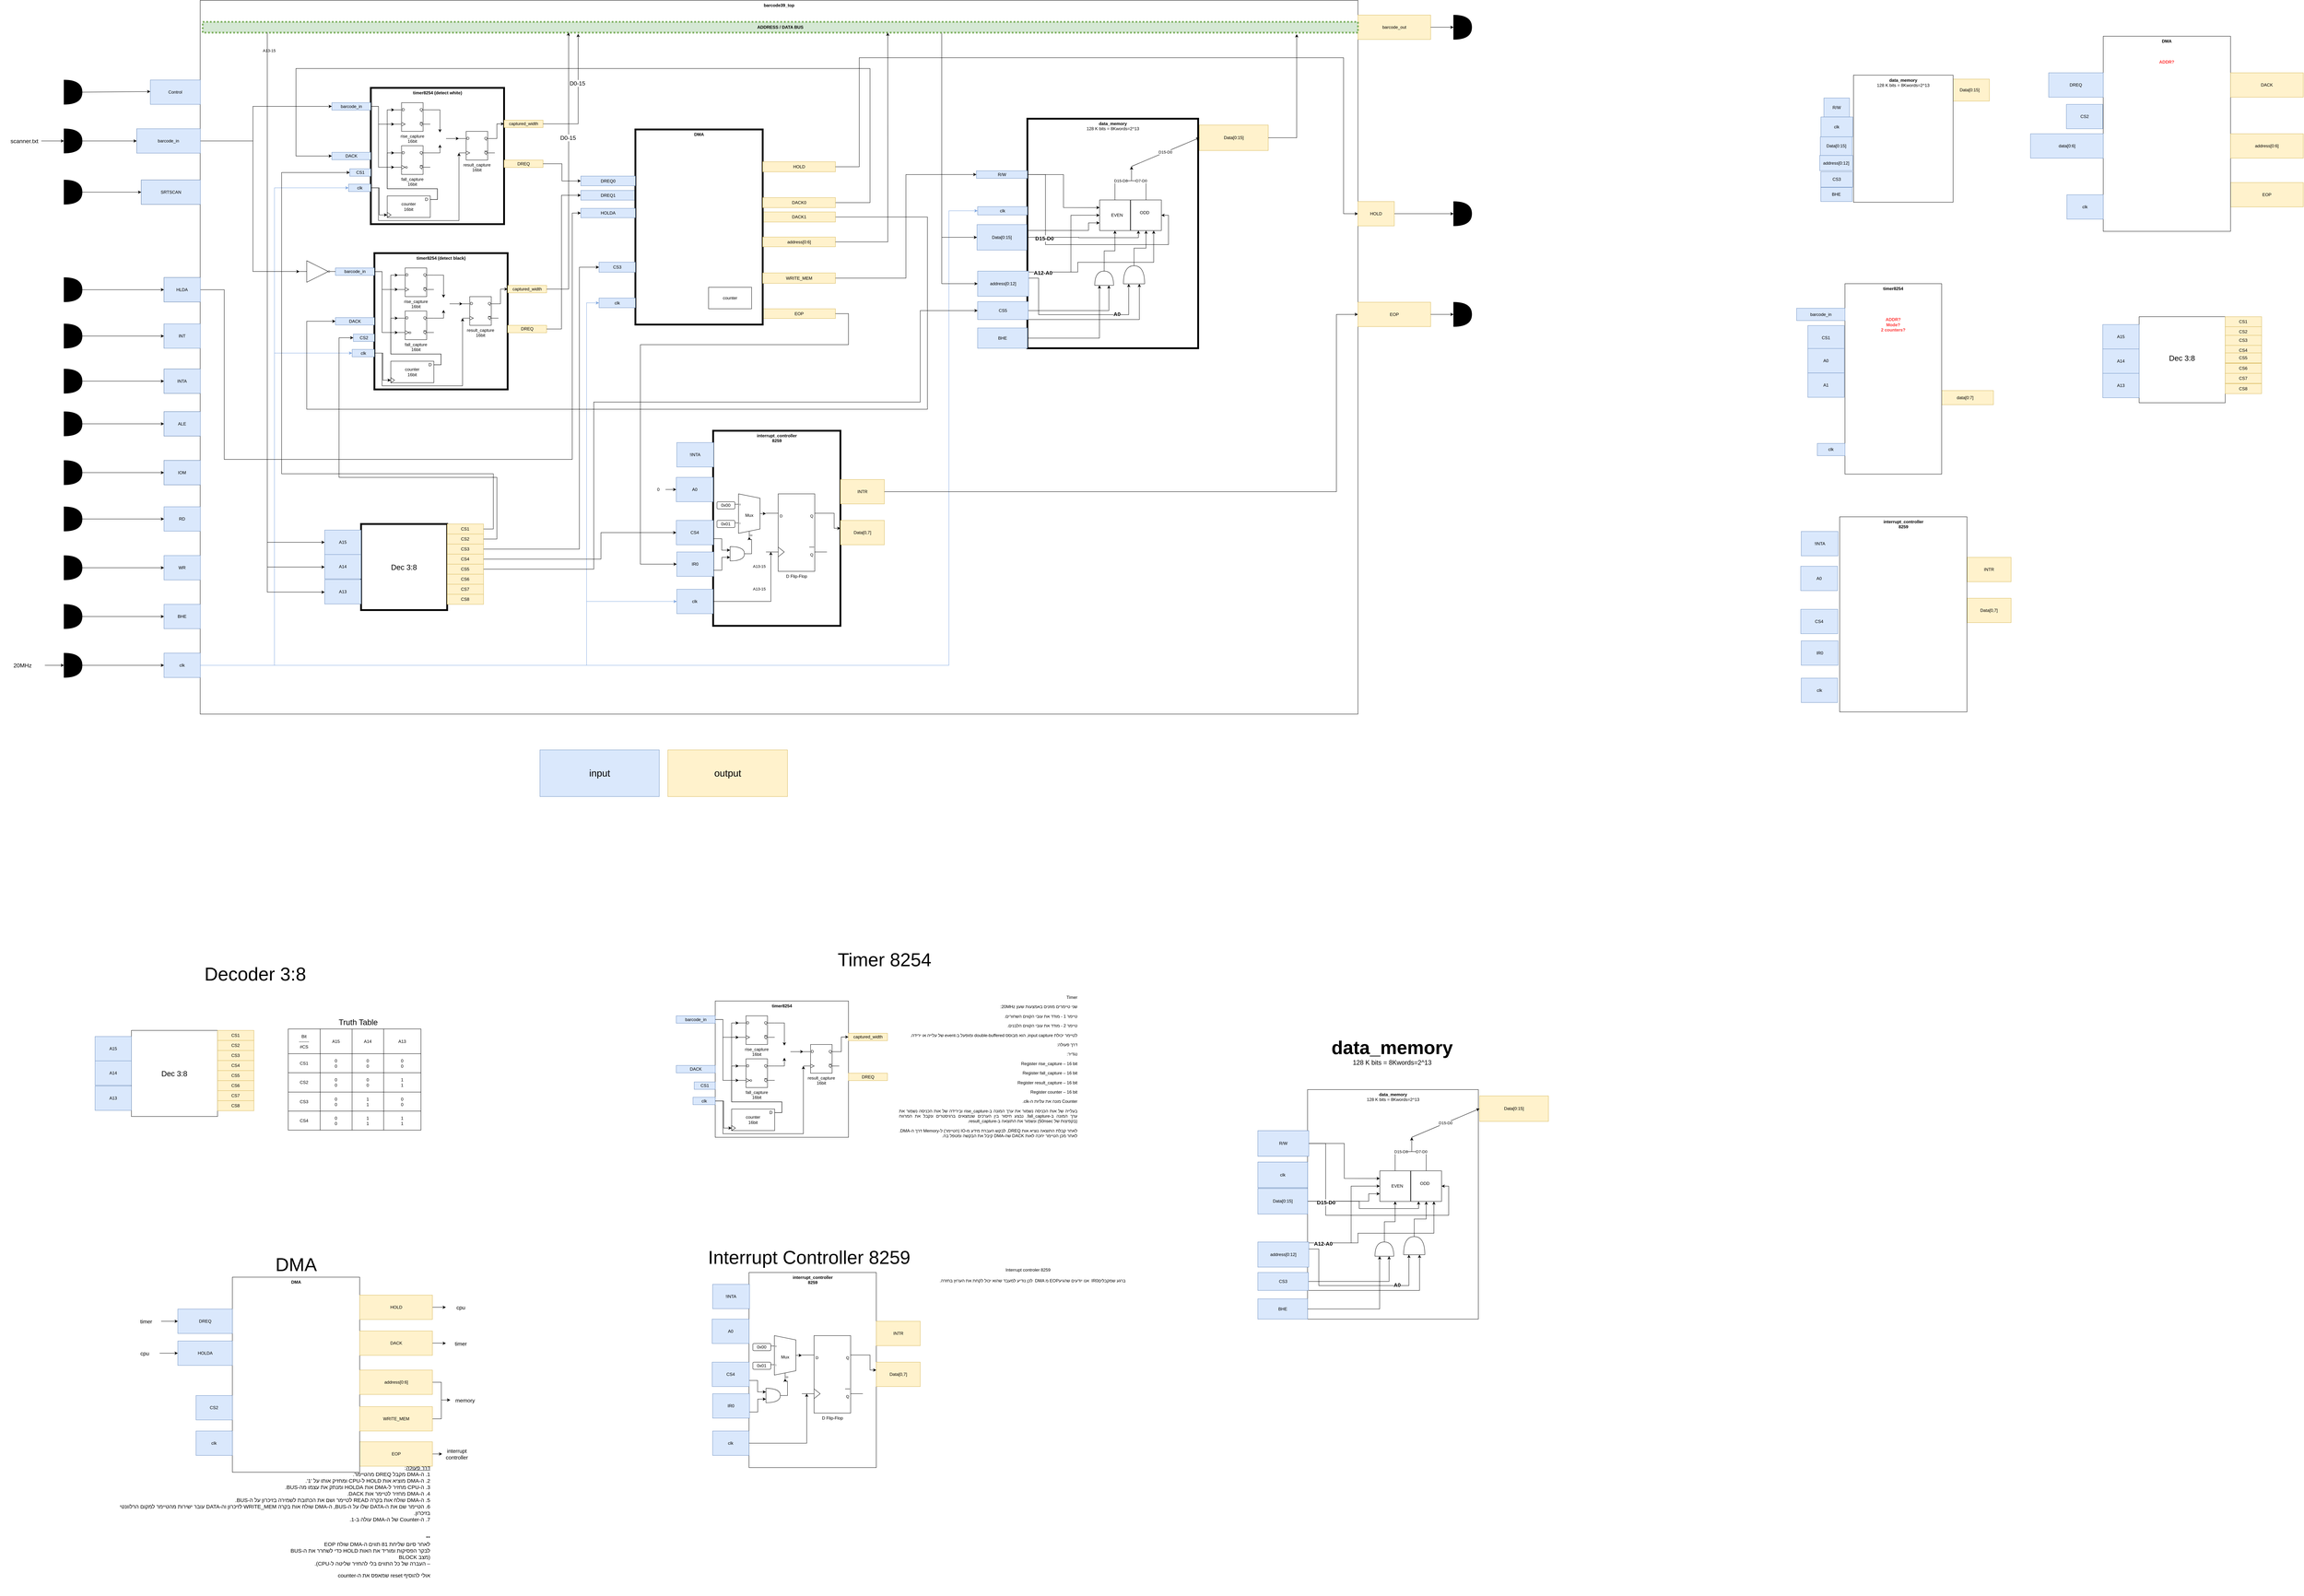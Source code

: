 <mxfile version="13.6.4" type="github">
  <diagram id="sr-3GxuYP5VsAKT54QnJ" name="Page-1">
    <mxGraphModel dx="6544" dy="3346" grid="1" gridSize="10" guides="1" tooltips="1" connect="1" arrows="1" fold="1" page="1" pageScale="1" pageWidth="827" pageHeight="1169" math="0" shadow="0">
      <root>
        <mxCell id="0" />
        <mxCell id="1" parent="0" />
        <mxCell id="xHjcDfsr9aw6__Y6eEqs-103" value="&lt;font style=&quot;font-size: 27px&quot;&gt;input&lt;/font&gt;" style="text;html=1;fillColor=#dae8fc;align=center;verticalAlign=middle;whiteSpace=wrap;rounded=0;strokeColor=#6c8ebf;" parent="1" vertex="1">
          <mxGeometry x="-410" y="2050" width="332.55" height="130" as="geometry" />
        </mxCell>
        <mxCell id="xHjcDfsr9aw6__Y6eEqs-104" value="&lt;font style=&quot;font-size: 27px&quot;&gt;output&lt;/font&gt;" style="text;html=1;fillColor=#fff2cc;align=center;verticalAlign=middle;whiteSpace=wrap;rounded=0;strokeColor=#d6b656;" parent="1" vertex="1">
          <mxGeometry x="-53.45" y="2050" width="333.45" height="130" as="geometry" />
        </mxCell>
        <mxCell id="Gu8px9o6fS-VS5buvkAd-70" value="&lt;p class=&quot;MsoNormal&quot; dir=&quot;RTL&quot; style=&quot;text-align: justify&quot;&gt;&lt;font face=&quot;arial, sans-serif&quot;&gt;Timer&lt;/font&gt;&lt;/p&gt;&lt;p class=&quot;MsoNormal&quot; dir=&quot;RTL&quot; style=&quot;text-align: justify&quot;&gt;&lt;font face=&quot;arial, sans-serif&quot;&gt;שני טיימרים מוזנים באמצעות שעון 20MHz:&lt;/font&gt;&lt;/p&gt;&lt;p class=&quot;MsoNormal&quot; dir=&quot;RTL&quot; style=&quot;text-align: justify&quot;&gt;&lt;font face=&quot;arial, sans-serif&quot;&gt;&lt;span&gt; &lt;/span&gt;טיימר 1 - מודד את עובי הקווים השחורים.&lt;/font&gt;&lt;/p&gt;&lt;p class=&quot;MsoNormal&quot; dir=&quot;RTL&quot; style=&quot;text-align: justify&quot;&gt;&lt;font face=&quot;arial, sans-serif&quot;&gt;&lt;span&gt; &lt;/span&gt;טיימר 2 - מודד את עובי הקווים הלבנים.&lt;/font&gt;&lt;/p&gt;&lt;p class=&quot;MsoNormal&quot; dir=&quot;RTL&quot; style=&quot;text-align: justify&quot;&gt;&lt;font face=&quot;arial, sans-serif&quot;&gt;לטיימר יכולת input capture, הוא מבוסס double-buffered ומופעל ב-event של עלייה או ירידה.&lt;/font&gt;&lt;/p&gt;&lt;p class=&quot;MsoNormal&quot; dir=&quot;RTL&quot; style=&quot;text-align: justify&quot;&gt;&lt;font face=&quot;arial, sans-serif&quot;&gt;דרך פעולה:&lt;/font&gt;&lt;/p&gt;&lt;p class=&quot;MsoNormal&quot; dir=&quot;RTL&quot; style=&quot;text-align: justify&quot;&gt;&lt;font face=&quot;arial, sans-serif&quot;&gt;נגדיר:&lt;/font&gt;&lt;/p&gt;&lt;p class=&quot;MsoNormal&quot; dir=&quot;RTL&quot; style=&quot;text-align: justify&quot;&gt;&lt;font face=&quot;arial, sans-serif&quot;&gt;Register rise_capture – 16 bit&lt;/font&gt;&lt;/p&gt;&lt;p class=&quot;MsoNormal&quot; dir=&quot;RTL&quot; style=&quot;text-align: justify&quot;&gt;&lt;font face=&quot;arial, sans-serif&quot;&gt;Register fall_capture – 16 bit&lt;/font&gt;&lt;/p&gt;&lt;p class=&quot;MsoNormal&quot; dir=&quot;RTL&quot; style=&quot;text-align: justify&quot;&gt;&lt;font face=&quot;arial, sans-serif&quot;&gt;Register result_capture – 16 bit&lt;/font&gt;&lt;/p&gt;&lt;p class=&quot;MsoNormal&quot; dir=&quot;RTL&quot; style=&quot;text-align: justify&quot;&gt;&lt;font face=&quot;arial, sans-serif&quot;&gt;Register counter – 16 bit&lt;/font&gt;&lt;/p&gt;&lt;p class=&quot;MsoNormal&quot; dir=&quot;RTL&quot; style=&quot;text-align: justify&quot;&gt;&lt;font face=&quot;arial, sans-serif&quot;&gt;Counter מונה את עליות ה-clk.&lt;/font&gt;&lt;/p&gt;&lt;p class=&quot;MsoNormal&quot; dir=&quot;RTL&quot; style=&quot;text-align: justify&quot;&gt;&lt;font face=&quot;arial, sans-serif&quot;&gt;בעלייה של אות הכניסה נשמור את ערך המונה ב-rise_capture ובירידה של אות הכניסה נשמור את ערך המונה ב-fall_capture. נבצע חיסור בין הערכים שנמצאים ברגיסטרים ונקבל את המרווח (בקפיצות של 50nsec) ונשמור את התוצאה ב-result_capture.&lt;/font&gt;&lt;/p&gt;&lt;p class=&quot;MsoNormal&quot; dir=&quot;RTL&quot; style=&quot;text-align: justify&quot;&gt;&lt;font face=&quot;arial, sans-serif&quot;&gt;לאחר קבלת התוצאה נוציא אות DREQ, לבקש העברת מידע מ-IO (הטיימר) ל-Memory דרך ה-DMA. לאחר מכן הטיימר יחכה לאות DACK שה-DMA קיבל את הבקשה ומטפל בה.&lt;/font&gt;&lt;/p&gt;&lt;div style=&quot;text-align: justify&quot;&gt;&lt;br&gt;&lt;/div&gt;" style="text;html=1;strokeColor=none;fillColor=none;align=center;verticalAlign=middle;whiteSpace=wrap;rounded=0;" parent="1" vertex="1">
          <mxGeometry x="590" y="2715" width="499.31" height="450" as="geometry" />
        </mxCell>
        <mxCell id="W6isvj9XwExUdggw7BW9-420" value="&lt;font style=&quot;font-size: 22px&quot;&gt;Truth Table&lt;/font&gt;" style="text;html=1;strokeColor=none;fillColor=none;align=center;verticalAlign=middle;whiteSpace=wrap;rounded=0;" parent="1" vertex="1">
          <mxGeometry x="-1149.63" y="2800" width="467" height="20" as="geometry" />
        </mxCell>
        <mxCell id="W6isvj9XwExUdggw7BW9-392" value="" style="shape=table;html=1;whiteSpace=wrap;startSize=0;container=1;collapsible=0;childLayout=tableLayout;" parent="1" vertex="1">
          <mxGeometry x="-1111.63" y="2828" width="370" height="282" as="geometry" />
        </mxCell>
        <mxCell id="W6isvj9XwExUdggw7BW9-393" value="" style="shape=partialRectangle;html=1;whiteSpace=wrap;collapsible=0;dropTarget=0;pointerEvents=0;fillColor=none;top=0;left=0;bottom=0;right=0;points=[[0,0.5],[1,0.5]];portConstraint=eastwest;" parent="W6isvj9XwExUdggw7BW9-392" vertex="1">
          <mxGeometry width="370" height="69" as="geometry" />
        </mxCell>
        <mxCell id="W6isvj9XwExUdggw7BW9-394" value="Bit&lt;br&gt;-------&lt;br&gt;#CS" style="shape=partialRectangle;html=1;whiteSpace=wrap;connectable=0;overflow=hidden;fillColor=none;top=0;left=0;bottom=0;right=0;" parent="W6isvj9XwExUdggw7BW9-393" vertex="1">
          <mxGeometry width="89" height="69" as="geometry" />
        </mxCell>
        <mxCell id="W6isvj9XwExUdggw7BW9-395" value="A15" style="shape=partialRectangle;html=1;whiteSpace=wrap;connectable=0;overflow=hidden;fillColor=none;top=0;left=0;bottom=0;right=0;" parent="W6isvj9XwExUdggw7BW9-393" vertex="1">
          <mxGeometry x="89" width="89" height="69" as="geometry" />
        </mxCell>
        <mxCell id="W6isvj9XwExUdggw7BW9-396" value="A14" style="shape=partialRectangle;html=1;whiteSpace=wrap;connectable=0;overflow=hidden;fillColor=none;top=0;left=0;bottom=0;right=0;" parent="W6isvj9XwExUdggw7BW9-393" vertex="1">
          <mxGeometry x="178" width="88" height="69" as="geometry" />
        </mxCell>
        <mxCell id="W6isvj9XwExUdggw7BW9-397" value="A13" style="shape=partialRectangle;html=1;whiteSpace=wrap;connectable=0;overflow=hidden;fillColor=none;top=0;left=0;bottom=0;right=0;" parent="W6isvj9XwExUdggw7BW9-393" vertex="1">
          <mxGeometry x="266" width="104" height="69" as="geometry" />
        </mxCell>
        <mxCell id="W6isvj9XwExUdggw7BW9-398" value="" style="shape=partialRectangle;html=1;whiteSpace=wrap;collapsible=0;dropTarget=0;pointerEvents=0;fillColor=none;top=0;left=0;bottom=0;right=0;points=[[0,0.5],[1,0.5]];portConstraint=eastwest;" parent="W6isvj9XwExUdggw7BW9-392" vertex="1">
          <mxGeometry y="69" width="370" height="53" as="geometry" />
        </mxCell>
        <mxCell id="W6isvj9XwExUdggw7BW9-399" value="CS1" style="shape=partialRectangle;html=1;whiteSpace=wrap;connectable=0;overflow=hidden;fillColor=none;top=0;left=0;bottom=0;right=0;" parent="W6isvj9XwExUdggw7BW9-398" vertex="1">
          <mxGeometry width="89" height="53" as="geometry" />
        </mxCell>
        <mxCell id="W6isvj9XwExUdggw7BW9-400" value="0&lt;br&gt;0" style="shape=partialRectangle;html=1;whiteSpace=wrap;connectable=0;overflow=hidden;fillColor=none;top=0;left=0;bottom=0;right=0;" parent="W6isvj9XwExUdggw7BW9-398" vertex="1">
          <mxGeometry x="89" width="89" height="53" as="geometry" />
        </mxCell>
        <mxCell id="W6isvj9XwExUdggw7BW9-401" value="0&lt;br&gt;0" style="shape=partialRectangle;html=1;whiteSpace=wrap;connectable=0;overflow=hidden;fillColor=none;top=0;left=0;bottom=0;right=0;" parent="W6isvj9XwExUdggw7BW9-398" vertex="1">
          <mxGeometry x="178" width="88" height="53" as="geometry" />
        </mxCell>
        <mxCell id="W6isvj9XwExUdggw7BW9-402" value="0&lt;br&gt;0" style="shape=partialRectangle;html=1;whiteSpace=wrap;connectable=0;overflow=hidden;fillColor=none;top=0;left=0;bottom=0;right=0;" parent="W6isvj9XwExUdggw7BW9-398" vertex="1">
          <mxGeometry x="266" width="104" height="53" as="geometry" />
        </mxCell>
        <mxCell id="W6isvj9XwExUdggw7BW9-403" value="" style="shape=partialRectangle;html=1;whiteSpace=wrap;collapsible=0;dropTarget=0;pointerEvents=0;fillColor=none;top=0;left=0;bottom=0;right=0;points=[[0,0.5],[1,0.5]];portConstraint=eastwest;" parent="W6isvj9XwExUdggw7BW9-392" vertex="1">
          <mxGeometry y="122" width="370" height="54" as="geometry" />
        </mxCell>
        <mxCell id="W6isvj9XwExUdggw7BW9-404" value="CS2" style="shape=partialRectangle;html=1;whiteSpace=wrap;connectable=0;overflow=hidden;fillColor=none;top=0;left=0;bottom=0;right=0;" parent="W6isvj9XwExUdggw7BW9-403" vertex="1">
          <mxGeometry width="89" height="54" as="geometry" />
        </mxCell>
        <mxCell id="W6isvj9XwExUdggw7BW9-405" value="0&lt;br&gt;0" style="shape=partialRectangle;html=1;whiteSpace=wrap;connectable=0;overflow=hidden;fillColor=none;top=0;left=0;bottom=0;right=0;" parent="W6isvj9XwExUdggw7BW9-403" vertex="1">
          <mxGeometry x="89" width="89" height="54" as="geometry" />
        </mxCell>
        <mxCell id="W6isvj9XwExUdggw7BW9-406" value="0&lt;br&gt;0" style="shape=partialRectangle;html=1;whiteSpace=wrap;connectable=0;overflow=hidden;fillColor=none;top=0;left=0;bottom=0;right=0;" parent="W6isvj9XwExUdggw7BW9-403" vertex="1">
          <mxGeometry x="178" width="88" height="54" as="geometry" />
        </mxCell>
        <mxCell id="W6isvj9XwExUdggw7BW9-407" value="1&lt;br&gt;1" style="shape=partialRectangle;html=1;whiteSpace=wrap;connectable=0;overflow=hidden;fillColor=none;top=0;left=0;bottom=0;right=0;" parent="W6isvj9XwExUdggw7BW9-403" vertex="1">
          <mxGeometry x="266" width="104" height="54" as="geometry" />
        </mxCell>
        <mxCell id="W6isvj9XwExUdggw7BW9-408" value="" style="shape=partialRectangle;html=1;whiteSpace=wrap;collapsible=0;dropTarget=0;pointerEvents=0;fillColor=none;top=0;left=0;bottom=0;right=0;points=[[0,0.5],[1,0.5]];portConstraint=eastwest;" parent="W6isvj9XwExUdggw7BW9-392" vertex="1">
          <mxGeometry y="176" width="370" height="53" as="geometry" />
        </mxCell>
        <mxCell id="W6isvj9XwExUdggw7BW9-409" value="CS3" style="shape=partialRectangle;html=1;whiteSpace=wrap;connectable=0;overflow=hidden;fillColor=none;top=0;left=0;bottom=0;right=0;" parent="W6isvj9XwExUdggw7BW9-408" vertex="1">
          <mxGeometry width="89" height="53" as="geometry" />
        </mxCell>
        <mxCell id="W6isvj9XwExUdggw7BW9-410" value="0&lt;br&gt;0" style="shape=partialRectangle;html=1;whiteSpace=wrap;connectable=0;overflow=hidden;fillColor=none;top=0;left=0;bottom=0;right=0;" parent="W6isvj9XwExUdggw7BW9-408" vertex="1">
          <mxGeometry x="89" width="89" height="53" as="geometry" />
        </mxCell>
        <mxCell id="W6isvj9XwExUdggw7BW9-411" value="1&lt;br&gt;1" style="shape=partialRectangle;html=1;whiteSpace=wrap;connectable=0;overflow=hidden;fillColor=none;top=0;left=0;bottom=0;right=0;" parent="W6isvj9XwExUdggw7BW9-408" vertex="1">
          <mxGeometry x="178" width="88" height="53" as="geometry" />
        </mxCell>
        <mxCell id="W6isvj9XwExUdggw7BW9-412" value="0&lt;br&gt;0" style="shape=partialRectangle;html=1;whiteSpace=wrap;connectable=0;overflow=hidden;fillColor=none;top=0;left=0;bottom=0;right=0;" parent="W6isvj9XwExUdggw7BW9-408" vertex="1">
          <mxGeometry x="266" width="104" height="53" as="geometry" />
        </mxCell>
        <mxCell id="W6isvj9XwExUdggw7BW9-413" value="" style="shape=partialRectangle;html=1;whiteSpace=wrap;collapsible=0;dropTarget=0;pointerEvents=0;fillColor=none;top=0;left=0;bottom=0;right=0;points=[[0,0.5],[1,0.5]];portConstraint=eastwest;" parent="W6isvj9XwExUdggw7BW9-392" vertex="1">
          <mxGeometry y="229" width="370" height="53" as="geometry" />
        </mxCell>
        <mxCell id="W6isvj9XwExUdggw7BW9-414" value="CS4" style="shape=partialRectangle;html=1;whiteSpace=wrap;connectable=0;overflow=hidden;fillColor=none;top=0;left=0;bottom=0;right=0;" parent="W6isvj9XwExUdggw7BW9-413" vertex="1">
          <mxGeometry width="89" height="53" as="geometry" />
        </mxCell>
        <mxCell id="W6isvj9XwExUdggw7BW9-415" value="0&lt;br&gt;0" style="shape=partialRectangle;html=1;whiteSpace=wrap;connectable=0;overflow=hidden;fillColor=none;top=0;left=0;bottom=0;right=0;" parent="W6isvj9XwExUdggw7BW9-413" vertex="1">
          <mxGeometry x="89" width="89" height="53" as="geometry" />
        </mxCell>
        <mxCell id="W6isvj9XwExUdggw7BW9-416" value="1&lt;br&gt;1" style="shape=partialRectangle;html=1;whiteSpace=wrap;connectable=0;overflow=hidden;fillColor=none;top=0;left=0;bottom=0;right=0;" parent="W6isvj9XwExUdggw7BW9-413" vertex="1">
          <mxGeometry x="178" width="88" height="53" as="geometry" />
        </mxCell>
        <mxCell id="W6isvj9XwExUdggw7BW9-417" value="1&lt;br&gt;1" style="shape=partialRectangle;html=1;whiteSpace=wrap;connectable=0;overflow=hidden;fillColor=none;top=0;left=0;bottom=0;right=0;" parent="W6isvj9XwExUdggw7BW9-413" vertex="1">
          <mxGeometry x="266" width="104" height="53" as="geometry" />
        </mxCell>
        <mxCell id="W6isvj9XwExUdggw7BW9-422" value="&lt;font style=&quot;font-size: 52px&quot;&gt;Decoder 3:8&lt;/font&gt;" style="text;html=1;align=center;verticalAlign=middle;resizable=0;points=[];autosize=1;rotation=0;" parent="1" vertex="1">
          <mxGeometry x="-1353.63" y="2660" width="300" height="30" as="geometry" />
        </mxCell>
        <mxCell id="W6isvj9XwExUdggw7BW9-423" value="&lt;font style=&quot;font-size: 52px&quot;&gt;Timer 8254&lt;/font&gt;" style="text;html=1;align=center;verticalAlign=middle;resizable=0;points=[];autosize=1;rotation=0;" parent="1" vertex="1">
          <mxGeometry x="410" y="2620" width="280" height="30" as="geometry" />
        </mxCell>
        <mxCell id="-0YIwyq-5-GQZ7vqfAgh-19" value="" style="edgeStyle=orthogonalEdgeStyle;rounded=0;orthogonalLoop=1;jettySize=auto;html=1;fontSize=15;" parent="1" source="-0YIwyq-5-GQZ7vqfAgh-2" target="-0YIwyq-5-GQZ7vqfAgh-14" edge="1">
          <mxGeometry relative="1" as="geometry" />
        </mxCell>
        <mxCell id="-0YIwyq-5-GQZ7vqfAgh-22" style="edgeStyle=orthogonalEdgeStyle;rounded=0;orthogonalLoop=1;jettySize=auto;html=1;fontSize=15;" parent="1" source="-0YIwyq-5-GQZ7vqfAgh-5" target="-0YIwyq-5-GQZ7vqfAgh-17" edge="1">
          <mxGeometry relative="1" as="geometry" />
        </mxCell>
        <mxCell id="-0YIwyq-5-GQZ7vqfAgh-20" style="edgeStyle=orthogonalEdgeStyle;rounded=0;orthogonalLoop=1;jettySize=auto;html=1;entryX=0;entryY=0.5;entryDx=0;entryDy=0;fontSize=15;" parent="1" source="-0YIwyq-5-GQZ7vqfAgh-7" target="-0YIwyq-5-GQZ7vqfAgh-16" edge="1">
          <mxGeometry relative="1" as="geometry" />
        </mxCell>
        <mxCell id="-0YIwyq-5-GQZ7vqfAgh-23" style="edgeStyle=orthogonalEdgeStyle;rounded=0;orthogonalLoop=1;jettySize=auto;html=1;entryX=0;entryY=0.5;entryDx=0;entryDy=0;fontSize=15;" parent="1" source="-0YIwyq-5-GQZ7vqfAgh-9" target="-0YIwyq-5-GQZ7vqfAgh-18" edge="1">
          <mxGeometry relative="1" as="geometry" />
        </mxCell>
        <mxCell id="-0YIwyq-5-GQZ7vqfAgh-21" style="edgeStyle=orthogonalEdgeStyle;rounded=0;orthogonalLoop=1;jettySize=auto;html=1;entryX=0;entryY=0.5;entryDx=0;entryDy=0;fontSize=15;" parent="1" source="-0YIwyq-5-GQZ7vqfAgh-11" target="-0YIwyq-5-GQZ7vqfAgh-16" edge="1">
          <mxGeometry relative="1" as="geometry" />
        </mxCell>
        <mxCell id="-0YIwyq-5-GQZ7vqfAgh-12" value="&lt;div style=&quot;font-size: 15px&quot;&gt;&lt;u&gt;דרך פעולה&lt;/u&gt;:&lt;/div&gt;&lt;div style=&quot;font-size: 15px&quot;&gt;1.&lt;span style=&quot;font-size: 15px&quot;&gt; &lt;/span&gt;ה-DMA מקבל DREQ מהטיימר.&lt;/div&gt;&lt;div style=&quot;font-size: 15px&quot;&gt;2.&lt;span style=&quot;font-size: 15px&quot;&gt; &lt;/span&gt;ה-DMA מוציא אות HOLD ל-CPU ומחזיק אותו על &#39;1&#39;.&lt;/div&gt;&lt;div style=&quot;font-size: 15px&quot;&gt;3.&lt;span style=&quot;font-size: 15px&quot;&gt; &lt;/span&gt;ה-CPU מחזיר ל-DMA אות HOLDA ומנתק את עצמו מה-BUS.&lt;/div&gt;&lt;div style=&quot;font-size: 15px&quot;&gt;4.&lt;span style=&quot;font-size: 15px&quot;&gt; &lt;/span&gt;ה-DMA מחזיר לטיימר אות DACK.&lt;/div&gt;&lt;div style=&quot;font-size: 15px&quot;&gt;5.&lt;span style=&quot;font-size: 15px&quot;&gt; &lt;/span&gt;ה-DMA שולח אות בקרה READ לטיימר ושם את הכתובת לשמירה בזיכרון על ה-BUS.&lt;/div&gt;&lt;div&gt;6.&lt;span style=&quot;font-size: 15px&quot;&gt; &lt;/span&gt;הטיימר שם את ה-DATA שלו על ה-BUS, ה-DMA שולח אות בקרה&amp;nbsp;&lt;span style=&quot;line-height: 107% ; font-family: &amp;#34;calibri&amp;#34; , sans-serif&quot;&gt;&lt;font style=&quot;font-size: 15px&quot;&gt;WRITE_MEM&amp;nbsp;&lt;/font&gt;&lt;/span&gt;לזיכרון וה-DATA עובר ישירות מהטיימר למקום הרלוונטי בזיכרון.&lt;/div&gt;&lt;div style=&quot;font-size: 15px&quot;&gt;7.&lt;span style=&quot;font-size: 15px&quot;&gt; &lt;/span&gt;ה-Counter של ה-DMA עולה ב-1.&lt;/div&gt;&lt;div style=&quot;font-size: 15px&quot;&gt;&lt;br&gt;&lt;/div&gt;&lt;div style=&quot;font-size: 15px&quot;&gt;&lt;p class=&quot;MsoNormal&quot; dir=&quot;RTL&quot; style=&quot;text-align: justify&quot;&gt;&lt;span dir=&quot;RTL&quot;&gt;&lt;/span&gt;&lt;/p&gt;&lt;p class=&quot;MsoNormal&quot; dir=&quot;RTL&quot; style=&quot;text-align: justify&quot;&gt;&lt;span dir=&quot;RTL&quot;&gt;&lt;/span&gt;&lt;span dir=&quot;RTL&quot;&gt;&lt;/span&gt;&lt;span lang=&quot;HE&quot; style=&quot;font-family: &amp;#34;arial&amp;#34; , sans-serif&quot;&gt;&lt;span dir=&quot;RTL&quot;&gt;&lt;/span&gt;&lt;span dir=&quot;RTL&quot;&gt;&lt;/span&gt;**&lt;br&gt;לאחר סיום שליחת 81 תווים ה-&lt;/span&gt;&lt;span dir=&quot;LTR&quot;&gt;DMA&lt;/span&gt;&lt;span dir=&quot;RTL&quot;&gt;&lt;/span&gt;&lt;span dir=&quot;RTL&quot;&gt;&lt;/span&gt;&lt;span lang=&quot;HE&quot; style=&quot;font-family: &amp;#34;arial&amp;#34; , sans-serif&quot;&gt;&lt;span dir=&quot;RTL&quot;&gt;&lt;/span&gt;&lt;span dir=&quot;RTL&quot;&gt;&lt;/span&gt; שולח &lt;/span&gt;&lt;span dir=&quot;LTR&quot;&gt;EOP&lt;/span&gt;&lt;span dir=&quot;RTL&quot;&gt;&lt;/span&gt;&lt;span dir=&quot;RTL&quot;&gt;&lt;/span&gt;&lt;span lang=&quot;HE&quot; style=&quot;font-family: &amp;#34;arial&amp;#34; , sans-serif&quot;&gt;&lt;span dir=&quot;RTL&quot;&gt;&lt;/span&gt;&lt;span dir=&quot;RTL&quot;&gt;&lt;/span&gt;&lt;br&gt;לבקר הפסיקות ומוריד את האות &lt;/span&gt;&lt;span dir=&quot;LTR&quot;&gt;HOLD&lt;/span&gt;&lt;span dir=&quot;RTL&quot;&gt;&lt;/span&gt;&lt;span dir=&quot;RTL&quot;&gt;&lt;/span&gt;&lt;span lang=&quot;HE&quot; style=&quot;font-family: &amp;#34;arial&amp;#34; , sans-serif&quot;&gt;&lt;span dir=&quot;RTL&quot;&gt;&lt;/span&gt;&lt;span dir=&quot;RTL&quot;&gt;&lt;/span&gt; כדי לשחרר את ה-&lt;/span&gt;&lt;span dir=&quot;LTR&quot;&gt;BUS&lt;/span&gt;&lt;span dir=&quot;RTL&quot;&gt;&lt;/span&gt;&lt;span dir=&quot;RTL&quot;&gt;&lt;/span&gt;&lt;span lang=&quot;HE&quot; style=&quot;font-family: &amp;#34;arial&amp;#34; , sans-serif&quot;&gt;&lt;span dir=&quot;RTL&quot;&gt;&lt;/span&gt;&lt;span dir=&quot;RTL&quot;&gt;&lt;/span&gt;&lt;br&gt;(מצב &lt;/span&gt;&lt;span dir=&quot;LTR&quot;&gt;BLOCK&lt;/span&gt;&lt;span dir=&quot;RTL&quot;&gt;&lt;/span&gt;&lt;span dir=&quot;RTL&quot;&gt;&lt;/span&gt;&lt;span style=&quot;font-family: &amp;#34;arial&amp;#34; , sans-serif&quot;&gt;&lt;span dir=&quot;RTL&quot;&gt;&lt;/span&gt;&lt;span dir=&quot;RTL&quot;&gt;&lt;/span&gt;&lt;br&gt;&lt;span lang=&quot;HE&quot;&gt;– העברה של כל התווים בלי להחזיר שליטה ל-&lt;/span&gt;&lt;/span&gt;&lt;span dir=&quot;LTR&quot;&gt;CPU&lt;/span&gt;&lt;span dir=&quot;RTL&quot;&gt;&lt;/span&gt;&lt;span dir=&quot;RTL&quot;&gt;&lt;/span&gt;&lt;span lang=&quot;HE&quot; style=&quot;font-family: &amp;#34;arial&amp;#34; , sans-serif&quot;&gt;&lt;span dir=&quot;RTL&quot;&gt;&lt;/span&gt;&lt;span dir=&quot;RTL&quot;&gt;&lt;/span&gt;).&lt;/span&gt;&lt;span lang=&quot;HE&quot; style=&quot;font-family: &amp;#34;arial&amp;#34; , sans-serif&quot;&gt;&lt;/span&gt;&lt;/p&gt;&lt;p class=&quot;MsoNormal&quot; dir=&quot;RTL&quot; style=&quot;text-align: justify&quot;&gt;אולי להוסיף reset שמאפס את ה-counter&lt;/p&gt;&lt;p class=&quot;MsoNormal&quot; dir=&quot;RTL&quot; style=&quot;text-align: justify&quot;&gt;&lt;span lang=&quot;HE&quot; style=&quot;font-family: &amp;#34;arial&amp;#34; , sans-serif&quot;&gt;&lt;br&gt;&lt;/span&gt;&lt;/p&gt;&lt;/div&gt;" style="text;html=1;strokeColor=none;fillColor=none;align=right;verticalAlign=middle;whiteSpace=wrap;rounded=0;textDirection=rtl;fontSize=15;" parent="1" vertex="1">
          <mxGeometry x="-1590" y="4070" width="876.37" height="310" as="geometry" />
        </mxCell>
        <mxCell id="-0YIwyq-5-GQZ7vqfAgh-13" value="counter" style="rounded=0;whiteSpace=wrap;html=1;fontSize=15;align=center;" parent="1" vertex="1">
          <mxGeometry x="-1070" y="3983" width="120" height="60" as="geometry" />
        </mxCell>
        <mxCell id="-0YIwyq-5-GQZ7vqfAgh-14" value="interrupt controller" style="text;html=1;strokeColor=none;fillColor=none;align=center;verticalAlign=middle;whiteSpace=wrap;rounded=0;fontSize=15;" parent="1" vertex="1">
          <mxGeometry x="-682.63" y="3985.5" width="82.79" height="55" as="geometry" />
        </mxCell>
        <mxCell id="-0YIwyq-5-GQZ7vqfAgh-16" value="memory" style="text;html=1;strokeColor=none;fillColor=none;align=center;verticalAlign=middle;whiteSpace=wrap;rounded=0;fontSize=15;" parent="1" vertex="1">
          <mxGeometry x="-660" y="3835" width="82.79" height="55" as="geometry" />
        </mxCell>
        <mxCell id="-0YIwyq-5-GQZ7vqfAgh-17" value="timer" style="text;html=1;strokeColor=none;fillColor=none;align=center;verticalAlign=middle;whiteSpace=wrap;rounded=0;fontSize=15;" parent="1" vertex="1">
          <mxGeometry x="-672.19" y="3677" width="82.79" height="55" as="geometry" />
        </mxCell>
        <mxCell id="-0YIwyq-5-GQZ7vqfAgh-18" value="cpu" style="text;html=1;strokeColor=none;fillColor=none;align=center;verticalAlign=middle;whiteSpace=wrap;rounded=0;fontSize=15;" parent="1" vertex="1">
          <mxGeometry x="-672.19" y="3576.5" width="82.79" height="55" as="geometry" />
        </mxCell>
        <mxCell id="-0YIwyq-5-GQZ7vqfAgh-26" value="" style="edgeStyle=orthogonalEdgeStyle;rounded=0;orthogonalLoop=1;jettySize=auto;html=1;fontSize=15;" parent="1" source="-0YIwyq-5-GQZ7vqfAgh-24" target="-0YIwyq-5-GQZ7vqfAgh-10" edge="1">
          <mxGeometry relative="1" as="geometry" />
        </mxCell>
        <mxCell id="-0YIwyq-5-GQZ7vqfAgh-24" value="cpu" style="text;html=1;strokeColor=none;fillColor=none;align=center;verticalAlign=middle;whiteSpace=wrap;rounded=0;fontSize=15;" parent="1" vertex="1">
          <mxGeometry x="-1552.79" y="3704.5" width="82.79" height="55" as="geometry" />
        </mxCell>
        <mxCell id="-0YIwyq-5-GQZ7vqfAgh-27" value="" style="edgeStyle=orthogonalEdgeStyle;rounded=0;orthogonalLoop=1;jettySize=auto;html=1;fontSize=15;" parent="1" source="-0YIwyq-5-GQZ7vqfAgh-25" target="-0YIwyq-5-GQZ7vqfAgh-4" edge="1">
          <mxGeometry relative="1" as="geometry" />
        </mxCell>
        <mxCell id="-0YIwyq-5-GQZ7vqfAgh-25" value="timer" style="text;html=1;strokeColor=none;fillColor=none;align=center;verticalAlign=middle;whiteSpace=wrap;rounded=0;fontSize=15;" parent="1" vertex="1">
          <mxGeometry x="-1548.63" y="3615.5" width="82.79" height="55" as="geometry" />
        </mxCell>
        <mxCell id="-0YIwyq-5-GQZ7vqfAgh-28" value="&lt;font style=&quot;font-size: 52px&quot;&gt;DMA&lt;/font&gt;" style="text;html=1;align=center;verticalAlign=middle;resizable=0;points=[];autosize=1;rotation=0;" parent="1" vertex="1">
          <mxGeometry x="-1154.86" y="3470" width="130" height="30" as="geometry" />
        </mxCell>
        <mxCell id="8JVeWZXA-8aUSD7WHolb-20" value="&lt;font style=&quot;font-size: 52px&quot;&gt;Interrupt Controller 8259&lt;/font&gt;" style="text;html=1;align=center;verticalAlign=middle;resizable=0;points=[];autosize=1;rotation=0;" parent="1" vertex="1">
          <mxGeometry x="50" y="3450" width="580" height="30" as="geometry" />
        </mxCell>
        <mxCell id="8JVeWZXA-8aUSD7WHolb-21" value="Interrupt controler 8259&lt;br&gt;" style="text;html=1;align=center;verticalAlign=middle;resizable=0;points=[];autosize=1;" parent="1" vertex="1">
          <mxGeometry x="880" y="3490" width="140" height="20" as="geometry" />
        </mxCell>
        <mxCell id="8JVeWZXA-8aUSD7WHolb-22" value=".לכן נודיע למעבד שהוא יכול לקחת את הערוץ בחזרה&amp;nbsp; DMA מ EOPאנו יודעים שהגיע&amp;nbsp; IR0ברגע שמקבלים&amp;nbsp;&amp;nbsp;" style="text;html=1;align=right;verticalAlign=middle;resizable=0;points=[];autosize=1;" parent="1" vertex="1">
          <mxGeometry x="720" y="3520" width="510" height="20" as="geometry" />
        </mxCell>
        <mxCell id="8JVeWZXA-8aUSD7WHolb-198" value="&lt;font style=&quot;font-size: 52px&quot;&gt;&lt;span style=&quot;font-weight: 700&quot;&gt;data_memory&lt;/span&gt;&lt;br style=&quot;font-weight: 700&quot;&gt;&lt;/font&gt;&lt;span style=&quot;font-size: 18px&quot;&gt;128 K bits = 8Kwords=2^13&lt;br&gt;&lt;br&gt;&lt;br&gt;&lt;br&gt;&lt;/span&gt;" style="text;html=1;align=center;verticalAlign=middle;resizable=0;points=[];autosize=1;fontSize=15;" parent="1" vertex="1">
          <mxGeometry x="1790" y="2868" width="350" height="110" as="geometry" />
        </mxCell>
        <mxCell id="8JVeWZXA-8aUSD7WHolb-24" value="&lt;b&gt;barcode39_top&lt;/b&gt;" style="rounded=0;whiteSpace=wrap;html=1;verticalAlign=top;" parent="1" vertex="1">
          <mxGeometry x="-1356.99" y="-40" width="3226.99" height="1990" as="geometry" />
        </mxCell>
        <mxCell id="8JVeWZXA-8aUSD7WHolb-25" value="SRTSCAN" style="text;html=1;fillColor=none;align=center;verticalAlign=middle;whiteSpace=wrap;rounded=0;strokeColor=#000000;" parent="1" vertex="1">
          <mxGeometry x="-1521.227" y="460.8" width="164.729" height="68.0" as="geometry" />
        </mxCell>
        <mxCell id="8JVeWZXA-8aUSD7WHolb-26" value="barcode_in" style="text;html=1;fillColor=none;align=center;verticalAlign=middle;whiteSpace=wrap;rounded=0;strokeColor=#000000;" parent="1" vertex="1">
          <mxGeometry x="-1533.899" y="318.0" width="177.401" height="68.0" as="geometry" />
        </mxCell>
        <mxCell id="8JVeWZXA-8aUSD7WHolb-27" value="barcode_out" style="text;html=1;align=center;verticalAlign=middle;whiteSpace=wrap;rounded=0;strokeColor=#d6b656;fillColor=#fff2cc;" parent="1" vertex="1">
          <mxGeometry x="1869.999" y="1.0" width="202.744" height="68.0" as="geometry" />
        </mxCell>
        <mxCell id="8JVeWZXA-8aUSD7WHolb-28" value="" style="endArrow=classic;html=1;entryX=0;entryY=0.5;entryDx=0;entryDy=0;" parent="1" target="8JVeWZXA-8aUSD7WHolb-25" edge="1">
          <mxGeometry width="50" height="50" relative="1" as="geometry">
            <mxPoint x="-1685.957" y="494.8" as="sourcePoint" />
            <mxPoint x="-570.866" y="528.8" as="targetPoint" />
          </mxGeometry>
        </mxCell>
        <mxCell id="8JVeWZXA-8aUSD7WHolb-29" value="" style="endArrow=classic;html=1;entryX=0;entryY=0.5;entryDx=0;entryDy=0;" parent="1" target="8JVeWZXA-8aUSD7WHolb-26" edge="1">
          <mxGeometry width="50" height="50" relative="1" as="geometry">
            <mxPoint x="-1685.957" y="352.0" as="sourcePoint" />
            <mxPoint x="-1331.155" y="658.0" as="targetPoint" />
          </mxGeometry>
        </mxCell>
        <mxCell id="8JVeWZXA-8aUSD7WHolb-30" value="" style="endArrow=classic;html=1;exitX=1;exitY=0.5;exitDx=0;exitDy=0;" parent="1" source="8JVeWZXA-8aUSD7WHolb-27" edge="1">
          <mxGeometry width="50" height="50" relative="1" as="geometry">
            <mxPoint x="-270.987" y="69.0" as="sourcePoint" />
            <mxPoint x="2136.594" y="35" as="targetPoint" />
          </mxGeometry>
        </mxCell>
        <mxCell id="8JVeWZXA-8aUSD7WHolb-31" value="" style="shape=or;whiteSpace=wrap;html=1;strokeColor=#000000;fillColor=#000000;" parent="1" vertex="1">
          <mxGeometry x="-1736.643" y="318.0" width="50.686" height="68.0" as="geometry" />
        </mxCell>
        <mxCell id="8JVeWZXA-8aUSD7WHolb-32" value="" style="shape=or;whiteSpace=wrap;html=1;strokeColor=#000000;fillColor=#000000;" parent="1" vertex="1">
          <mxGeometry x="-1736.643" y="460.8" width="50.686" height="68.0" as="geometry" />
        </mxCell>
        <mxCell id="8JVeWZXA-8aUSD7WHolb-33" value="" style="shape=or;whiteSpace=wrap;html=1;strokeColor=#000000;fillColor=#000000;" parent="1" vertex="1">
          <mxGeometry x="2136.594" y="1.0" width="50.686" height="68.0" as="geometry" />
        </mxCell>
        <mxCell id="hUOBaw_MzqfQFXqnLvTM-228" value="" style="edgeStyle=orthogonalEdgeStyle;rounded=0;orthogonalLoop=1;jettySize=auto;html=1;strokeColor=#000000;" edge="1" parent="1" source="8JVeWZXA-8aUSD7WHolb-34" target="8JVeWZXA-8aUSD7WHolb-31">
          <mxGeometry relative="1" as="geometry" />
        </mxCell>
        <mxCell id="8JVeWZXA-8aUSD7WHolb-34" value="scanner.txt" style="text;html=1;strokeColor=none;fillColor=none;align=center;verticalAlign=middle;whiteSpace=wrap;rounded=0;fontSize=16;" parent="1" vertex="1">
          <mxGeometry x="-1894.04" y="318" width="94.04" height="68" as="geometry" />
        </mxCell>
        <mxCell id="hUOBaw_MzqfQFXqnLvTM-85" style="edgeStyle=orthogonalEdgeStyle;rounded=0;orthogonalLoop=1;jettySize=auto;html=1;entryX=0;entryY=0.5;entryDx=0;entryDy=0;strokeColor=#7EA6E0;" edge="1" parent="1" source="8JVeWZXA-8aUSD7WHolb-35" target="hUOBaw_MzqfQFXqnLvTM-53">
          <mxGeometry relative="1" as="geometry">
            <Array as="points">
              <mxPoint x="-1150" y="1814" />
              <mxPoint x="-1150" y="944" />
            </Array>
          </mxGeometry>
        </mxCell>
        <mxCell id="hUOBaw_MzqfQFXqnLvTM-86" style="edgeStyle=orthogonalEdgeStyle;rounded=0;orthogonalLoop=1;jettySize=auto;html=1;entryX=0;entryY=0.5;entryDx=0;entryDy=0;strokeColor=#7EA6E0;" edge="1" parent="1" source="8JVeWZXA-8aUSD7WHolb-35" target="hUOBaw_MzqfQFXqnLvTM-22">
          <mxGeometry relative="1" as="geometry" />
        </mxCell>
        <mxCell id="hUOBaw_MzqfQFXqnLvTM-156" style="edgeStyle=orthogonalEdgeStyle;rounded=0;orthogonalLoop=1;jettySize=auto;html=1;entryX=0;entryY=0.5;entryDx=0;entryDy=0;strokeColor=#7EA6E0;" edge="1" parent="1" source="8JVeWZXA-8aUSD7WHolb-35" target="hUOBaw_MzqfQFXqnLvTM-13">
          <mxGeometry relative="1" as="geometry">
            <Array as="points">
              <mxPoint x="-280" y="1814" />
              <mxPoint x="-280" y="804" />
            </Array>
          </mxGeometry>
        </mxCell>
        <mxCell id="hUOBaw_MzqfQFXqnLvTM-157" style="edgeStyle=orthogonalEdgeStyle;rounded=0;orthogonalLoop=1;jettySize=auto;html=1;entryX=0;entryY=0.5;entryDx=0;entryDy=0;strokeColor=#7EA6E0;" edge="1" parent="1" source="8JVeWZXA-8aUSD7WHolb-35" target="hUOBaw_MzqfQFXqnLvTM-101">
          <mxGeometry relative="1" as="geometry">
            <Array as="points">
              <mxPoint x="730" y="1814" />
              <mxPoint x="730" y="547" />
            </Array>
          </mxGeometry>
        </mxCell>
        <mxCell id="hUOBaw_MzqfQFXqnLvTM-181" style="edgeStyle=orthogonalEdgeStyle;rounded=0;orthogonalLoop=1;jettySize=auto;html=1;entryX=0;entryY=0.5;entryDx=0;entryDy=0;strokeColor=#7EA6E0;" edge="1" parent="1" source="8JVeWZXA-8aUSD7WHolb-35" target="hUOBaw_MzqfQFXqnLvTM-163">
          <mxGeometry relative="1" as="geometry">
            <Array as="points">
              <mxPoint x="-280" y="1814" />
              <mxPoint x="-280" y="1636" />
            </Array>
          </mxGeometry>
        </mxCell>
        <mxCell id="8JVeWZXA-8aUSD7WHolb-35" value="clk" style="text;html=1;fillColor=#dae8fc;align=center;verticalAlign=middle;whiteSpace=wrap;rounded=0;strokeColor=#6c8ebf;" parent="1" vertex="1">
          <mxGeometry x="-1457.87" y="1780.0" width="101.372" height="68.0" as="geometry" />
        </mxCell>
        <mxCell id="8JVeWZXA-8aUSD7WHolb-36" value="" style="endArrow=classic;html=1;entryX=0;entryY=0.5;entryDx=0;entryDy=0;" parent="1" target="8JVeWZXA-8aUSD7WHolb-35" edge="1">
          <mxGeometry width="50" height="50" relative="1" as="geometry">
            <mxPoint x="-1685.957" y="1814.0" as="sourcePoint" />
            <mxPoint x="-1432.527" y="1338" as="targetPoint" />
          </mxGeometry>
        </mxCell>
        <mxCell id="8JVeWZXA-8aUSD7WHolb-37" value="" style="shape=or;whiteSpace=wrap;html=1;strokeColor=#000000;fillColor=#000000;" parent="1" vertex="1">
          <mxGeometry x="-1736.643" y="1780.0" width="50.686" height="68.0" as="geometry" />
        </mxCell>
        <mxCell id="hUOBaw_MzqfQFXqnLvTM-229" value="" style="edgeStyle=orthogonalEdgeStyle;rounded=0;orthogonalLoop=1;jettySize=auto;html=1;strokeColor=#000000;fontSize=16;" edge="1" parent="1" source="8JVeWZXA-8aUSD7WHolb-38" target="8JVeWZXA-8aUSD7WHolb-37">
          <mxGeometry relative="1" as="geometry" />
        </mxCell>
        <mxCell id="8JVeWZXA-8aUSD7WHolb-38" value="20MHz" style="text;html=1;strokeColor=none;fillColor=none;align=center;verticalAlign=middle;whiteSpace=wrap;rounded=0;fontSize=16;" parent="1" vertex="1">
          <mxGeometry x="-1914.04" y="1780" width="124.04" height="68" as="geometry" />
        </mxCell>
        <mxCell id="8JVeWZXA-8aUSD7WHolb-43" value="" style="shape=or;whiteSpace=wrap;html=1;strokeColor=#000000;fillColor=#000000;flipV=1;flipH=0;" parent="1" vertex="1">
          <mxGeometry x="2136.597" y="520.89" width="50.686" height="68.0" as="geometry" />
        </mxCell>
        <mxCell id="8JVeWZXA-8aUSD7WHolb-44" value="HLDA" style="text;html=1;fillColor=none;align=center;verticalAlign=middle;whiteSpace=wrap;rounded=0;strokeColor=#000000;" parent="1" vertex="1">
          <mxGeometry x="-1457.87" y="732.8" width="101.372" height="68.0" as="geometry" />
        </mxCell>
        <mxCell id="8JVeWZXA-8aUSD7WHolb-45" value="" style="endArrow=classic;html=1;entryX=0;entryY=0.5;entryDx=0;entryDy=0;" parent="1" target="8JVeWZXA-8aUSD7WHolb-44" edge="1">
          <mxGeometry width="50" height="50" relative="1" as="geometry">
            <mxPoint x="-1685.957" y="766.8" as="sourcePoint" />
            <mxPoint x="-342.78" y="324.8" as="targetPoint" />
          </mxGeometry>
        </mxCell>
        <mxCell id="8JVeWZXA-8aUSD7WHolb-46" value="" style="shape=or;whiteSpace=wrap;html=1;strokeColor=#000000;fillColor=#000000;" parent="1" vertex="1">
          <mxGeometry x="-1736.643" y="732.8" width="50.686" height="68.0" as="geometry" />
        </mxCell>
        <mxCell id="8JVeWZXA-8aUSD7WHolb-47" value="INT" style="text;html=1;fillColor=none;align=center;verticalAlign=middle;whiteSpace=wrap;rounded=0;strokeColor=#000000;" parent="1" vertex="1">
          <mxGeometry x="-1457.87" y="862.0" width="101.372" height="68.0" as="geometry" />
        </mxCell>
        <mxCell id="8JVeWZXA-8aUSD7WHolb-48" value="" style="endArrow=classic;html=1;entryX=0;entryY=0.5;entryDx=0;entryDy=0;" parent="1" target="8JVeWZXA-8aUSD7WHolb-47" edge="1">
          <mxGeometry width="50" height="50" relative="1" as="geometry">
            <mxPoint x="-1685.957" y="896" as="sourcePoint" />
            <mxPoint x="-342.78" y="454" as="targetPoint" />
          </mxGeometry>
        </mxCell>
        <mxCell id="8JVeWZXA-8aUSD7WHolb-49" value="" style="shape=or;whiteSpace=wrap;html=1;strokeColor=#000000;fillColor=#000000;" parent="1" vertex="1">
          <mxGeometry x="-1736.643" y="862.0" width="50.686" height="68.0" as="geometry" />
        </mxCell>
        <mxCell id="8JVeWZXA-8aUSD7WHolb-50" value="INTA" style="text;html=1;fillColor=none;align=center;verticalAlign=middle;whiteSpace=wrap;rounded=0;strokeColor=#000000;" parent="1" vertex="1">
          <mxGeometry x="-1457.87" y="987.8" width="101.372" height="68.0" as="geometry" />
        </mxCell>
        <mxCell id="8JVeWZXA-8aUSD7WHolb-51" value="" style="endArrow=classic;html=1;entryX=0;entryY=0.5;entryDx=0;entryDy=0;" parent="1" target="8JVeWZXA-8aUSD7WHolb-50" edge="1">
          <mxGeometry width="50" height="50" relative="1" as="geometry">
            <mxPoint x="-1685.957" y="1021.8" as="sourcePoint" />
            <mxPoint x="-228.736" y="341.8" as="targetPoint" />
          </mxGeometry>
        </mxCell>
        <mxCell id="8JVeWZXA-8aUSD7WHolb-52" value="" style="shape=or;whiteSpace=wrap;html=1;strokeColor=#000000;fillColor=#000000;" parent="1" vertex="1">
          <mxGeometry x="-1736.643" y="987.8" width="50.686" height="68.0" as="geometry" />
        </mxCell>
        <mxCell id="8JVeWZXA-8aUSD7WHolb-53" value="ALE" style="text;html=1;fillColor=none;align=center;verticalAlign=middle;whiteSpace=wrap;rounded=0;strokeColor=#000000;" parent="1" vertex="1">
          <mxGeometry x="-1457.87" y="1106.8" width="101.372" height="68.0" as="geometry" />
        </mxCell>
        <mxCell id="8JVeWZXA-8aUSD7WHolb-54" value="" style="endArrow=classic;html=1;entryX=0;entryY=0.5;entryDx=0;entryDy=0;" parent="1" target="8JVeWZXA-8aUSD7WHolb-53" edge="1">
          <mxGeometry width="50" height="50" relative="1" as="geometry">
            <mxPoint x="-1685.957" y="1140.8" as="sourcePoint" />
            <mxPoint x="-228.736" y="460.8" as="targetPoint" />
          </mxGeometry>
        </mxCell>
        <mxCell id="8JVeWZXA-8aUSD7WHolb-55" value="" style="shape=or;whiteSpace=wrap;html=1;strokeColor=#000000;fillColor=#000000;" parent="1" vertex="1">
          <mxGeometry x="-1736.643" y="1106.8" width="50.686" height="68.0" as="geometry" />
        </mxCell>
        <mxCell id="8JVeWZXA-8aUSD7WHolb-56" value="IOM" style="text;html=1;fillColor=none;align=center;verticalAlign=middle;whiteSpace=wrap;rounded=0;strokeColor=#000000;" parent="1" vertex="1">
          <mxGeometry x="-1457.87" y="1242.8" width="101.372" height="68.0" as="geometry" />
        </mxCell>
        <mxCell id="8JVeWZXA-8aUSD7WHolb-57" value="" style="endArrow=classic;html=1;entryX=0;entryY=0.5;entryDx=0;entryDy=0;" parent="1" target="8JVeWZXA-8aUSD7WHolb-56" edge="1">
          <mxGeometry width="50" height="50" relative="1" as="geometry">
            <mxPoint x="-1685.957" y="1276.8" as="sourcePoint" />
            <mxPoint x="-114.693" y="358.8" as="targetPoint" />
          </mxGeometry>
        </mxCell>
        <mxCell id="8JVeWZXA-8aUSD7WHolb-58" value="" style="shape=or;whiteSpace=wrap;html=1;strokeColor=#000000;fillColor=#000000;" parent="1" vertex="1">
          <mxGeometry x="-1736.643" y="1242.8" width="50.686" height="68.0" as="geometry" />
        </mxCell>
        <mxCell id="8JVeWZXA-8aUSD7WHolb-59" value="RD" style="text;html=1;fillColor=#dae8fc;align=center;verticalAlign=middle;whiteSpace=wrap;rounded=0;strokeColor=#6c8ebf;" parent="1" vertex="1">
          <mxGeometry x="-1457.87" y="1372.0" width="101.372" height="68.0" as="geometry" />
        </mxCell>
        <mxCell id="8JVeWZXA-8aUSD7WHolb-60" value="" style="endArrow=classic;html=1;entryX=0;entryY=0.5;entryDx=0;entryDy=0;" parent="1" target="8JVeWZXA-8aUSD7WHolb-59" edge="1">
          <mxGeometry width="50" height="50" relative="1" as="geometry">
            <mxPoint x="-1685.957" y="1406.0" as="sourcePoint" />
            <mxPoint x="-0.65" y="250" as="targetPoint" />
          </mxGeometry>
        </mxCell>
        <mxCell id="8JVeWZXA-8aUSD7WHolb-61" value="" style="shape=or;whiteSpace=wrap;html=1;strokeColor=#000000;fillColor=#000000;" parent="1" vertex="1">
          <mxGeometry x="-1736.643" y="1372.0" width="50.686" height="68.0" as="geometry" />
        </mxCell>
        <mxCell id="8JVeWZXA-8aUSD7WHolb-62" value="WR" style="text;html=1;fillColor=#dae8fc;align=center;verticalAlign=middle;whiteSpace=wrap;rounded=0;strokeColor=#6c8ebf;" parent="1" vertex="1">
          <mxGeometry x="-1457.87" y="1508.0" width="101.372" height="68.0" as="geometry" />
        </mxCell>
        <mxCell id="8JVeWZXA-8aUSD7WHolb-63" value="" style="endArrow=classic;html=1;entryX=0;entryY=0.5;entryDx=0;entryDy=0;" parent="1" target="8JVeWZXA-8aUSD7WHolb-62" edge="1">
          <mxGeometry width="50" height="50" relative="1" as="geometry">
            <mxPoint x="-1685.957" y="1542.0" as="sourcePoint" />
            <mxPoint x="113.394" y="148" as="targetPoint" />
          </mxGeometry>
        </mxCell>
        <mxCell id="8JVeWZXA-8aUSD7WHolb-64" value="" style="shape=or;whiteSpace=wrap;html=1;strokeColor=#000000;fillColor=#000000;" parent="1" vertex="1">
          <mxGeometry x="-1736.643" y="1508.0" width="50.686" height="68.0" as="geometry" />
        </mxCell>
        <mxCell id="8JVeWZXA-8aUSD7WHolb-65" value="BHE" style="text;html=1;fillColor=#dae8fc;align=center;verticalAlign=middle;whiteSpace=wrap;rounded=0;strokeColor=#6c8ebf;" parent="1" vertex="1">
          <mxGeometry x="-1457.87" y="1644.0" width="101.372" height="68.0" as="geometry" />
        </mxCell>
        <mxCell id="8JVeWZXA-8aUSD7WHolb-66" value="" style="endArrow=classic;html=1;entryX=0;entryY=0.5;entryDx=0;entryDy=0;" parent="1" target="8JVeWZXA-8aUSD7WHolb-65" edge="1">
          <mxGeometry width="50" height="50" relative="1" as="geometry">
            <mxPoint x="-1685.957" y="1678.0" as="sourcePoint" />
            <mxPoint x="227.437" y="46.0" as="targetPoint" />
          </mxGeometry>
        </mxCell>
        <mxCell id="8JVeWZXA-8aUSD7WHolb-67" value="" style="shape=or;whiteSpace=wrap;html=1;strokeColor=#000000;fillColor=#000000;" parent="1" vertex="1">
          <mxGeometry x="-1736.643" y="1644.0" width="50.686" height="68.0" as="geometry" />
        </mxCell>
        <mxCell id="hUOBaw_MzqfQFXqnLvTM-82" style="edgeStyle=orthogonalEdgeStyle;rounded=0;orthogonalLoop=1;jettySize=auto;html=1;entryX=0;entryY=0.5;entryDx=0;entryDy=0;" edge="1" parent="1" source="8JVeWZXA-8aUSD7WHolb-68" target="hUOBaw_MzqfQFXqnLvTM-23">
          <mxGeometry relative="1" as="geometry">
            <Array as="points">
              <mxPoint x="-1210" y="352" />
              <mxPoint x="-1210" y="256" />
            </Array>
          </mxGeometry>
        </mxCell>
        <mxCell id="hUOBaw_MzqfQFXqnLvTM-83" style="edgeStyle=orthogonalEdgeStyle;rounded=0;orthogonalLoop=1;jettySize=auto;html=1;entryX=0;entryY=0.5;entryDx=0;entryDy=0;" edge="1" parent="1" source="8JVeWZXA-8aUSD7WHolb-68" target="hUOBaw_MzqfQFXqnLvTM-81">
          <mxGeometry relative="1" as="geometry">
            <Array as="points">
              <mxPoint x="-1210" y="352" />
              <mxPoint x="-1210" y="716" />
            </Array>
          </mxGeometry>
        </mxCell>
        <mxCell id="8JVeWZXA-8aUSD7WHolb-68" value="barcode_in" style="text;html=1;fillColor=#dae8fc;align=center;verticalAlign=middle;whiteSpace=wrap;rounded=0;strokeColor=#6c8ebf;" parent="1" vertex="1">
          <mxGeometry x="-1533.899" y="318.0" width="177.401" height="68.0" as="geometry" />
        </mxCell>
        <mxCell id="8JVeWZXA-8aUSD7WHolb-69" value="SRTSCAN" style="text;html=1;fillColor=#dae8fc;align=center;verticalAlign=middle;whiteSpace=wrap;rounded=0;strokeColor=#6c8ebf;" parent="1" vertex="1">
          <mxGeometry x="-1521.227" y="460.8" width="164.729" height="68.0" as="geometry" />
        </mxCell>
        <mxCell id="hUOBaw_MzqfQFXqnLvTM-227" style="edgeStyle=orthogonalEdgeStyle;rounded=0;orthogonalLoop=1;jettySize=auto;html=1;entryX=0;entryY=0.5;entryDx=0;entryDy=0;entryPerimeter=0;" edge="1" parent="1" source="8JVeWZXA-8aUSD7WHolb-70" target="8JVeWZXA-8aUSD7WHolb-43">
          <mxGeometry relative="1" as="geometry" />
        </mxCell>
        <mxCell id="8JVeWZXA-8aUSD7WHolb-70" value="HOLD" style="text;html=1;fillColor=#fff2cc;align=center;verticalAlign=middle;whiteSpace=wrap;rounded=0;strokeColor=#d6b656;" parent="1" vertex="1">
          <mxGeometry x="1870.0" y="520.89" width="101.372" height="68.0" as="geometry" />
        </mxCell>
        <mxCell id="hUOBaw_MzqfQFXqnLvTM-159" style="edgeStyle=orthogonalEdgeStyle;rounded=0;orthogonalLoop=1;jettySize=auto;html=1;entryX=0;entryY=0.5;entryDx=0;entryDy=0;" edge="1" parent="1" source="8JVeWZXA-8aUSD7WHolb-71" target="hUOBaw_MzqfQFXqnLvTM-16">
          <mxGeometry relative="1" as="geometry">
            <Array as="points">
              <mxPoint x="-1290" y="767" />
              <mxPoint x="-1290" y="1240" />
              <mxPoint x="-320" y="1240" />
              <mxPoint x="-320" y="553" />
            </Array>
          </mxGeometry>
        </mxCell>
        <mxCell id="8JVeWZXA-8aUSD7WHolb-71" value="HLDA" style="text;html=1;fillColor=#dae8fc;align=center;verticalAlign=middle;whiteSpace=wrap;rounded=0;strokeColor=#6c8ebf;" parent="1" vertex="1">
          <mxGeometry x="-1457.87" y="732.8" width="101.372" height="68.0" as="geometry" />
        </mxCell>
        <mxCell id="8JVeWZXA-8aUSD7WHolb-72" value="INT" style="text;html=1;fillColor=#dae8fc;align=center;verticalAlign=middle;whiteSpace=wrap;rounded=0;strokeColor=#6c8ebf;" parent="1" vertex="1">
          <mxGeometry x="-1457.87" y="862.0" width="101.372" height="68.0" as="geometry" />
        </mxCell>
        <mxCell id="8JVeWZXA-8aUSD7WHolb-73" value="INTA" style="text;html=1;fillColor=#dae8fc;align=center;verticalAlign=middle;whiteSpace=wrap;rounded=0;strokeColor=#6c8ebf;" parent="1" vertex="1">
          <mxGeometry x="-1457.87" y="987.8" width="101.372" height="68.0" as="geometry" />
        </mxCell>
        <mxCell id="8JVeWZXA-8aUSD7WHolb-74" value="ALE" style="text;html=1;fillColor=#dae8fc;align=center;verticalAlign=middle;whiteSpace=wrap;rounded=0;strokeColor=#6c8ebf;" parent="1" vertex="1">
          <mxGeometry x="-1457.87" y="1106.8" width="101.372" height="68.0" as="geometry" />
        </mxCell>
        <mxCell id="8JVeWZXA-8aUSD7WHolb-75" value="IOM" style="text;html=1;fillColor=#dae8fc;align=center;verticalAlign=middle;whiteSpace=wrap;rounded=0;strokeColor=#6c8ebf;" parent="1" vertex="1">
          <mxGeometry x="-1457.87" y="1242.8" width="101.372" height="68.0" as="geometry" />
        </mxCell>
        <mxCell id="8JVeWZXA-8aUSD7WHolb-79" value="Control" style="text;html=1;fillColor=#dae8fc;align=center;verticalAlign=middle;whiteSpace=wrap;rounded=0;strokeColor=#6c8ebf;" parent="1" vertex="1">
          <mxGeometry x="-1495.884" y="182" width="139.386" height="68.0" as="geometry" />
        </mxCell>
        <mxCell id="8JVeWZXA-8aUSD7WHolb-80" value="" style="endArrow=classic;html=1;entryX=0;entryY=0.5;entryDx=0;entryDy=0;exitX=1;exitY=0.5;exitDx=0;exitDy=0;exitPerimeter=0;" parent="1" source="8JVeWZXA-8aUSD7WHolb-81" edge="1">
          <mxGeometry width="50" height="50" relative="1" as="geometry">
            <mxPoint x="-1647.942" y="214.3" as="sourcePoint" />
            <mxPoint x="-1495.884" y="214.3" as="targetPoint" />
          </mxGeometry>
        </mxCell>
        <mxCell id="8JVeWZXA-8aUSD7WHolb-81" value="" style="shape=or;whiteSpace=wrap;html=1;strokeColor=#000000;fillColor=#000000;" parent="1" vertex="1">
          <mxGeometry x="-1736.643" y="182" width="50.686" height="68.0" as="geometry" />
        </mxCell>
        <mxCell id="hUOBaw_MzqfQFXqnLvTM-7" value="" style="group;fontStyle=1" vertex="1" connectable="0" parent="1">
          <mxGeometry x="-1419.316" y="3520" width="709.603" height="544" as="geometry" />
        </mxCell>
        <mxCell id="-0YIwyq-5-GQZ7vqfAgh-2" value="EOP" style="text;html=1;fillColor=#fff2cc;align=center;verticalAlign=middle;whiteSpace=wrap;rounded=0;strokeColor=#d6b656;" parent="hUOBaw_MzqfQFXqnLvTM-7" vertex="1">
          <mxGeometry x="506.859" y="459" width="202.744" height="68.0" as="geometry" />
        </mxCell>
        <mxCell id="-0YIwyq-5-GQZ7vqfAgh-3" value="DMA&lt;br&gt;&lt;br&gt;&lt;br&gt;&lt;br&gt;" style="rounded=0;whiteSpace=wrap;html=1;verticalAlign=top;fontStyle=1" parent="hUOBaw_MzqfQFXqnLvTM-7" vertex="1">
          <mxGeometry x="152.058" width="354.801" height="544.0" as="geometry" />
        </mxCell>
        <mxCell id="-0YIwyq-5-GQZ7vqfAgh-4" value="DREQ" style="text;html=1;fillColor=#dae8fc;align=center;verticalAlign=middle;whiteSpace=wrap;rounded=0;strokeColor=#6c8ebf;" parent="hUOBaw_MzqfQFXqnLvTM-7" vertex="1">
          <mxGeometry y="89" width="152.058" height="68.0" as="geometry" />
        </mxCell>
        <mxCell id="-0YIwyq-5-GQZ7vqfAgh-5" value="DACK" style="text;html=1;fillColor=#fff2cc;align=center;verticalAlign=middle;whiteSpace=wrap;rounded=0;strokeColor=#d6b656;" parent="hUOBaw_MzqfQFXqnLvTM-7" vertex="1">
          <mxGeometry x="506.859" y="150" width="202.744" height="68.0" as="geometry" />
        </mxCell>
        <mxCell id="-0YIwyq-5-GQZ7vqfAgh-6" value="clk" style="text;html=1;fillColor=#dae8fc;align=center;verticalAlign=middle;whiteSpace=wrap;rounded=0;strokeColor=#6c8ebf;" parent="hUOBaw_MzqfQFXqnLvTM-7" vertex="1">
          <mxGeometry x="50.686" y="429" width="101.372" height="68.0" as="geometry" />
        </mxCell>
        <mxCell id="-0YIwyq-5-GQZ7vqfAgh-7" value="address[0:6]" style="text;html=1;fillColor=#fff2cc;align=center;verticalAlign=middle;whiteSpace=wrap;rounded=0;strokeColor=#d6b656;" parent="hUOBaw_MzqfQFXqnLvTM-7" vertex="1">
          <mxGeometry x="506.859" y="259" width="202.744" height="68.0" as="geometry" />
        </mxCell>
        <mxCell id="-0YIwyq-5-GQZ7vqfAgh-9" value="HOLD" style="text;html=1;fillColor=#fff2cc;align=center;verticalAlign=middle;whiteSpace=wrap;rounded=0;strokeColor=#d6b656;" parent="hUOBaw_MzqfQFXqnLvTM-7" vertex="1">
          <mxGeometry x="506.859" y="50" width="202.744" height="68.0" as="geometry" />
        </mxCell>
        <mxCell id="-0YIwyq-5-GQZ7vqfAgh-10" value="HOLDA" style="text;html=1;fillColor=#dae8fc;align=center;verticalAlign=middle;whiteSpace=wrap;rounded=0;strokeColor=#6c8ebf;" parent="hUOBaw_MzqfQFXqnLvTM-7" vertex="1">
          <mxGeometry y="178" width="152.058" height="68.0" as="geometry" />
        </mxCell>
        <mxCell id="-0YIwyq-5-GQZ7vqfAgh-11" value="WRITE_MEM" style="text;html=1;fillColor=#fff2cc;align=center;verticalAlign=middle;whiteSpace=wrap;rounded=0;strokeColor=#d6b656;" parent="hUOBaw_MzqfQFXqnLvTM-7" vertex="1">
          <mxGeometry x="506.859" y="361" width="202.744" height="68.0" as="geometry" />
        </mxCell>
        <mxCell id="hUOBaw_MzqfQFXqnLvTM-2" value="CS2" style="text;html=1;fillColor=#dae8fc;align=center;verticalAlign=middle;whiteSpace=wrap;rounded=0;strokeColor=#6c8ebf;" vertex="1" parent="hUOBaw_MzqfQFXqnLvTM-7">
          <mxGeometry x="50.686" y="330" width="101.372" height="68.0" as="geometry" />
        </mxCell>
        <mxCell id="hUOBaw_MzqfQFXqnLvTM-19" value="" style="group" vertex="1" connectable="0" parent="1">
          <mxGeometry x="-30" y="2750" width="588.621" height="380" as="geometry" />
        </mxCell>
        <mxCell id="Gu8px9o6fS-VS5buvkAd-17" value="timer8254&lt;font color=&quot;#ff3333&quot;&gt;&lt;br&gt;&lt;/font&gt;" style="rounded=0;whiteSpace=wrap;html=1;verticalAlign=top;fontStyle=1" parent="hUOBaw_MzqfQFXqnLvTM-19" vertex="1">
          <mxGeometry x="108.62" width="371.38" height="380" as="geometry" />
        </mxCell>
        <mxCell id="Gu8px9o6fS-VS5buvkAd-18" value="clk" style="text;html=1;fillColor=#dae8fc;align=center;verticalAlign=middle;whiteSpace=wrap;rounded=0;strokeColor=#6c8ebf;" parent="hUOBaw_MzqfQFXqnLvTM-19" vertex="1">
          <mxGeometry x="46.552" y="268.387" width="62.069" height="20.645" as="geometry" />
        </mxCell>
        <mxCell id="Gu8px9o6fS-VS5buvkAd-19" value="barcode_in" style="text;html=1;fillColor=#dae8fc;align=center;verticalAlign=middle;whiteSpace=wrap;rounded=0;strokeColor=#6c8ebf;" parent="hUOBaw_MzqfQFXqnLvTM-19" vertex="1">
          <mxGeometry y="41.29" width="108.621" height="20.645" as="geometry" />
        </mxCell>
        <mxCell id="Gu8px9o6fS-VS5buvkAd-60" value="" style="group" parent="hUOBaw_MzqfQFXqnLvTM-19" vertex="1" connectable="0">
          <mxGeometry x="154.31" y="41.29" width="313.69" height="320" as="geometry" />
        </mxCell>
        <mxCell id="Gu8px9o6fS-VS5buvkAd-42" value="rise_capture&lt;br&gt;16bit" style="verticalLabelPosition=bottom;shadow=0;dashed=0;align=center;html=1;verticalAlign=top;shape=mxgraph.electrical.logic_gates.d_type_flip-flop;fillColor=none;" parent="Gu8px9o6fS-VS5buvkAd-60" vertex="1">
          <mxGeometry x="20" width="100" height="80" as="geometry" />
        </mxCell>
        <mxCell id="Gu8px9o6fS-VS5buvkAd-43" value="fall_capture&lt;br&gt;16bit" style="verticalLabelPosition=bottom;shadow=0;dashed=0;align=center;html=1;verticalAlign=top;shape=mxgraph.electrical.logic_gates.d_type_flip-flop;fillColor=none;" parent="Gu8px9o6fS-VS5buvkAd-60" vertex="1">
          <mxGeometry x="20" y="120" width="100" height="80" as="geometry" />
        </mxCell>
        <mxCell id="Gu8px9o6fS-VS5buvkAd-51" style="edgeStyle=orthogonalEdgeStyle;rounded=0;orthogonalLoop=1;jettySize=auto;html=1;exitX=1;exitY=0.25;exitDx=0;exitDy=0;exitPerimeter=0;entryX=0;entryY=0.25;entryDx=0;entryDy=0;entryPerimeter=0;" parent="Gu8px9o6fS-VS5buvkAd-60" target="Gu8px9o6fS-VS5buvkAd-42" edge="1">
          <mxGeometry relative="1" as="geometry">
            <mxPoint x="120" y="270" as="sourcePoint" />
            <Array as="points">
              <mxPoint x="140" y="270" />
              <mxPoint x="140" y="240" />
              <mxPoint y="240" />
              <mxPoint y="20" />
            </Array>
          </mxGeometry>
        </mxCell>
        <mxCell id="Gu8px9o6fS-VS5buvkAd-53" style="edgeStyle=orthogonalEdgeStyle;rounded=0;orthogonalLoop=1;jettySize=auto;html=1;exitX=1;exitY=0.25;exitDx=0;exitDy=0;exitPerimeter=0;entryX=0;entryY=0.25;entryDx=0;entryDy=0;entryPerimeter=0;" parent="Gu8px9o6fS-VS5buvkAd-60" target="Gu8px9o6fS-VS5buvkAd-43" edge="1">
          <mxGeometry relative="1" as="geometry">
            <mxPoint x="120" y="270" as="sourcePoint" />
            <Array as="points">
              <mxPoint x="140" y="270" />
              <mxPoint x="140" y="240" />
              <mxPoint y="240" />
              <mxPoint y="140" />
            </Array>
          </mxGeometry>
        </mxCell>
        <mxCell id="Gu8px9o6fS-VS5buvkAd-45" value="result_capture&lt;br&gt;16bit" style="verticalLabelPosition=bottom;shadow=0;dashed=0;align=center;html=1;verticalAlign=top;shape=mxgraph.electrical.logic_gates.d_type_flip-flop;fillColor=none;" parent="Gu8px9o6fS-VS5buvkAd-60" vertex="1">
          <mxGeometry x="200" y="80" width="100" height="80" as="geometry" />
        </mxCell>
        <mxCell id="Gu8px9o6fS-VS5buvkAd-50" style="edgeStyle=orthogonalEdgeStyle;rounded=0;orthogonalLoop=1;jettySize=auto;html=1;entryX=0;entryY=0.25;entryDx=0;entryDy=0;entryPerimeter=0;" parent="Gu8px9o6fS-VS5buvkAd-60" source="Gu8px9o6fS-VS5buvkAd-47" target="Gu8px9o6fS-VS5buvkAd-45" edge="1">
          <mxGeometry relative="1" as="geometry" />
        </mxCell>
        <mxCell id="Gu8px9o6fS-VS5buvkAd-47" value="" style="shape=image;html=1;verticalAlign=top;verticalLabelPosition=bottom;labelBackgroundColor=#ffffff;imageAspect=0;aspect=fixed;image=https://cdn4.iconfinder.com/data/icons/ionicons/512/icon-ios7-minus-outline-128.png;fillColor=none;" parent="Gu8px9o6fS-VS5buvkAd-60" vertex="1">
          <mxGeometry x="130" y="83" width="34" height="34" as="geometry" />
        </mxCell>
        <mxCell id="Gu8px9o6fS-VS5buvkAd-48" style="edgeStyle=orthogonalEdgeStyle;rounded=0;orthogonalLoop=1;jettySize=auto;html=1;exitX=1;exitY=0.25;exitDx=0;exitDy=0;exitPerimeter=0;" parent="Gu8px9o6fS-VS5buvkAd-60" source="Gu8px9o6fS-VS5buvkAd-42" target="Gu8px9o6fS-VS5buvkAd-47" edge="1">
          <mxGeometry relative="1" as="geometry" />
        </mxCell>
        <mxCell id="Gu8px9o6fS-VS5buvkAd-49" style="edgeStyle=orthogonalEdgeStyle;rounded=0;orthogonalLoop=1;jettySize=auto;html=1;exitX=1;exitY=0.25;exitDx=0;exitDy=0;exitPerimeter=0;entryX=0.5;entryY=1;entryDx=0;entryDy=0;" parent="Gu8px9o6fS-VS5buvkAd-60" source="Gu8px9o6fS-VS5buvkAd-43" target="Gu8px9o6fS-VS5buvkAd-47" edge="1">
          <mxGeometry relative="1" as="geometry" />
        </mxCell>
        <mxCell id="Gu8px9o6fS-VS5buvkAd-54" value="counter&lt;br&gt;16bit" style="rounded=0;whiteSpace=wrap;html=1;fillColor=none;" parent="Gu8px9o6fS-VS5buvkAd-60" vertex="1">
          <mxGeometry y="260" width="120" height="60" as="geometry" />
        </mxCell>
        <mxCell id="Gu8px9o6fS-VS5buvkAd-55" value="D" style="text;html=1;strokeColor=none;fillColor=none;align=center;verticalAlign=middle;whiteSpace=wrap;rounded=0;" parent="Gu8px9o6fS-VS5buvkAd-60" vertex="1">
          <mxGeometry x="100" y="260" width="20" height="20" as="geometry" />
        </mxCell>
        <mxCell id="Gu8px9o6fS-VS5buvkAd-56" value="" style="triangle;whiteSpace=wrap;html=1;fillColor=none;" parent="Gu8px9o6fS-VS5buvkAd-60" vertex="1">
          <mxGeometry y="305.85" width="10.61" height="14.15" as="geometry" />
        </mxCell>
        <mxCell id="Gu8px9o6fS-VS5buvkAd-59" value="" style="ellipse;whiteSpace=wrap;html=1;aspect=fixed;fillColor=none;" parent="Gu8px9o6fS-VS5buvkAd-60" vertex="1">
          <mxGeometry x="51" y="178" width="5" height="5" as="geometry" />
        </mxCell>
        <mxCell id="Gu8px9o6fS-VS5buvkAd-71" value="" style="shape=image;html=1;verticalAlign=top;verticalLabelPosition=bottom;labelBackgroundColor=#ffffff;imageAspect=0;aspect=fixed;image=https://cdn3.iconfinder.com/data/icons/virtual-notebook/16/button_close-128.png;fillColor=none;" parent="Gu8px9o6fS-VS5buvkAd-60" vertex="1">
          <mxGeometry x="112" y="171.5" width="18" height="18" as="geometry" />
        </mxCell>
        <mxCell id="Gu8px9o6fS-VS5buvkAd-73" value="" style="shape=image;html=1;verticalAlign=top;verticalLabelPosition=bottom;labelBackgroundColor=#ffffff;imageAspect=0;aspect=fixed;image=https://cdn3.iconfinder.com/data/icons/virtual-notebook/16/button_close-128.png;fillColor=none;" parent="Gu8px9o6fS-VS5buvkAd-60" vertex="1">
          <mxGeometry x="293.69" y="131.71" width="18" height="18" as="geometry" />
        </mxCell>
        <mxCell id="Gu8px9o6fS-VS5buvkAd-62" style="edgeStyle=orthogonalEdgeStyle;rounded=0;orthogonalLoop=1;jettySize=auto;html=1;entryX=0;entryY=0.75;entryDx=0;entryDy=0;entryPerimeter=0;" parent="hUOBaw_MzqfQFXqnLvTM-19" source="Gu8px9o6fS-VS5buvkAd-19" target="Gu8px9o6fS-VS5buvkAd-42" edge="1">
          <mxGeometry relative="1" as="geometry">
            <Array as="points">
              <mxPoint x="130" y="52" />
              <mxPoint x="130" y="101" />
            </Array>
          </mxGeometry>
        </mxCell>
        <mxCell id="Gu8px9o6fS-VS5buvkAd-63" style="edgeStyle=orthogonalEdgeStyle;rounded=0;orthogonalLoop=1;jettySize=auto;html=1;entryX=0;entryY=0.75;entryDx=0;entryDy=0;entryPerimeter=0;" parent="hUOBaw_MzqfQFXqnLvTM-19" source="Gu8px9o6fS-VS5buvkAd-19" target="Gu8px9o6fS-VS5buvkAd-43" edge="1">
          <mxGeometry relative="1" as="geometry">
            <Array as="points">
              <mxPoint x="130" y="52" />
              <mxPoint x="130" y="221" />
            </Array>
          </mxGeometry>
        </mxCell>
        <mxCell id="Gu8px9o6fS-VS5buvkAd-65" style="edgeStyle=orthogonalEdgeStyle;rounded=0;orthogonalLoop=1;jettySize=auto;html=1;entryX=0;entryY=0.75;entryDx=0;entryDy=0;entryPerimeter=0;" parent="hUOBaw_MzqfQFXqnLvTM-19" source="Gu8px9o6fS-VS5buvkAd-18" target="Gu8px9o6fS-VS5buvkAd-45" edge="1">
          <mxGeometry relative="1" as="geometry">
            <Array as="points">
              <mxPoint x="130" y="279" />
              <mxPoint x="130" y="370" />
              <mxPoint x="354" y="370" />
            </Array>
          </mxGeometry>
        </mxCell>
        <mxCell id="Gu8px9o6fS-VS5buvkAd-64" style="edgeStyle=orthogonalEdgeStyle;rounded=0;orthogonalLoop=1;jettySize=auto;html=1;entryX=0;entryY=0.5;entryDx=0;entryDy=0;" parent="hUOBaw_MzqfQFXqnLvTM-19" source="Gu8px9o6fS-VS5buvkAd-18" target="Gu8px9o6fS-VS5buvkAd-56" edge="1">
          <mxGeometry relative="1" as="geometry">
            <Array as="points">
              <mxPoint x="132" y="279" />
              <mxPoint x="132" y="354" />
            </Array>
          </mxGeometry>
        </mxCell>
        <mxCell id="Gu8px9o6fS-VS5buvkAd-66" value="captured_width" style="text;html=1;fillColor=#fff2cc;align=center;verticalAlign=middle;whiteSpace=wrap;rounded=0;strokeColor=#d6b656;" parent="hUOBaw_MzqfQFXqnLvTM-19" vertex="1">
          <mxGeometry x="480" y="90.0" width="108.621" height="20.645" as="geometry" />
        </mxCell>
        <mxCell id="Gu8px9o6fS-VS5buvkAd-67" style="edgeStyle=orthogonalEdgeStyle;rounded=0;orthogonalLoop=1;jettySize=auto;html=1;exitX=1;exitY=0.25;exitDx=0;exitDy=0;exitPerimeter=0;entryX=0;entryY=0.5;entryDx=0;entryDy=0;" parent="hUOBaw_MzqfQFXqnLvTM-19" source="Gu8px9o6fS-VS5buvkAd-45" target="Gu8px9o6fS-VS5buvkAd-66" edge="1">
          <mxGeometry relative="1" as="geometry">
            <Array as="points">
              <mxPoint x="460" y="141" />
              <mxPoint x="460" y="101" />
            </Array>
          </mxGeometry>
        </mxCell>
        <mxCell id="Gu8px9o6fS-VS5buvkAd-68" value="DREQ" style="text;html=1;fillColor=#fff2cc;align=center;verticalAlign=middle;whiteSpace=wrap;rounded=0;strokeColor=#d6b656;" parent="hUOBaw_MzqfQFXqnLvTM-19" vertex="1">
          <mxGeometry x="480" y="201.29" width="108.621" height="20.645" as="geometry" />
        </mxCell>
        <mxCell id="Gu8px9o6fS-VS5buvkAd-69" value="DACK" style="text;html=1;fillColor=#dae8fc;align=center;verticalAlign=middle;whiteSpace=wrap;rounded=0;strokeColor=#6c8ebf;" parent="hUOBaw_MzqfQFXqnLvTM-19" vertex="1">
          <mxGeometry y="179.68" width="108.621" height="20.645" as="geometry" />
        </mxCell>
        <mxCell id="Gu8px9o6fS-VS5buvkAd-72" value="" style="shape=image;html=1;verticalAlign=top;verticalLabelPosition=bottom;labelBackgroundColor=#ffffff;imageAspect=0;aspect=fixed;image=https://cdn3.iconfinder.com/data/icons/virtual-notebook/16/button_close-128.png;fillColor=none;" parent="hUOBaw_MzqfQFXqnLvTM-19" vertex="1">
          <mxGeometry x="266.31" y="92.65" width="18" height="18" as="geometry" />
        </mxCell>
        <mxCell id="hUOBaw_MzqfQFXqnLvTM-1" value="CS1" style="text;html=1;fillColor=#dae8fc;align=center;verticalAlign=middle;whiteSpace=wrap;rounded=0;strokeColor=#6c8ebf;" vertex="1" parent="hUOBaw_MzqfQFXqnLvTM-19">
          <mxGeometry x="50" y="225.68" width="58.62" height="20.65" as="geometry" />
        </mxCell>
        <mxCell id="hUOBaw_MzqfQFXqnLvTM-51" value="" style="group" vertex="1" connectable="0" parent="1">
          <mxGeometry x="-980" y="664.8" width="588.621" height="380" as="geometry" />
        </mxCell>
        <mxCell id="hUOBaw_MzqfQFXqnLvTM-52" value="timer8254 (detect black)&lt;font color=&quot;#ff3333&quot;&gt;&lt;br&gt;&lt;/font&gt;" style="rounded=0;whiteSpace=wrap;html=1;verticalAlign=top;fontStyle=1;strokeWidth=5;" vertex="1" parent="hUOBaw_MzqfQFXqnLvTM-51">
          <mxGeometry x="108.62" width="371.38" height="380" as="geometry" />
        </mxCell>
        <mxCell id="hUOBaw_MzqfQFXqnLvTM-53" value="clk" style="text;html=1;fillColor=#dae8fc;align=center;verticalAlign=middle;whiteSpace=wrap;rounded=0;strokeColor=#6c8ebf;" vertex="1" parent="hUOBaw_MzqfQFXqnLvTM-51">
          <mxGeometry x="46.552" y="268.387" width="62.069" height="20.645" as="geometry" />
        </mxCell>
        <mxCell id="hUOBaw_MzqfQFXqnLvTM-54" value="barcode_in" style="text;html=1;fillColor=#dae8fc;align=center;verticalAlign=middle;whiteSpace=wrap;rounded=0;strokeColor=#6c8ebf;" vertex="1" parent="hUOBaw_MzqfQFXqnLvTM-51">
          <mxGeometry y="41.29" width="108.621" height="20.645" as="geometry" />
        </mxCell>
        <mxCell id="hUOBaw_MzqfQFXqnLvTM-55" value="" style="group" vertex="1" connectable="0" parent="hUOBaw_MzqfQFXqnLvTM-51">
          <mxGeometry x="154.31" y="41.29" width="313.69" height="320" as="geometry" />
        </mxCell>
        <mxCell id="hUOBaw_MzqfQFXqnLvTM-56" value="rise_capture&lt;br&gt;16bit" style="verticalLabelPosition=bottom;shadow=0;dashed=0;align=center;html=1;verticalAlign=top;shape=mxgraph.electrical.logic_gates.d_type_flip-flop;fillColor=none;" vertex="1" parent="hUOBaw_MzqfQFXqnLvTM-55">
          <mxGeometry x="20" width="100" height="80" as="geometry" />
        </mxCell>
        <mxCell id="hUOBaw_MzqfQFXqnLvTM-57" value="fall_capture&lt;br&gt;16bit" style="verticalLabelPosition=bottom;shadow=0;dashed=0;align=center;html=1;verticalAlign=top;shape=mxgraph.electrical.logic_gates.d_type_flip-flop;fillColor=none;" vertex="1" parent="hUOBaw_MzqfQFXqnLvTM-55">
          <mxGeometry x="20" y="120" width="100" height="80" as="geometry" />
        </mxCell>
        <mxCell id="hUOBaw_MzqfQFXqnLvTM-58" style="edgeStyle=orthogonalEdgeStyle;rounded=0;orthogonalLoop=1;jettySize=auto;html=1;exitX=1;exitY=0.25;exitDx=0;exitDy=0;exitPerimeter=0;entryX=0;entryY=0.25;entryDx=0;entryDy=0;entryPerimeter=0;" edge="1" parent="hUOBaw_MzqfQFXqnLvTM-55" target="hUOBaw_MzqfQFXqnLvTM-56">
          <mxGeometry relative="1" as="geometry">
            <mxPoint x="120" y="270" as="sourcePoint" />
            <Array as="points">
              <mxPoint x="140" y="270" />
              <mxPoint x="140" y="240" />
              <mxPoint y="240" />
              <mxPoint y="20" />
            </Array>
          </mxGeometry>
        </mxCell>
        <mxCell id="hUOBaw_MzqfQFXqnLvTM-59" style="edgeStyle=orthogonalEdgeStyle;rounded=0;orthogonalLoop=1;jettySize=auto;html=1;exitX=1;exitY=0.25;exitDx=0;exitDy=0;exitPerimeter=0;entryX=0;entryY=0.25;entryDx=0;entryDy=0;entryPerimeter=0;" edge="1" parent="hUOBaw_MzqfQFXqnLvTM-55" target="hUOBaw_MzqfQFXqnLvTM-57">
          <mxGeometry relative="1" as="geometry">
            <mxPoint x="120" y="270" as="sourcePoint" />
            <Array as="points">
              <mxPoint x="140" y="270" />
              <mxPoint x="140" y="240" />
              <mxPoint y="240" />
              <mxPoint y="140" />
            </Array>
          </mxGeometry>
        </mxCell>
        <mxCell id="hUOBaw_MzqfQFXqnLvTM-60" value="result_capture&lt;br&gt;16bit" style="verticalLabelPosition=bottom;shadow=0;dashed=0;align=center;html=1;verticalAlign=top;shape=mxgraph.electrical.logic_gates.d_type_flip-flop;fillColor=none;" vertex="1" parent="hUOBaw_MzqfQFXqnLvTM-55">
          <mxGeometry x="200" y="80" width="100" height="80" as="geometry" />
        </mxCell>
        <mxCell id="hUOBaw_MzqfQFXqnLvTM-61" style="edgeStyle=orthogonalEdgeStyle;rounded=0;orthogonalLoop=1;jettySize=auto;html=1;entryX=0;entryY=0.25;entryDx=0;entryDy=0;entryPerimeter=0;" edge="1" parent="hUOBaw_MzqfQFXqnLvTM-55" source="hUOBaw_MzqfQFXqnLvTM-62" target="hUOBaw_MzqfQFXqnLvTM-60">
          <mxGeometry relative="1" as="geometry" />
        </mxCell>
        <mxCell id="hUOBaw_MzqfQFXqnLvTM-62" value="" style="shape=image;html=1;verticalAlign=top;verticalLabelPosition=bottom;labelBackgroundColor=#ffffff;imageAspect=0;aspect=fixed;image=https://cdn4.iconfinder.com/data/icons/ionicons/512/icon-ios7-minus-outline-128.png;fillColor=none;" vertex="1" parent="hUOBaw_MzqfQFXqnLvTM-55">
          <mxGeometry x="130" y="83" width="34" height="34" as="geometry" />
        </mxCell>
        <mxCell id="hUOBaw_MzqfQFXqnLvTM-63" style="edgeStyle=orthogonalEdgeStyle;rounded=0;orthogonalLoop=1;jettySize=auto;html=1;exitX=1;exitY=0.25;exitDx=0;exitDy=0;exitPerimeter=0;" edge="1" parent="hUOBaw_MzqfQFXqnLvTM-55" source="hUOBaw_MzqfQFXqnLvTM-56" target="hUOBaw_MzqfQFXqnLvTM-62">
          <mxGeometry relative="1" as="geometry" />
        </mxCell>
        <mxCell id="hUOBaw_MzqfQFXqnLvTM-64" style="edgeStyle=orthogonalEdgeStyle;rounded=0;orthogonalLoop=1;jettySize=auto;html=1;exitX=1;exitY=0.25;exitDx=0;exitDy=0;exitPerimeter=0;entryX=0.5;entryY=1;entryDx=0;entryDy=0;" edge="1" parent="hUOBaw_MzqfQFXqnLvTM-55" source="hUOBaw_MzqfQFXqnLvTM-57" target="hUOBaw_MzqfQFXqnLvTM-62">
          <mxGeometry relative="1" as="geometry" />
        </mxCell>
        <mxCell id="hUOBaw_MzqfQFXqnLvTM-65" value="counter&lt;br&gt;16bit" style="rounded=0;whiteSpace=wrap;html=1;fillColor=none;" vertex="1" parent="hUOBaw_MzqfQFXqnLvTM-55">
          <mxGeometry y="260" width="120" height="60" as="geometry" />
        </mxCell>
        <mxCell id="hUOBaw_MzqfQFXqnLvTM-66" value="D" style="text;html=1;strokeColor=none;fillColor=none;align=center;verticalAlign=middle;whiteSpace=wrap;rounded=0;" vertex="1" parent="hUOBaw_MzqfQFXqnLvTM-55">
          <mxGeometry x="100" y="260" width="20" height="20" as="geometry" />
        </mxCell>
        <mxCell id="hUOBaw_MzqfQFXqnLvTM-67" value="" style="triangle;whiteSpace=wrap;html=1;fillColor=none;" vertex="1" parent="hUOBaw_MzqfQFXqnLvTM-55">
          <mxGeometry y="305.85" width="10.61" height="14.15" as="geometry" />
        </mxCell>
        <mxCell id="hUOBaw_MzqfQFXqnLvTM-68" value="" style="ellipse;whiteSpace=wrap;html=1;aspect=fixed;fillColor=none;" vertex="1" parent="hUOBaw_MzqfQFXqnLvTM-55">
          <mxGeometry x="51" y="178" width="5" height="5" as="geometry" />
        </mxCell>
        <mxCell id="hUOBaw_MzqfQFXqnLvTM-69" value="" style="shape=image;html=1;verticalAlign=top;verticalLabelPosition=bottom;labelBackgroundColor=#ffffff;imageAspect=0;aspect=fixed;image=https://cdn3.iconfinder.com/data/icons/virtual-notebook/16/button_close-128.png;fillColor=none;" vertex="1" parent="hUOBaw_MzqfQFXqnLvTM-55">
          <mxGeometry x="112" y="171.5" width="18" height="18" as="geometry" />
        </mxCell>
        <mxCell id="hUOBaw_MzqfQFXqnLvTM-70" value="" style="shape=image;html=1;verticalAlign=top;verticalLabelPosition=bottom;labelBackgroundColor=#ffffff;imageAspect=0;aspect=fixed;image=https://cdn3.iconfinder.com/data/icons/virtual-notebook/16/button_close-128.png;fillColor=none;" vertex="1" parent="hUOBaw_MzqfQFXqnLvTM-55">
          <mxGeometry x="293.69" y="131.71" width="18" height="18" as="geometry" />
        </mxCell>
        <mxCell id="hUOBaw_MzqfQFXqnLvTM-71" style="edgeStyle=orthogonalEdgeStyle;rounded=0;orthogonalLoop=1;jettySize=auto;html=1;entryX=0;entryY=0.75;entryDx=0;entryDy=0;entryPerimeter=0;" edge="1" parent="hUOBaw_MzqfQFXqnLvTM-51" source="hUOBaw_MzqfQFXqnLvTM-54" target="hUOBaw_MzqfQFXqnLvTM-56">
          <mxGeometry relative="1" as="geometry">
            <Array as="points">
              <mxPoint x="130" y="52" />
              <mxPoint x="130" y="101" />
            </Array>
          </mxGeometry>
        </mxCell>
        <mxCell id="hUOBaw_MzqfQFXqnLvTM-72" style="edgeStyle=orthogonalEdgeStyle;rounded=0;orthogonalLoop=1;jettySize=auto;html=1;entryX=0;entryY=0.75;entryDx=0;entryDy=0;entryPerimeter=0;" edge="1" parent="hUOBaw_MzqfQFXqnLvTM-51" source="hUOBaw_MzqfQFXqnLvTM-54" target="hUOBaw_MzqfQFXqnLvTM-57">
          <mxGeometry relative="1" as="geometry">
            <Array as="points">
              <mxPoint x="130" y="52" />
              <mxPoint x="130" y="221" />
            </Array>
          </mxGeometry>
        </mxCell>
        <mxCell id="hUOBaw_MzqfQFXqnLvTM-73" style="edgeStyle=orthogonalEdgeStyle;rounded=0;orthogonalLoop=1;jettySize=auto;html=1;entryX=0;entryY=0.75;entryDx=0;entryDy=0;entryPerimeter=0;" edge="1" parent="hUOBaw_MzqfQFXqnLvTM-51" source="hUOBaw_MzqfQFXqnLvTM-53" target="hUOBaw_MzqfQFXqnLvTM-60">
          <mxGeometry relative="1" as="geometry">
            <Array as="points">
              <mxPoint x="130" y="279" />
              <mxPoint x="130" y="370" />
              <mxPoint x="354" y="370" />
            </Array>
          </mxGeometry>
        </mxCell>
        <mxCell id="hUOBaw_MzqfQFXqnLvTM-74" style="edgeStyle=orthogonalEdgeStyle;rounded=0;orthogonalLoop=1;jettySize=auto;html=1;entryX=0;entryY=0.5;entryDx=0;entryDy=0;" edge="1" parent="hUOBaw_MzqfQFXqnLvTM-51" source="hUOBaw_MzqfQFXqnLvTM-53" target="hUOBaw_MzqfQFXqnLvTM-67">
          <mxGeometry relative="1" as="geometry">
            <Array as="points">
              <mxPoint x="132" y="279" />
              <mxPoint x="132" y="354" />
            </Array>
          </mxGeometry>
        </mxCell>
        <mxCell id="hUOBaw_MzqfQFXqnLvTM-75" value="captured_width" style="text;html=1;fillColor=#fff2cc;align=center;verticalAlign=middle;whiteSpace=wrap;rounded=0;strokeColor=#d6b656;" vertex="1" parent="hUOBaw_MzqfQFXqnLvTM-51">
          <mxGeometry x="480" y="90.0" width="108.621" height="20.645" as="geometry" />
        </mxCell>
        <mxCell id="hUOBaw_MzqfQFXqnLvTM-76" style="edgeStyle=orthogonalEdgeStyle;rounded=0;orthogonalLoop=1;jettySize=auto;html=1;exitX=1;exitY=0.25;exitDx=0;exitDy=0;exitPerimeter=0;entryX=0;entryY=0.5;entryDx=0;entryDy=0;" edge="1" parent="hUOBaw_MzqfQFXqnLvTM-51" source="hUOBaw_MzqfQFXqnLvTM-60" target="hUOBaw_MzqfQFXqnLvTM-75">
          <mxGeometry relative="1" as="geometry">
            <Array as="points">
              <mxPoint x="460" y="141" />
              <mxPoint x="460" y="101" />
            </Array>
          </mxGeometry>
        </mxCell>
        <mxCell id="hUOBaw_MzqfQFXqnLvTM-77" value="DREQ" style="text;html=1;fillColor=#fff2cc;align=center;verticalAlign=middle;whiteSpace=wrap;rounded=0;strokeColor=#d6b656;" vertex="1" parent="hUOBaw_MzqfQFXqnLvTM-51">
          <mxGeometry x="480" y="201.29" width="108.621" height="20.645" as="geometry" />
        </mxCell>
        <mxCell id="hUOBaw_MzqfQFXqnLvTM-78" value="DACK" style="text;html=1;fillColor=#dae8fc;align=center;verticalAlign=middle;whiteSpace=wrap;rounded=0;strokeColor=#6c8ebf;" vertex="1" parent="hUOBaw_MzqfQFXqnLvTM-51">
          <mxGeometry y="179.68" width="108.621" height="20.645" as="geometry" />
        </mxCell>
        <mxCell id="hUOBaw_MzqfQFXqnLvTM-79" value="" style="shape=image;html=1;verticalAlign=top;verticalLabelPosition=bottom;labelBackgroundColor=#ffffff;imageAspect=0;aspect=fixed;image=https://cdn3.iconfinder.com/data/icons/virtual-notebook/16/button_close-128.png;fillColor=none;" vertex="1" parent="hUOBaw_MzqfQFXqnLvTM-51">
          <mxGeometry x="266.31" y="92.65" width="18" height="18" as="geometry" />
        </mxCell>
        <mxCell id="hUOBaw_MzqfQFXqnLvTM-80" value="CS2" style="text;html=1;fillColor=#dae8fc;align=center;verticalAlign=middle;whiteSpace=wrap;rounded=0;strokeColor=#6c8ebf;" vertex="1" parent="hUOBaw_MzqfQFXqnLvTM-51">
          <mxGeometry x="50" y="225.68" width="58.62" height="20.65" as="geometry" />
        </mxCell>
        <mxCell id="hUOBaw_MzqfQFXqnLvTM-81" value="" style="verticalLabelPosition=bottom;shadow=0;dashed=0;align=center;html=1;verticalAlign=top;shape=mxgraph.electrical.logic_gates.buffer2;negating=1;" vertex="1" parent="1">
          <mxGeometry x="-1080" y="686" width="100" height="60" as="geometry" />
        </mxCell>
        <mxCell id="hUOBaw_MzqfQFXqnLvTM-20" value="" style="group" vertex="1" connectable="0" parent="1">
          <mxGeometry x="-990" y="204" width="588.621" height="380" as="geometry" />
        </mxCell>
        <mxCell id="hUOBaw_MzqfQFXqnLvTM-21" value="timer8254 (detect white)&lt;font color=&quot;#ff3333&quot;&gt;&lt;br&gt;&lt;/font&gt;" style="rounded=0;whiteSpace=wrap;html=1;verticalAlign=top;fontStyle=1;strokeWidth=5;" vertex="1" parent="hUOBaw_MzqfQFXqnLvTM-20">
          <mxGeometry x="108.62" width="371.38" height="380" as="geometry" />
        </mxCell>
        <mxCell id="hUOBaw_MzqfQFXqnLvTM-22" value="clk" style="text;html=1;fillColor=#dae8fc;align=center;verticalAlign=middle;whiteSpace=wrap;rounded=0;strokeColor=#6c8ebf;" vertex="1" parent="hUOBaw_MzqfQFXqnLvTM-20">
          <mxGeometry x="46.552" y="268.387" width="62.069" height="20.645" as="geometry" />
        </mxCell>
        <mxCell id="hUOBaw_MzqfQFXqnLvTM-23" value="barcode_in" style="text;html=1;fillColor=#dae8fc;align=center;verticalAlign=middle;whiteSpace=wrap;rounded=0;strokeColor=#6c8ebf;" vertex="1" parent="hUOBaw_MzqfQFXqnLvTM-20">
          <mxGeometry y="41.29" width="108.621" height="20.645" as="geometry" />
        </mxCell>
        <mxCell id="hUOBaw_MzqfQFXqnLvTM-24" value="" style="group" vertex="1" connectable="0" parent="hUOBaw_MzqfQFXqnLvTM-20">
          <mxGeometry x="154.31" y="41.29" width="313.69" height="320" as="geometry" />
        </mxCell>
        <mxCell id="hUOBaw_MzqfQFXqnLvTM-25" value="rise_capture&lt;br&gt;16bit" style="verticalLabelPosition=bottom;shadow=0;dashed=0;align=center;html=1;verticalAlign=top;shape=mxgraph.electrical.logic_gates.d_type_flip-flop;fillColor=none;" vertex="1" parent="hUOBaw_MzqfQFXqnLvTM-24">
          <mxGeometry x="20" width="100" height="80" as="geometry" />
        </mxCell>
        <mxCell id="hUOBaw_MzqfQFXqnLvTM-26" value="fall_capture&lt;br&gt;16bit" style="verticalLabelPosition=bottom;shadow=0;dashed=0;align=center;html=1;verticalAlign=top;shape=mxgraph.electrical.logic_gates.d_type_flip-flop;fillColor=none;" vertex="1" parent="hUOBaw_MzqfQFXqnLvTM-24">
          <mxGeometry x="20" y="120" width="100" height="80" as="geometry" />
        </mxCell>
        <mxCell id="hUOBaw_MzqfQFXqnLvTM-27" style="edgeStyle=orthogonalEdgeStyle;rounded=0;orthogonalLoop=1;jettySize=auto;html=1;exitX=1;exitY=0.25;exitDx=0;exitDy=0;exitPerimeter=0;entryX=0;entryY=0.25;entryDx=0;entryDy=0;entryPerimeter=0;" edge="1" parent="hUOBaw_MzqfQFXqnLvTM-24" target="hUOBaw_MzqfQFXqnLvTM-25">
          <mxGeometry relative="1" as="geometry">
            <mxPoint x="120" y="270" as="sourcePoint" />
            <Array as="points">
              <mxPoint x="140" y="270" />
              <mxPoint x="140" y="240" />
              <mxPoint y="240" />
              <mxPoint y="20" />
            </Array>
          </mxGeometry>
        </mxCell>
        <mxCell id="hUOBaw_MzqfQFXqnLvTM-28" style="edgeStyle=orthogonalEdgeStyle;rounded=0;orthogonalLoop=1;jettySize=auto;html=1;exitX=1;exitY=0.25;exitDx=0;exitDy=0;exitPerimeter=0;entryX=0;entryY=0.25;entryDx=0;entryDy=0;entryPerimeter=0;" edge="1" parent="hUOBaw_MzqfQFXqnLvTM-24" target="hUOBaw_MzqfQFXqnLvTM-26">
          <mxGeometry relative="1" as="geometry">
            <mxPoint x="120" y="270" as="sourcePoint" />
            <Array as="points">
              <mxPoint x="140" y="270" />
              <mxPoint x="140" y="240" />
              <mxPoint y="240" />
              <mxPoint y="140" />
            </Array>
          </mxGeometry>
        </mxCell>
        <mxCell id="hUOBaw_MzqfQFXqnLvTM-29" value="result_capture&lt;br&gt;16bit" style="verticalLabelPosition=bottom;shadow=0;dashed=0;align=center;html=1;verticalAlign=top;shape=mxgraph.electrical.logic_gates.d_type_flip-flop;fillColor=none;" vertex="1" parent="hUOBaw_MzqfQFXqnLvTM-24">
          <mxGeometry x="200" y="80" width="100" height="80" as="geometry" />
        </mxCell>
        <mxCell id="hUOBaw_MzqfQFXqnLvTM-30" style="edgeStyle=orthogonalEdgeStyle;rounded=0;orthogonalLoop=1;jettySize=auto;html=1;entryX=0;entryY=0.25;entryDx=0;entryDy=0;entryPerimeter=0;" edge="1" parent="hUOBaw_MzqfQFXqnLvTM-24" source="hUOBaw_MzqfQFXqnLvTM-31" target="hUOBaw_MzqfQFXqnLvTM-29">
          <mxGeometry relative="1" as="geometry" />
        </mxCell>
        <mxCell id="hUOBaw_MzqfQFXqnLvTM-31" value="" style="shape=image;html=1;verticalAlign=top;verticalLabelPosition=bottom;labelBackgroundColor=#ffffff;imageAspect=0;aspect=fixed;image=https://cdn4.iconfinder.com/data/icons/ionicons/512/icon-ios7-minus-outline-128.png;fillColor=none;" vertex="1" parent="hUOBaw_MzqfQFXqnLvTM-24">
          <mxGeometry x="130" y="83" width="34" height="34" as="geometry" />
        </mxCell>
        <mxCell id="hUOBaw_MzqfQFXqnLvTM-32" style="edgeStyle=orthogonalEdgeStyle;rounded=0;orthogonalLoop=1;jettySize=auto;html=1;exitX=1;exitY=0.25;exitDx=0;exitDy=0;exitPerimeter=0;" edge="1" parent="hUOBaw_MzqfQFXqnLvTM-24" source="hUOBaw_MzqfQFXqnLvTM-25" target="hUOBaw_MzqfQFXqnLvTM-31">
          <mxGeometry relative="1" as="geometry" />
        </mxCell>
        <mxCell id="hUOBaw_MzqfQFXqnLvTM-33" style="edgeStyle=orthogonalEdgeStyle;rounded=0;orthogonalLoop=1;jettySize=auto;html=1;exitX=1;exitY=0.25;exitDx=0;exitDy=0;exitPerimeter=0;entryX=0.5;entryY=1;entryDx=0;entryDy=0;" edge="1" parent="hUOBaw_MzqfQFXqnLvTM-24" source="hUOBaw_MzqfQFXqnLvTM-26" target="hUOBaw_MzqfQFXqnLvTM-31">
          <mxGeometry relative="1" as="geometry" />
        </mxCell>
        <mxCell id="hUOBaw_MzqfQFXqnLvTM-34" value="counter&lt;br&gt;16bit" style="rounded=0;whiteSpace=wrap;html=1;fillColor=none;" vertex="1" parent="hUOBaw_MzqfQFXqnLvTM-24">
          <mxGeometry y="260" width="120" height="60" as="geometry" />
        </mxCell>
        <mxCell id="hUOBaw_MzqfQFXqnLvTM-35" value="D" style="text;html=1;strokeColor=none;fillColor=none;align=center;verticalAlign=middle;whiteSpace=wrap;rounded=0;" vertex="1" parent="hUOBaw_MzqfQFXqnLvTM-24">
          <mxGeometry x="100" y="260" width="20" height="20" as="geometry" />
        </mxCell>
        <mxCell id="hUOBaw_MzqfQFXqnLvTM-36" value="" style="triangle;whiteSpace=wrap;html=1;fillColor=none;" vertex="1" parent="hUOBaw_MzqfQFXqnLvTM-24">
          <mxGeometry y="305.85" width="10.61" height="14.15" as="geometry" />
        </mxCell>
        <mxCell id="hUOBaw_MzqfQFXqnLvTM-37" value="" style="ellipse;whiteSpace=wrap;html=1;aspect=fixed;fillColor=none;" vertex="1" parent="hUOBaw_MzqfQFXqnLvTM-24">
          <mxGeometry x="51" y="178" width="5" height="5" as="geometry" />
        </mxCell>
        <mxCell id="hUOBaw_MzqfQFXqnLvTM-38" value="" style="shape=image;html=1;verticalAlign=top;verticalLabelPosition=bottom;labelBackgroundColor=#ffffff;imageAspect=0;aspect=fixed;image=https://cdn3.iconfinder.com/data/icons/virtual-notebook/16/button_close-128.png;fillColor=none;" vertex="1" parent="hUOBaw_MzqfQFXqnLvTM-24">
          <mxGeometry x="112" y="171.5" width="18" height="18" as="geometry" />
        </mxCell>
        <mxCell id="hUOBaw_MzqfQFXqnLvTM-39" value="" style="shape=image;html=1;verticalAlign=top;verticalLabelPosition=bottom;labelBackgroundColor=#ffffff;imageAspect=0;aspect=fixed;image=https://cdn3.iconfinder.com/data/icons/virtual-notebook/16/button_close-128.png;fillColor=none;" vertex="1" parent="hUOBaw_MzqfQFXqnLvTM-24">
          <mxGeometry x="293.69" y="131.71" width="18" height="18" as="geometry" />
        </mxCell>
        <mxCell id="hUOBaw_MzqfQFXqnLvTM-40" style="edgeStyle=orthogonalEdgeStyle;rounded=0;orthogonalLoop=1;jettySize=auto;html=1;entryX=0;entryY=0.75;entryDx=0;entryDy=0;entryPerimeter=0;" edge="1" parent="hUOBaw_MzqfQFXqnLvTM-20" source="hUOBaw_MzqfQFXqnLvTM-23" target="hUOBaw_MzqfQFXqnLvTM-25">
          <mxGeometry relative="1" as="geometry">
            <Array as="points">
              <mxPoint x="130" y="52" />
              <mxPoint x="130" y="101" />
            </Array>
          </mxGeometry>
        </mxCell>
        <mxCell id="hUOBaw_MzqfQFXqnLvTM-41" style="edgeStyle=orthogonalEdgeStyle;rounded=0;orthogonalLoop=1;jettySize=auto;html=1;entryX=0;entryY=0.75;entryDx=0;entryDy=0;entryPerimeter=0;" edge="1" parent="hUOBaw_MzqfQFXqnLvTM-20" source="hUOBaw_MzqfQFXqnLvTM-23" target="hUOBaw_MzqfQFXqnLvTM-26">
          <mxGeometry relative="1" as="geometry">
            <Array as="points">
              <mxPoint x="130" y="52" />
              <mxPoint x="130" y="221" />
            </Array>
          </mxGeometry>
        </mxCell>
        <mxCell id="hUOBaw_MzqfQFXqnLvTM-42" style="edgeStyle=orthogonalEdgeStyle;rounded=0;orthogonalLoop=1;jettySize=auto;html=1;entryX=0;entryY=0.75;entryDx=0;entryDy=0;entryPerimeter=0;" edge="1" parent="hUOBaw_MzqfQFXqnLvTM-20" source="hUOBaw_MzqfQFXqnLvTM-22" target="hUOBaw_MzqfQFXqnLvTM-29">
          <mxGeometry relative="1" as="geometry">
            <Array as="points">
              <mxPoint x="130" y="279" />
              <mxPoint x="130" y="370" />
              <mxPoint x="354" y="370" />
            </Array>
          </mxGeometry>
        </mxCell>
        <mxCell id="hUOBaw_MzqfQFXqnLvTM-43" style="edgeStyle=orthogonalEdgeStyle;rounded=0;orthogonalLoop=1;jettySize=auto;html=1;entryX=0;entryY=0.5;entryDx=0;entryDy=0;" edge="1" parent="hUOBaw_MzqfQFXqnLvTM-20" source="hUOBaw_MzqfQFXqnLvTM-22" target="hUOBaw_MzqfQFXqnLvTM-36">
          <mxGeometry relative="1" as="geometry">
            <Array as="points">
              <mxPoint x="132" y="279" />
              <mxPoint x="132" y="354" />
            </Array>
          </mxGeometry>
        </mxCell>
        <mxCell id="hUOBaw_MzqfQFXqnLvTM-44" value="captured_width" style="text;html=1;fillColor=#fff2cc;align=center;verticalAlign=middle;whiteSpace=wrap;rounded=0;strokeColor=#d6b656;" vertex="1" parent="hUOBaw_MzqfQFXqnLvTM-20">
          <mxGeometry x="480" y="90.0" width="108.621" height="20.645" as="geometry" />
        </mxCell>
        <mxCell id="hUOBaw_MzqfQFXqnLvTM-45" style="edgeStyle=orthogonalEdgeStyle;rounded=0;orthogonalLoop=1;jettySize=auto;html=1;exitX=1;exitY=0.25;exitDx=0;exitDy=0;exitPerimeter=0;entryX=0;entryY=0.5;entryDx=0;entryDy=0;" edge="1" parent="hUOBaw_MzqfQFXqnLvTM-20" source="hUOBaw_MzqfQFXqnLvTM-29" target="hUOBaw_MzqfQFXqnLvTM-44">
          <mxGeometry relative="1" as="geometry">
            <Array as="points">
              <mxPoint x="460" y="141" />
              <mxPoint x="460" y="101" />
            </Array>
          </mxGeometry>
        </mxCell>
        <mxCell id="hUOBaw_MzqfQFXqnLvTM-46" value="DREQ" style="text;html=1;fillColor=#fff2cc;align=center;verticalAlign=middle;whiteSpace=wrap;rounded=0;strokeColor=#d6b656;" vertex="1" parent="hUOBaw_MzqfQFXqnLvTM-20">
          <mxGeometry x="480" y="201.29" width="108.621" height="20.645" as="geometry" />
        </mxCell>
        <mxCell id="hUOBaw_MzqfQFXqnLvTM-47" value="DACK" style="text;html=1;fillColor=#dae8fc;align=center;verticalAlign=middle;whiteSpace=wrap;rounded=0;strokeColor=#6c8ebf;" vertex="1" parent="hUOBaw_MzqfQFXqnLvTM-20">
          <mxGeometry y="179.68" width="108.621" height="20.645" as="geometry" />
        </mxCell>
        <mxCell id="hUOBaw_MzqfQFXqnLvTM-48" value="" style="shape=image;html=1;verticalAlign=top;verticalLabelPosition=bottom;labelBackgroundColor=#ffffff;imageAspect=0;aspect=fixed;image=https://cdn3.iconfinder.com/data/icons/virtual-notebook/16/button_close-128.png;fillColor=none;" vertex="1" parent="hUOBaw_MzqfQFXqnLvTM-20">
          <mxGeometry x="266.31" y="92.65" width="18" height="18" as="geometry" />
        </mxCell>
        <mxCell id="hUOBaw_MzqfQFXqnLvTM-49" value="CS1" style="text;html=1;fillColor=#dae8fc;align=center;verticalAlign=middle;whiteSpace=wrap;rounded=0;strokeColor=#6c8ebf;" vertex="1" parent="hUOBaw_MzqfQFXqnLvTM-20">
          <mxGeometry x="50" y="225.68" width="58.62" height="20.65" as="geometry" />
        </mxCell>
        <mxCell id="hUOBaw_MzqfQFXqnLvTM-92" style="edgeStyle=orthogonalEdgeStyle;rounded=0;orthogonalLoop=1;jettySize=auto;html=1;entryX=0;entryY=0.5;entryDx=0;entryDy=0;exitX=1;exitY=0.5;exitDx=0;exitDy=0;" edge="1" parent="1" source="hUOBaw_MzqfQFXqnLvTM-88" target="hUOBaw_MzqfQFXqnLvTM-78">
          <mxGeometry relative="1" as="geometry">
            <Array as="points">
              <mxPoint x="670" y="564" />
              <mxPoint x="670" y="1100" />
              <mxPoint x="-1060" y="1100" />
              <mxPoint x="-1060" y="855" />
            </Array>
          </mxGeometry>
        </mxCell>
        <mxCell id="hUOBaw_MzqfQFXqnLvTM-89" style="edgeStyle=orthogonalEdgeStyle;rounded=0;orthogonalLoop=1;jettySize=auto;html=1;entryX=0;entryY=0.5;entryDx=0;entryDy=0;" edge="1" parent="1" source="hUOBaw_MzqfQFXqnLvTM-46" target="hUOBaw_MzqfQFXqnLvTM-11">
          <mxGeometry relative="1" as="geometry" />
        </mxCell>
        <mxCell id="hUOBaw_MzqfQFXqnLvTM-90" style="edgeStyle=orthogonalEdgeStyle;rounded=0;orthogonalLoop=1;jettySize=auto;html=1;entryX=0;entryY=0.5;entryDx=0;entryDy=0;" edge="1" parent="1" source="hUOBaw_MzqfQFXqnLvTM-77" target="hUOBaw_MzqfQFXqnLvTM-87">
          <mxGeometry relative="1" as="geometry">
            <Array as="points">
              <mxPoint x="-350" y="876" />
              <mxPoint x="-350" y="504" />
            </Array>
          </mxGeometry>
        </mxCell>
        <mxCell id="hUOBaw_MzqfQFXqnLvTM-91" style="edgeStyle=orthogonalEdgeStyle;rounded=0;orthogonalLoop=1;jettySize=auto;html=1;entryX=0;entryY=0.5;entryDx=0;entryDy=0;exitX=1;exitY=0.5;exitDx=0;exitDy=0;" edge="1" parent="1" source="hUOBaw_MzqfQFXqnLvTM-12" target="hUOBaw_MzqfQFXqnLvTM-47">
          <mxGeometry relative="1" as="geometry">
            <Array as="points">
              <mxPoint x="510" y="524" />
              <mxPoint x="510" y="150" />
              <mxPoint x="-1090" y="150" />
              <mxPoint x="-1090" y="394" />
            </Array>
          </mxGeometry>
        </mxCell>
        <mxCell id="hUOBaw_MzqfQFXqnLvTM-94" value="" style="group" vertex="1" connectable="0" parent="1">
          <mxGeometry x="1591" y="2997" width="810" height="640" as="geometry" />
        </mxCell>
        <mxCell id="8JVeWZXA-8aUSD7WHolb-129" value="data_memory&lt;br&gt;&lt;span style=&quot;font-weight: normal&quot;&gt;128 K bits = 8Kwords=2^13&lt;br&gt;&lt;br&gt;&lt;br&gt;&lt;br&gt;&lt;/span&gt;&lt;span style=&quot;font-weight: normal&quot;&gt;&lt;br&gt;&lt;/span&gt;" style="rounded=0;whiteSpace=wrap;html=1;verticalAlign=top;fontStyle=1" parent="hUOBaw_MzqfQFXqnLvTM-94" vertex="1">
          <mxGeometry x="138.63" width="476" height="640.0" as="geometry" />
        </mxCell>
        <mxCell id="8JVeWZXA-8aUSD7WHolb-176" value="D15-D8" style="edgeStyle=orthogonalEdgeStyle;rounded=0;orthogonalLoop=1;jettySize=auto;html=1;exitX=0.5;exitY=0;exitDx=0;exitDy=0;" parent="hUOBaw_MzqfQFXqnLvTM-94" source="8JVeWZXA-8aUSD7WHolb-136" edge="1">
          <mxGeometry relative="1" as="geometry">
            <mxPoint x="429" y="133" as="targetPoint" />
            <Array as="points">
              <mxPoint x="383" y="173" />
              <mxPoint x="429" y="173" />
            </Array>
          </mxGeometry>
        </mxCell>
        <mxCell id="8JVeWZXA-8aUSD7WHolb-177" value="D7-D0" style="edgeStyle=orthogonalEdgeStyle;rounded=0;orthogonalLoop=1;jettySize=auto;html=1;exitX=0.5;exitY=0;exitDx=0;exitDy=0;" parent="hUOBaw_MzqfQFXqnLvTM-94" source="8JVeWZXA-8aUSD7WHolb-135" edge="1">
          <mxGeometry relative="1" as="geometry">
            <mxPoint x="429" y="133" as="targetPoint" />
            <Array as="points">
              <mxPoint x="469" y="173" />
              <mxPoint x="429" y="173" />
            </Array>
          </mxGeometry>
        </mxCell>
        <mxCell id="8JVeWZXA-8aUSD7WHolb-179" value="D15-D0" style="endArrow=classic;html=1;entryX=0;entryY=0.5;entryDx=0;entryDy=0;" parent="hUOBaw_MzqfQFXqnLvTM-94" target="8JVeWZXA-8aUSD7WHolb-132" edge="1">
          <mxGeometry width="50" height="50" relative="1" as="geometry">
            <mxPoint x="429" y="133" as="sourcePoint" />
            <mxPoint x="559" y="313" as="targetPoint" />
          </mxGeometry>
        </mxCell>
        <mxCell id="8JVeWZXA-8aUSD7WHolb-130" value="R/W" style="text;html=1;fillColor=#dae8fc;align=center;verticalAlign=middle;whiteSpace=wrap;rounded=0;strokeColor=#6c8ebf;" parent="hUOBaw_MzqfQFXqnLvTM-94" vertex="1">
          <mxGeometry y="114.65" width="141.99" height="71.11" as="geometry" />
        </mxCell>
        <mxCell id="8JVeWZXA-8aUSD7WHolb-131" value="clk" style="text;html=1;fillColor=#dae8fc;align=center;verticalAlign=middle;whiteSpace=wrap;rounded=0;strokeColor=#6c8ebf;" parent="hUOBaw_MzqfQFXqnLvTM-94" vertex="1">
          <mxGeometry y="202.19" width="138.64" height="71.11" as="geometry" />
        </mxCell>
        <mxCell id="8JVeWZXA-8aUSD7WHolb-132" value="Data[0:15]" style="text;html=1;fillColor=#fff2cc;align=center;verticalAlign=middle;whiteSpace=wrap;rounded=0;strokeColor=#d6b656;" parent="hUOBaw_MzqfQFXqnLvTM-94" vertex="1">
          <mxGeometry x="618" y="17.61" width="192" height="71.11" as="geometry" />
        </mxCell>
        <mxCell id="8JVeWZXA-8aUSD7WHolb-133" value="CS3" style="text;html=1;fillColor=#dae8fc;align=center;verticalAlign=middle;whiteSpace=wrap;rounded=0;strokeColor=#6c8ebf;" parent="hUOBaw_MzqfQFXqnLvTM-94" vertex="1">
          <mxGeometry y="510" width="140.77" height="50" as="geometry" />
        </mxCell>
        <mxCell id="8JVeWZXA-8aUSD7WHolb-134" value="address[0:12]" style="text;html=1;fillColor=#dae8fc;align=center;verticalAlign=middle;whiteSpace=wrap;rounded=0;strokeColor=#6c8ebf;" parent="hUOBaw_MzqfQFXqnLvTM-94" vertex="1">
          <mxGeometry y="425.06" width="141.99" height="69.91" as="geometry" />
        </mxCell>
        <mxCell id="8JVeWZXA-8aUSD7WHolb-151" value="BHE" style="text;html=1;fillColor=#dae8fc;align=center;verticalAlign=middle;whiteSpace=wrap;rounded=0;strokeColor=#6c8ebf;" parent="hUOBaw_MzqfQFXqnLvTM-94" vertex="1">
          <mxGeometry y="583.5" width="138.63" height="56.5" as="geometry" />
        </mxCell>
        <mxCell id="8JVeWZXA-8aUSD7WHolb-135" value="" style="whiteSpace=wrap;html=1;aspect=fixed;" parent="hUOBaw_MzqfQFXqnLvTM-94" vertex="1">
          <mxGeometry x="426.72" y="226.5" width="85.34" height="85.34" as="geometry" />
        </mxCell>
        <mxCell id="8JVeWZXA-8aUSD7WHolb-183" style="edgeStyle=orthogonalEdgeStyle;rounded=0;orthogonalLoop=1;jettySize=auto;html=1;exitX=1;exitY=0.5;exitDx=0;exitDy=0;entryX=1;entryY=0.5;entryDx=0;entryDy=0;" parent="hUOBaw_MzqfQFXqnLvTM-94" source="8JVeWZXA-8aUSD7WHolb-130" target="8JVeWZXA-8aUSD7WHolb-135" edge="1">
          <mxGeometry relative="1" as="geometry">
            <Array as="points">
              <mxPoint x="189" y="150.5" />
              <mxPoint x="189" y="350.5" />
              <mxPoint x="532" y="350.5" />
              <mxPoint x="532" y="269.5" />
            </Array>
          </mxGeometry>
        </mxCell>
        <mxCell id="8JVeWZXA-8aUSD7WHolb-184" style="edgeStyle=orthogonalEdgeStyle;rounded=0;orthogonalLoop=1;jettySize=auto;html=1;exitX=1;exitY=0.25;exitDx=0;exitDy=0;entryX=0.75;entryY=1;entryDx=0;entryDy=0;" parent="hUOBaw_MzqfQFXqnLvTM-94" source="8JVeWZXA-8aUSD7WHolb-134" target="8JVeWZXA-8aUSD7WHolb-135" edge="1">
          <mxGeometry relative="1" as="geometry">
            <Array as="points">
              <mxPoint x="142" y="427.5" />
              <mxPoint x="279" y="427.5" />
              <mxPoint x="279" y="400.5" />
              <mxPoint x="491" y="400.5" />
            </Array>
          </mxGeometry>
        </mxCell>
        <mxCell id="8JVeWZXA-8aUSD7WHolb-136" value="" style="whiteSpace=wrap;html=1;aspect=fixed;" parent="hUOBaw_MzqfQFXqnLvTM-94" vertex="1">
          <mxGeometry x="340" y="226.5" width="85.34" height="85.34" as="geometry" />
        </mxCell>
        <mxCell id="8JVeWZXA-8aUSD7WHolb-180" style="edgeStyle=orthogonalEdgeStyle;rounded=0;orthogonalLoop=1;jettySize=auto;html=1;exitX=1;exitY=0.5;exitDx=0;exitDy=0;entryX=0;entryY=0.25;entryDx=0;entryDy=0;" parent="hUOBaw_MzqfQFXqnLvTM-94" source="8JVeWZXA-8aUSD7WHolb-130" target="8JVeWZXA-8aUSD7WHolb-136" edge="1">
          <mxGeometry relative="1" as="geometry" />
        </mxCell>
        <mxCell id="8JVeWZXA-8aUSD7WHolb-137" value="ODD" style="text;html=1;strokeColor=none;fillColor=none;align=center;verticalAlign=middle;whiteSpace=wrap;rounded=0;rotation=0;" parent="hUOBaw_MzqfQFXqnLvTM-94" vertex="1">
          <mxGeometry x="443.159" y="248.544" width="45.485" height="27.234" as="geometry" />
        </mxCell>
        <mxCell id="8JVeWZXA-8aUSD7WHolb-138" value="EVEN" style="text;html=1;strokeColor=none;fillColor=none;align=center;verticalAlign=middle;whiteSpace=wrap;rounded=0;" parent="hUOBaw_MzqfQFXqnLvTM-94" vertex="1">
          <mxGeometry x="363.438" y="255.551" width="51.171" height="27.234" as="geometry" />
        </mxCell>
        <mxCell id="8JVeWZXA-8aUSD7WHolb-143" style="edgeStyle=orthogonalEdgeStyle;rounded=0;orthogonalLoop=1;jettySize=auto;html=1;exitX=1;exitY=0.5;exitDx=0;exitDy=0;exitPerimeter=0;entryX=0.5;entryY=1;entryDx=0;entryDy=0;" parent="hUOBaw_MzqfQFXqnLvTM-94" source="8JVeWZXA-8aUSD7WHolb-139" target="8JVeWZXA-8aUSD7WHolb-135" edge="1">
          <mxGeometry relative="1" as="geometry" />
        </mxCell>
        <mxCell id="8JVeWZXA-8aUSD7WHolb-139" value="" style="shape=or;whiteSpace=wrap;html=1;direction=north;" parent="hUOBaw_MzqfQFXqnLvTM-94" vertex="1">
          <mxGeometry x="406.32" y="409.91" width="59.16" height="50.58" as="geometry" />
        </mxCell>
        <mxCell id="8JVeWZXA-8aUSD7WHolb-167" style="edgeStyle=orthogonalEdgeStyle;rounded=0;orthogonalLoop=1;jettySize=auto;html=1;exitX=1;exitY=1;exitDx=0;exitDy=0;entryX=0;entryY=0.75;entryDx=0;entryDy=0;entryPerimeter=0;" parent="hUOBaw_MzqfQFXqnLvTM-94" source="8JVeWZXA-8aUSD7WHolb-133" target="8JVeWZXA-8aUSD7WHolb-139" edge="1">
          <mxGeometry relative="1" as="geometry">
            <Array as="points">
              <mxPoint x="451" y="560.5" />
            </Array>
          </mxGeometry>
        </mxCell>
        <mxCell id="8JVeWZXA-8aUSD7WHolb-160" style="edgeStyle=orthogonalEdgeStyle;rounded=0;orthogonalLoop=1;jettySize=auto;html=1;exitX=1;exitY=0.5;exitDx=0;exitDy=0;entryX=0;entryY=0.25;entryDx=0;entryDy=0;entryPerimeter=0;" parent="hUOBaw_MzqfQFXqnLvTM-94" source="8JVeWZXA-8aUSD7WHolb-134" target="8JVeWZXA-8aUSD7WHolb-139" edge="1">
          <mxGeometry relative="1" as="geometry">
            <Array as="points">
              <mxPoint x="170" y="444.5" />
              <mxPoint x="170" y="546.5" />
              <mxPoint x="421" y="546.5" />
            </Array>
          </mxGeometry>
        </mxCell>
        <mxCell id="8JVeWZXA-8aUSD7WHolb-161" value="A0" style="edgeLabel;html=1;align=center;verticalAlign=middle;resizable=0;points=[];fontStyle=1;fontSize=15;" parent="8JVeWZXA-8aUSD7WHolb-160" vertex="1" connectable="0">
          <mxGeometry x="0.507" y="3" relative="1" as="geometry">
            <mxPoint as="offset" />
          </mxGeometry>
        </mxCell>
        <mxCell id="8JVeWZXA-8aUSD7WHolb-142" style="edgeStyle=orthogonalEdgeStyle;rounded=0;orthogonalLoop=1;jettySize=auto;html=1;exitX=1;exitY=0.5;exitDx=0;exitDy=0;exitPerimeter=0;entryX=0.5;entryY=1;entryDx=0;entryDy=0;" parent="hUOBaw_MzqfQFXqnLvTM-94" source="8JVeWZXA-8aUSD7WHolb-141" target="8JVeWZXA-8aUSD7WHolb-136" edge="1">
          <mxGeometry relative="1" as="geometry" />
        </mxCell>
        <mxCell id="8JVeWZXA-8aUSD7WHolb-141" value="" style="shape=or;whiteSpace=wrap;html=1;direction=north;" parent="hUOBaw_MzqfQFXqnLvTM-94" vertex="1">
          <mxGeometry x="326.43" y="425.06" width="52.47" height="39.62" as="geometry" />
        </mxCell>
        <mxCell id="8JVeWZXA-8aUSD7WHolb-164" style="edgeStyle=orthogonalEdgeStyle;rounded=0;orthogonalLoop=1;jettySize=auto;html=1;exitX=1;exitY=0.5;exitDx=0;exitDy=0;entryX=0;entryY=0.75;entryDx=0;entryDy=0;entryPerimeter=0;" parent="hUOBaw_MzqfQFXqnLvTM-94" source="8JVeWZXA-8aUSD7WHolb-133" target="8JVeWZXA-8aUSD7WHolb-141" edge="1">
          <mxGeometry relative="1" as="geometry" />
        </mxCell>
        <mxCell id="8JVeWZXA-8aUSD7WHolb-186" style="edgeStyle=orthogonalEdgeStyle;rounded=0;orthogonalLoop=1;jettySize=auto;html=1;exitX=1;exitY=0.5;exitDx=0;exitDy=0;entryX=0;entryY=0.75;entryDx=0;entryDy=0;" parent="hUOBaw_MzqfQFXqnLvTM-94" source="8JVeWZXA-8aUSD7WHolb-170" target="8JVeWZXA-8aUSD7WHolb-136" edge="1">
          <mxGeometry relative="1" as="geometry">
            <Array as="points">
              <mxPoint x="309" y="311.5" />
              <mxPoint x="309" y="290.5" />
            </Array>
          </mxGeometry>
        </mxCell>
        <mxCell id="8JVeWZXA-8aUSD7WHolb-187" style="edgeStyle=orthogonalEdgeStyle;rounded=0;orthogonalLoop=1;jettySize=auto;html=1;exitX=1;exitY=0.5;exitDx=0;exitDy=0;entryX=0.25;entryY=1;entryDx=0;entryDy=0;" parent="hUOBaw_MzqfQFXqnLvTM-94" source="8JVeWZXA-8aUSD7WHolb-170" target="8JVeWZXA-8aUSD7WHolb-135" edge="1">
          <mxGeometry relative="1" as="geometry" />
        </mxCell>
        <mxCell id="8JVeWZXA-8aUSD7WHolb-188" value="D15-D0" style="edgeLabel;html=1;align=center;verticalAlign=middle;resizable=0;points=[];fontSize=15;fontStyle=1" parent="8JVeWZXA-8aUSD7WHolb-187" vertex="1" connectable="0">
          <mxGeometry x="-0.707" y="-2" relative="1" as="geometry">
            <mxPoint as="offset" />
          </mxGeometry>
        </mxCell>
        <mxCell id="8JVeWZXA-8aUSD7WHolb-170" value="Data[0:15]" style="text;html=1;fillColor=#dae8fc;align=center;verticalAlign=middle;whiteSpace=wrap;rounded=0;strokeColor=#6c8ebf;" parent="hUOBaw_MzqfQFXqnLvTM-94" vertex="1">
          <mxGeometry y="275.78" width="138.64" height="71.11" as="geometry" />
        </mxCell>
        <mxCell id="8JVeWZXA-8aUSD7WHolb-162" style="edgeStyle=orthogonalEdgeStyle;rounded=0;orthogonalLoop=1;jettySize=auto;html=1;exitX=1;exitY=0.5;exitDx=0;exitDy=0;entryX=0;entryY=0.25;entryDx=0;entryDy=0;entryPerimeter=0;" parent="hUOBaw_MzqfQFXqnLvTM-94" source="8JVeWZXA-8aUSD7WHolb-151" target="8JVeWZXA-8aUSD7WHolb-141" edge="1">
          <mxGeometry relative="1" as="geometry" />
        </mxCell>
        <mxCell id="8JVeWZXA-8aUSD7WHolb-171" style="edgeStyle=orthogonalEdgeStyle;rounded=0;orthogonalLoop=1;jettySize=auto;html=1;exitX=1;exitY=0.25;exitDx=0;exitDy=0;entryX=0;entryY=0.5;entryDx=0;entryDy=0;" parent="hUOBaw_MzqfQFXqnLvTM-94" source="8JVeWZXA-8aUSD7WHolb-134" target="8JVeWZXA-8aUSD7WHolb-136" edge="1">
          <mxGeometry relative="1" as="geometry">
            <mxPoint x="290" y="256.5" as="targetPoint" />
            <Array as="points">
              <mxPoint x="260" y="427.5" />
              <mxPoint x="260" y="269.5" />
            </Array>
          </mxGeometry>
        </mxCell>
        <mxCell id="8JVeWZXA-8aUSD7WHolb-189" value="&lt;b&gt;&lt;font style=&quot;font-size: 15px&quot;&gt;A12-A0&lt;/font&gt;&lt;/b&gt;" style="edgeLabel;html=1;align=center;verticalAlign=middle;resizable=0;points=[];fontSize=15;" parent="8JVeWZXA-8aUSD7WHolb-171" vertex="1" connectable="0">
          <mxGeometry x="-0.705" y="-1" relative="1" as="geometry">
            <mxPoint as="offset" />
          </mxGeometry>
        </mxCell>
        <mxCell id="8JVeWZXA-8aUSD7WHolb-199" value="R/W" style="text;html=1;fillColor=#dae8fc;align=center;verticalAlign=middle;whiteSpace=wrap;rounded=0;strokeColor=#6c8ebf;" parent="hUOBaw_MzqfQFXqnLvTM-94" vertex="1">
          <mxGeometry y="114.65" width="141.99" height="71.11" as="geometry" />
        </mxCell>
        <mxCell id="8JVeWZXA-8aUSD7WHolb-200" value="clk" style="text;html=1;fillColor=#dae8fc;align=center;verticalAlign=middle;whiteSpace=wrap;rounded=0;strokeColor=#6c8ebf;" parent="hUOBaw_MzqfQFXqnLvTM-94" vertex="1">
          <mxGeometry y="202.19" width="138.64" height="71.11" as="geometry" />
        </mxCell>
        <mxCell id="8JVeWZXA-8aUSD7WHolb-201" value="Data[0:15]" style="text;html=1;fillColor=#dae8fc;align=center;verticalAlign=middle;whiteSpace=wrap;rounded=0;strokeColor=#6c8ebf;" parent="hUOBaw_MzqfQFXqnLvTM-94" vertex="1">
          <mxGeometry y="275.78" width="138.64" height="71.11" as="geometry" />
        </mxCell>
        <mxCell id="8JVeWZXA-8aUSD7WHolb-202" value="address[0:12]" style="text;html=1;fillColor=#dae8fc;align=center;verticalAlign=middle;whiteSpace=wrap;rounded=0;strokeColor=#6c8ebf;" parent="hUOBaw_MzqfQFXqnLvTM-94" vertex="1">
          <mxGeometry y="425.06" width="141.99" height="69.91" as="geometry" />
        </mxCell>
        <mxCell id="8JVeWZXA-8aUSD7WHolb-203" value="R/W" style="text;html=1;fillColor=#dae8fc;align=center;verticalAlign=middle;whiteSpace=wrap;rounded=0;strokeColor=#6c8ebf;" parent="hUOBaw_MzqfQFXqnLvTM-94" vertex="1">
          <mxGeometry y="114.65" width="141.99" height="71.11" as="geometry" />
        </mxCell>
        <mxCell id="8JVeWZXA-8aUSD7WHolb-204" value="clk" style="text;html=1;fillColor=#dae8fc;align=center;verticalAlign=middle;whiteSpace=wrap;rounded=0;strokeColor=#6c8ebf;" parent="hUOBaw_MzqfQFXqnLvTM-94" vertex="1">
          <mxGeometry y="202.19" width="138.64" height="71.11" as="geometry" />
        </mxCell>
        <mxCell id="8JVeWZXA-8aUSD7WHolb-205" value="Data[0:15]" style="text;html=1;fillColor=#dae8fc;align=center;verticalAlign=middle;whiteSpace=wrap;rounded=0;strokeColor=#6c8ebf;" parent="hUOBaw_MzqfQFXqnLvTM-94" vertex="1">
          <mxGeometry y="275.78" width="138.64" height="71.11" as="geometry" />
        </mxCell>
        <mxCell id="8JVeWZXA-8aUSD7WHolb-206" value="address[0:12]" style="text;html=1;fillColor=#dae8fc;align=center;verticalAlign=middle;whiteSpace=wrap;rounded=0;strokeColor=#6c8ebf;" parent="hUOBaw_MzqfQFXqnLvTM-94" vertex="1">
          <mxGeometry y="425.06" width="141.99" height="69.91" as="geometry" />
        </mxCell>
        <mxCell id="8JVeWZXA-8aUSD7WHolb-207" value="CS3" style="text;html=1;fillColor=#dae8fc;align=center;verticalAlign=middle;whiteSpace=wrap;rounded=0;strokeColor=#6c8ebf;" parent="hUOBaw_MzqfQFXqnLvTM-94" vertex="1">
          <mxGeometry y="510" width="140.77" height="50" as="geometry" />
        </mxCell>
        <mxCell id="8JVeWZXA-8aUSD7WHolb-208" value="R/W" style="text;html=1;fillColor=#dae8fc;align=center;verticalAlign=middle;whiteSpace=wrap;rounded=0;strokeColor=#6c8ebf;" parent="hUOBaw_MzqfQFXqnLvTM-94" vertex="1">
          <mxGeometry y="114.65" width="141.99" height="71.11" as="geometry" />
        </mxCell>
        <mxCell id="8JVeWZXA-8aUSD7WHolb-209" value="clk" style="text;html=1;fillColor=#dae8fc;align=center;verticalAlign=middle;whiteSpace=wrap;rounded=0;strokeColor=#6c8ebf;" parent="hUOBaw_MzqfQFXqnLvTM-94" vertex="1">
          <mxGeometry y="202.19" width="138.64" height="71.11" as="geometry" />
        </mxCell>
        <mxCell id="8JVeWZXA-8aUSD7WHolb-210" value="Data[0:15]" style="text;html=1;fillColor=#dae8fc;align=center;verticalAlign=middle;whiteSpace=wrap;rounded=0;strokeColor=#6c8ebf;" parent="hUOBaw_MzqfQFXqnLvTM-94" vertex="1">
          <mxGeometry y="275.78" width="138.64" height="71.11" as="geometry" />
        </mxCell>
        <mxCell id="8JVeWZXA-8aUSD7WHolb-211" value="address[0:12]" style="text;html=1;fillColor=#dae8fc;align=center;verticalAlign=middle;whiteSpace=wrap;rounded=0;strokeColor=#6c8ebf;" parent="hUOBaw_MzqfQFXqnLvTM-94" vertex="1">
          <mxGeometry y="425.06" width="141.99" height="69.91" as="geometry" />
        </mxCell>
        <mxCell id="8JVeWZXA-8aUSD7WHolb-212" value="CS3" style="text;html=1;fillColor=#dae8fc;align=center;verticalAlign=middle;whiteSpace=wrap;rounded=0;strokeColor=#6c8ebf;" parent="hUOBaw_MzqfQFXqnLvTM-94" vertex="1">
          <mxGeometry y="510" width="140.77" height="50" as="geometry" />
        </mxCell>
        <mxCell id="8JVeWZXA-8aUSD7WHolb-213" value="R/W" style="text;html=1;fillColor=#dae8fc;align=center;verticalAlign=middle;whiteSpace=wrap;rounded=0;strokeColor=#6c8ebf;" parent="hUOBaw_MzqfQFXqnLvTM-94" vertex="1">
          <mxGeometry y="114.65" width="141.99" height="71.11" as="geometry" />
        </mxCell>
        <mxCell id="8JVeWZXA-8aUSD7WHolb-214" value="clk" style="text;html=1;fillColor=#dae8fc;align=center;verticalAlign=middle;whiteSpace=wrap;rounded=0;strokeColor=#6c8ebf;" parent="hUOBaw_MzqfQFXqnLvTM-94" vertex="1">
          <mxGeometry y="202.19" width="138.64" height="71.11" as="geometry" />
        </mxCell>
        <mxCell id="8JVeWZXA-8aUSD7WHolb-215" value="Data[0:15]" style="text;html=1;fillColor=#dae8fc;align=center;verticalAlign=middle;whiteSpace=wrap;rounded=0;strokeColor=#6c8ebf;" parent="hUOBaw_MzqfQFXqnLvTM-94" vertex="1">
          <mxGeometry y="275.78" width="138.64" height="71.11" as="geometry" />
        </mxCell>
        <mxCell id="8JVeWZXA-8aUSD7WHolb-216" value="address[0:12]" style="text;html=1;fillColor=#dae8fc;align=center;verticalAlign=middle;whiteSpace=wrap;rounded=0;strokeColor=#6c8ebf;" parent="hUOBaw_MzqfQFXqnLvTM-94" vertex="1">
          <mxGeometry y="425.06" width="141.99" height="69.91" as="geometry" />
        </mxCell>
        <mxCell id="8JVeWZXA-8aUSD7WHolb-217" value="CS3" style="text;html=1;fillColor=#dae8fc;align=center;verticalAlign=middle;whiteSpace=wrap;rounded=0;strokeColor=#6c8ebf;" parent="hUOBaw_MzqfQFXqnLvTM-94" vertex="1">
          <mxGeometry y="510" width="140.77" height="50" as="geometry" />
        </mxCell>
        <mxCell id="8JVeWZXA-8aUSD7WHolb-218" value="R/W" style="text;html=1;fillColor=#dae8fc;align=center;verticalAlign=middle;whiteSpace=wrap;rounded=0;strokeColor=#6c8ebf;" parent="hUOBaw_MzqfQFXqnLvTM-94" vertex="1">
          <mxGeometry y="114.65" width="141.99" height="71.11" as="geometry" />
        </mxCell>
        <mxCell id="8JVeWZXA-8aUSD7WHolb-219" value="clk" style="text;html=1;fillColor=#dae8fc;align=center;verticalAlign=middle;whiteSpace=wrap;rounded=0;strokeColor=#6c8ebf;" parent="hUOBaw_MzqfQFXqnLvTM-94" vertex="1">
          <mxGeometry y="202.19" width="138.64" height="71.11" as="geometry" />
        </mxCell>
        <mxCell id="8JVeWZXA-8aUSD7WHolb-220" value="Data[0:15]" style="text;html=1;fillColor=#dae8fc;align=center;verticalAlign=middle;whiteSpace=wrap;rounded=0;strokeColor=#6c8ebf;" parent="hUOBaw_MzqfQFXqnLvTM-94" vertex="1">
          <mxGeometry y="275.78" width="138.64" height="71.11" as="geometry" />
        </mxCell>
        <mxCell id="8JVeWZXA-8aUSD7WHolb-221" value="address[0:12]" style="text;html=1;fillColor=#dae8fc;align=center;verticalAlign=middle;whiteSpace=wrap;rounded=0;strokeColor=#6c8ebf;" parent="hUOBaw_MzqfQFXqnLvTM-94" vertex="1">
          <mxGeometry y="425.06" width="141.99" height="69.91" as="geometry" />
        </mxCell>
        <mxCell id="8JVeWZXA-8aUSD7WHolb-222" value="CS3" style="text;html=1;fillColor=#dae8fc;align=center;verticalAlign=middle;whiteSpace=wrap;rounded=0;strokeColor=#6c8ebf;" parent="hUOBaw_MzqfQFXqnLvTM-94" vertex="1">
          <mxGeometry y="510" width="140.77" height="50" as="geometry" />
        </mxCell>
        <mxCell id="8JVeWZXA-8aUSD7WHolb-223" value="BHE" style="text;html=1;fillColor=#dae8fc;align=center;verticalAlign=middle;whiteSpace=wrap;rounded=0;strokeColor=#6c8ebf;" parent="hUOBaw_MzqfQFXqnLvTM-94" vertex="1">
          <mxGeometry y="583.5" width="138.63" height="56.5" as="geometry" />
        </mxCell>
        <mxCell id="hUOBaw_MzqfQFXqnLvTM-153" value="" style="group" vertex="1" connectable="0" parent="1">
          <mxGeometry x="810" y="290" width="810" height="640" as="geometry" />
        </mxCell>
        <mxCell id="hUOBaw_MzqfQFXqnLvTM-95" value="" style="group" vertex="1" connectable="0" parent="hUOBaw_MzqfQFXqnLvTM-153">
          <mxGeometry width="810" height="640" as="geometry" />
        </mxCell>
        <mxCell id="hUOBaw_MzqfQFXqnLvTM-96" value="data_memory&lt;br&gt;&lt;span style=&quot;font-weight: normal&quot;&gt;128 K bits = 8Kwords=2^13&lt;br&gt;&lt;br&gt;&lt;br&gt;&lt;br&gt;&lt;/span&gt;&lt;span style=&quot;font-weight: normal&quot;&gt;&lt;br&gt;&lt;/span&gt;" style="rounded=0;whiteSpace=wrap;html=1;verticalAlign=top;fontStyle=1;strokeWidth=5;" vertex="1" parent="hUOBaw_MzqfQFXqnLvTM-95">
          <mxGeometry x="138.63" width="476" height="640.0" as="geometry" />
        </mxCell>
        <mxCell id="hUOBaw_MzqfQFXqnLvTM-97" value="D15-D8" style="edgeStyle=orthogonalEdgeStyle;rounded=0;orthogonalLoop=1;jettySize=auto;html=1;exitX=0.5;exitY=0;exitDx=0;exitDy=0;" edge="1" parent="hUOBaw_MzqfQFXqnLvTM-95" source="hUOBaw_MzqfQFXqnLvTM-109">
          <mxGeometry relative="1" as="geometry">
            <mxPoint x="429" y="133" as="targetPoint" />
            <Array as="points">
              <mxPoint x="383" y="173" />
              <mxPoint x="429" y="173" />
            </Array>
          </mxGeometry>
        </mxCell>
        <mxCell id="hUOBaw_MzqfQFXqnLvTM-98" value="D7-D0" style="edgeStyle=orthogonalEdgeStyle;rounded=0;orthogonalLoop=1;jettySize=auto;html=1;exitX=0.5;exitY=0;exitDx=0;exitDy=0;" edge="1" parent="hUOBaw_MzqfQFXqnLvTM-95" source="hUOBaw_MzqfQFXqnLvTM-106">
          <mxGeometry relative="1" as="geometry">
            <mxPoint x="429" y="133" as="targetPoint" />
            <Array as="points">
              <mxPoint x="469" y="173" />
              <mxPoint x="429" y="173" />
            </Array>
          </mxGeometry>
        </mxCell>
        <mxCell id="hUOBaw_MzqfQFXqnLvTM-99" value="D15-D0" style="endArrow=classic;html=1;entryX=0;entryY=0.5;entryDx=0;entryDy=0;" edge="1" parent="hUOBaw_MzqfQFXqnLvTM-95" target="hUOBaw_MzqfQFXqnLvTM-102">
          <mxGeometry width="50" height="50" relative="1" as="geometry">
            <mxPoint x="429" y="133" as="sourcePoint" />
            <mxPoint x="559" y="313" as="targetPoint" />
          </mxGeometry>
        </mxCell>
        <mxCell id="hUOBaw_MzqfQFXqnLvTM-100" value="R/W" style="text;html=1;fillColor=#dae8fc;align=center;verticalAlign=middle;whiteSpace=wrap;rounded=0;strokeColor=#6c8ebf;" vertex="1" parent="hUOBaw_MzqfQFXqnLvTM-95">
          <mxGeometry x="-3.36" y="145.2" width="141.99" height="20.96" as="geometry" />
        </mxCell>
        <mxCell id="hUOBaw_MzqfQFXqnLvTM-102" value="Data[0:15]" style="text;html=1;fillColor=#fff2cc;align=center;verticalAlign=middle;whiteSpace=wrap;rounded=0;strokeColor=#d6b656;" vertex="1" parent="hUOBaw_MzqfQFXqnLvTM-95">
          <mxGeometry x="618" y="17.61" width="192" height="71.11" as="geometry" />
        </mxCell>
        <mxCell id="hUOBaw_MzqfQFXqnLvTM-103" value="CS3" style="text;html=1;fillColor=#dae8fc;align=center;verticalAlign=middle;whiteSpace=wrap;rounded=0;strokeColor=#6c8ebf;" vertex="1" parent="hUOBaw_MzqfQFXqnLvTM-95">
          <mxGeometry y="510" width="140.77" height="50" as="geometry" />
        </mxCell>
        <mxCell id="hUOBaw_MzqfQFXqnLvTM-104" value="address[0:12]" style="text;html=1;fillColor=#dae8fc;align=center;verticalAlign=middle;whiteSpace=wrap;rounded=0;strokeColor=#6c8ebf;" vertex="1" parent="hUOBaw_MzqfQFXqnLvTM-95">
          <mxGeometry y="425.06" width="141.99" height="69.91" as="geometry" />
        </mxCell>
        <mxCell id="hUOBaw_MzqfQFXqnLvTM-105" value="BHE" style="text;html=1;fillColor=#dae8fc;align=center;verticalAlign=middle;whiteSpace=wrap;rounded=0;strokeColor=#6c8ebf;" vertex="1" parent="hUOBaw_MzqfQFXqnLvTM-95">
          <mxGeometry y="583.5" width="138.63" height="56.5" as="geometry" />
        </mxCell>
        <mxCell id="hUOBaw_MzqfQFXqnLvTM-106" value="" style="whiteSpace=wrap;html=1;aspect=fixed;" vertex="1" parent="hUOBaw_MzqfQFXqnLvTM-95">
          <mxGeometry x="426.72" y="226.5" width="85.34" height="85.34" as="geometry" />
        </mxCell>
        <mxCell id="hUOBaw_MzqfQFXqnLvTM-107" style="edgeStyle=orthogonalEdgeStyle;rounded=0;orthogonalLoop=1;jettySize=auto;html=1;exitX=1;exitY=0.5;exitDx=0;exitDy=0;entryX=1;entryY=0.5;entryDx=0;entryDy=0;" edge="1" parent="hUOBaw_MzqfQFXqnLvTM-95" source="hUOBaw_MzqfQFXqnLvTM-100" target="hUOBaw_MzqfQFXqnLvTM-106">
          <mxGeometry relative="1" as="geometry">
            <Array as="points">
              <mxPoint x="189" y="156" />
              <mxPoint x="189" y="351" />
              <mxPoint x="532" y="351" />
              <mxPoint x="532" y="269" />
            </Array>
          </mxGeometry>
        </mxCell>
        <mxCell id="hUOBaw_MzqfQFXqnLvTM-108" style="edgeStyle=orthogonalEdgeStyle;rounded=0;orthogonalLoop=1;jettySize=auto;html=1;exitX=1;exitY=0.25;exitDx=0;exitDy=0;entryX=0.75;entryY=1;entryDx=0;entryDy=0;" edge="1" parent="hUOBaw_MzqfQFXqnLvTM-95" source="hUOBaw_MzqfQFXqnLvTM-104" target="hUOBaw_MzqfQFXqnLvTM-106">
          <mxGeometry relative="1" as="geometry">
            <Array as="points">
              <mxPoint x="142" y="427.5" />
              <mxPoint x="279" y="427.5" />
              <mxPoint x="279" y="400.5" />
              <mxPoint x="491" y="400.5" />
            </Array>
          </mxGeometry>
        </mxCell>
        <mxCell id="hUOBaw_MzqfQFXqnLvTM-109" value="" style="whiteSpace=wrap;html=1;aspect=fixed;" vertex="1" parent="hUOBaw_MzqfQFXqnLvTM-95">
          <mxGeometry x="340" y="226.5" width="85.34" height="85.34" as="geometry" />
        </mxCell>
        <mxCell id="hUOBaw_MzqfQFXqnLvTM-110" style="edgeStyle=orthogonalEdgeStyle;rounded=0;orthogonalLoop=1;jettySize=auto;html=1;exitX=1;exitY=0.5;exitDx=0;exitDy=0;entryX=0;entryY=0.25;entryDx=0;entryDy=0;" edge="1" parent="hUOBaw_MzqfQFXqnLvTM-95" source="hUOBaw_MzqfQFXqnLvTM-100" target="hUOBaw_MzqfQFXqnLvTM-109">
          <mxGeometry relative="1" as="geometry" />
        </mxCell>
        <mxCell id="hUOBaw_MzqfQFXqnLvTM-111" value="ODD" style="text;html=1;strokeColor=none;fillColor=none;align=center;verticalAlign=middle;whiteSpace=wrap;rounded=0;rotation=0;" vertex="1" parent="hUOBaw_MzqfQFXqnLvTM-95">
          <mxGeometry x="443.159" y="248.544" width="45.485" height="27.234" as="geometry" />
        </mxCell>
        <mxCell id="hUOBaw_MzqfQFXqnLvTM-112" value="EVEN" style="text;html=1;strokeColor=none;fillColor=none;align=center;verticalAlign=middle;whiteSpace=wrap;rounded=0;" vertex="1" parent="hUOBaw_MzqfQFXqnLvTM-95">
          <mxGeometry x="363.438" y="255.551" width="51.171" height="27.234" as="geometry" />
        </mxCell>
        <mxCell id="hUOBaw_MzqfQFXqnLvTM-113" style="edgeStyle=orthogonalEdgeStyle;rounded=0;orthogonalLoop=1;jettySize=auto;html=1;exitX=1;exitY=0.5;exitDx=0;exitDy=0;exitPerimeter=0;entryX=0.5;entryY=1;entryDx=0;entryDy=0;" edge="1" parent="hUOBaw_MzqfQFXqnLvTM-95" source="hUOBaw_MzqfQFXqnLvTM-114" target="hUOBaw_MzqfQFXqnLvTM-106">
          <mxGeometry relative="1" as="geometry" />
        </mxCell>
        <mxCell id="hUOBaw_MzqfQFXqnLvTM-114" value="" style="shape=or;whiteSpace=wrap;html=1;direction=north;" vertex="1" parent="hUOBaw_MzqfQFXqnLvTM-95">
          <mxGeometry x="406.32" y="409.91" width="59.16" height="50.58" as="geometry" />
        </mxCell>
        <mxCell id="hUOBaw_MzqfQFXqnLvTM-115" style="edgeStyle=orthogonalEdgeStyle;rounded=0;orthogonalLoop=1;jettySize=auto;html=1;exitX=1;exitY=1;exitDx=0;exitDy=0;entryX=0;entryY=0.75;entryDx=0;entryDy=0;entryPerimeter=0;" edge="1" parent="hUOBaw_MzqfQFXqnLvTM-95" source="hUOBaw_MzqfQFXqnLvTM-103" target="hUOBaw_MzqfQFXqnLvTM-114">
          <mxGeometry relative="1" as="geometry">
            <Array as="points">
              <mxPoint x="451" y="560.5" />
            </Array>
          </mxGeometry>
        </mxCell>
        <mxCell id="hUOBaw_MzqfQFXqnLvTM-116" style="edgeStyle=orthogonalEdgeStyle;rounded=0;orthogonalLoop=1;jettySize=auto;html=1;exitX=1;exitY=0.5;exitDx=0;exitDy=0;entryX=0;entryY=0.25;entryDx=0;entryDy=0;entryPerimeter=0;" edge="1" parent="hUOBaw_MzqfQFXqnLvTM-95" source="hUOBaw_MzqfQFXqnLvTM-104" target="hUOBaw_MzqfQFXqnLvTM-114">
          <mxGeometry relative="1" as="geometry">
            <Array as="points">
              <mxPoint x="170" y="444.5" />
              <mxPoint x="170" y="546.5" />
              <mxPoint x="421" y="546.5" />
            </Array>
          </mxGeometry>
        </mxCell>
        <mxCell id="hUOBaw_MzqfQFXqnLvTM-117" value="A0" style="edgeLabel;html=1;align=center;verticalAlign=middle;resizable=0;points=[];fontStyle=1;fontSize=15;" vertex="1" connectable="0" parent="hUOBaw_MzqfQFXqnLvTM-116">
          <mxGeometry x="0.507" y="3" relative="1" as="geometry">
            <mxPoint as="offset" />
          </mxGeometry>
        </mxCell>
        <mxCell id="hUOBaw_MzqfQFXqnLvTM-118" style="edgeStyle=orthogonalEdgeStyle;rounded=0;orthogonalLoop=1;jettySize=auto;html=1;exitX=1;exitY=0.5;exitDx=0;exitDy=0;exitPerimeter=0;entryX=0.5;entryY=1;entryDx=0;entryDy=0;" edge="1" parent="hUOBaw_MzqfQFXqnLvTM-95" source="hUOBaw_MzqfQFXqnLvTM-119" target="hUOBaw_MzqfQFXqnLvTM-109">
          <mxGeometry relative="1" as="geometry" />
        </mxCell>
        <mxCell id="hUOBaw_MzqfQFXqnLvTM-119" value="" style="shape=or;whiteSpace=wrap;html=1;direction=north;" vertex="1" parent="hUOBaw_MzqfQFXqnLvTM-95">
          <mxGeometry x="326.43" y="425.06" width="52.47" height="39.62" as="geometry" />
        </mxCell>
        <mxCell id="hUOBaw_MzqfQFXqnLvTM-120" style="edgeStyle=orthogonalEdgeStyle;rounded=0;orthogonalLoop=1;jettySize=auto;html=1;exitX=1;exitY=0.5;exitDx=0;exitDy=0;entryX=0;entryY=0.75;entryDx=0;entryDy=0;entryPerimeter=0;" edge="1" parent="hUOBaw_MzqfQFXqnLvTM-95" source="hUOBaw_MzqfQFXqnLvTM-103" target="hUOBaw_MzqfQFXqnLvTM-119">
          <mxGeometry relative="1" as="geometry" />
        </mxCell>
        <mxCell id="hUOBaw_MzqfQFXqnLvTM-121" style="edgeStyle=orthogonalEdgeStyle;rounded=0;orthogonalLoop=1;jettySize=auto;html=1;exitX=1;exitY=0.5;exitDx=0;exitDy=0;entryX=0;entryY=0.75;entryDx=0;entryDy=0;" edge="1" parent="hUOBaw_MzqfQFXqnLvTM-95" source="hUOBaw_MzqfQFXqnLvTM-124" target="hUOBaw_MzqfQFXqnLvTM-109">
          <mxGeometry relative="1" as="geometry">
            <Array as="points">
              <mxPoint x="309" y="311.5" />
              <mxPoint x="309" y="290.5" />
            </Array>
          </mxGeometry>
        </mxCell>
        <mxCell id="hUOBaw_MzqfQFXqnLvTM-122" style="edgeStyle=orthogonalEdgeStyle;rounded=0;orthogonalLoop=1;jettySize=auto;html=1;exitX=1;exitY=0.5;exitDx=0;exitDy=0;entryX=0.25;entryY=1;entryDx=0;entryDy=0;" edge="1" parent="hUOBaw_MzqfQFXqnLvTM-95" source="hUOBaw_MzqfQFXqnLvTM-124" target="hUOBaw_MzqfQFXqnLvTM-106">
          <mxGeometry relative="1" as="geometry" />
        </mxCell>
        <mxCell id="hUOBaw_MzqfQFXqnLvTM-123" value="D15-D0" style="edgeLabel;html=1;align=center;verticalAlign=middle;resizable=0;points=[];fontSize=15;fontStyle=1" vertex="1" connectable="0" parent="hUOBaw_MzqfQFXqnLvTM-122">
          <mxGeometry x="-0.707" y="-2" relative="1" as="geometry">
            <mxPoint as="offset" />
          </mxGeometry>
        </mxCell>
        <mxCell id="hUOBaw_MzqfQFXqnLvTM-124" value="Data[0:15]" style="text;html=1;fillColor=#dae8fc;align=center;verticalAlign=middle;whiteSpace=wrap;rounded=0;strokeColor=#6c8ebf;" vertex="1" parent="hUOBaw_MzqfQFXqnLvTM-95">
          <mxGeometry x="-1.69" y="295.2" width="138.64" height="71.11" as="geometry" />
        </mxCell>
        <mxCell id="hUOBaw_MzqfQFXqnLvTM-125" style="edgeStyle=orthogonalEdgeStyle;rounded=0;orthogonalLoop=1;jettySize=auto;html=1;exitX=1;exitY=0.5;exitDx=0;exitDy=0;entryX=0;entryY=0.25;entryDx=0;entryDy=0;entryPerimeter=0;" edge="1" parent="hUOBaw_MzqfQFXqnLvTM-95" source="hUOBaw_MzqfQFXqnLvTM-105" target="hUOBaw_MzqfQFXqnLvTM-119">
          <mxGeometry relative="1" as="geometry" />
        </mxCell>
        <mxCell id="hUOBaw_MzqfQFXqnLvTM-126" style="edgeStyle=orthogonalEdgeStyle;rounded=0;orthogonalLoop=1;jettySize=auto;html=1;exitX=1;exitY=0.25;exitDx=0;exitDy=0;entryX=0;entryY=0.5;entryDx=0;entryDy=0;" edge="1" parent="hUOBaw_MzqfQFXqnLvTM-95" source="hUOBaw_MzqfQFXqnLvTM-104" target="hUOBaw_MzqfQFXqnLvTM-109">
          <mxGeometry relative="1" as="geometry">
            <mxPoint x="290" y="256.5" as="targetPoint" />
            <Array as="points">
              <mxPoint x="260" y="427.5" />
              <mxPoint x="260" y="269.5" />
            </Array>
          </mxGeometry>
        </mxCell>
        <mxCell id="hUOBaw_MzqfQFXqnLvTM-127" value="&lt;b&gt;&lt;font style=&quot;font-size: 15px&quot;&gt;A12-A0&lt;/font&gt;&lt;/b&gt;" style="edgeLabel;html=1;align=center;verticalAlign=middle;resizable=0;points=[];fontSize=15;" vertex="1" connectable="0" parent="hUOBaw_MzqfQFXqnLvTM-126">
          <mxGeometry x="-0.705" y="-1" relative="1" as="geometry">
            <mxPoint as="offset" />
          </mxGeometry>
        </mxCell>
        <mxCell id="hUOBaw_MzqfQFXqnLvTM-131" value="address[0:12]" style="text;html=1;fillColor=#dae8fc;align=center;verticalAlign=middle;whiteSpace=wrap;rounded=0;strokeColor=#6c8ebf;" vertex="1" parent="hUOBaw_MzqfQFXqnLvTM-95">
          <mxGeometry y="425.06" width="141.99" height="69.91" as="geometry" />
        </mxCell>
        <mxCell id="hUOBaw_MzqfQFXqnLvTM-135" value="address[0:12]" style="text;html=1;fillColor=#dae8fc;align=center;verticalAlign=middle;whiteSpace=wrap;rounded=0;strokeColor=#6c8ebf;" vertex="1" parent="hUOBaw_MzqfQFXqnLvTM-95">
          <mxGeometry y="425.06" width="141.99" height="69.91" as="geometry" />
        </mxCell>
        <mxCell id="hUOBaw_MzqfQFXqnLvTM-136" value="CS3" style="text;html=1;fillColor=#dae8fc;align=center;verticalAlign=middle;whiteSpace=wrap;rounded=0;strokeColor=#6c8ebf;" vertex="1" parent="hUOBaw_MzqfQFXqnLvTM-95">
          <mxGeometry y="510" width="140.77" height="50" as="geometry" />
        </mxCell>
        <mxCell id="hUOBaw_MzqfQFXqnLvTM-140" value="address[0:12]" style="text;html=1;fillColor=#dae8fc;align=center;verticalAlign=middle;whiteSpace=wrap;rounded=0;strokeColor=#6c8ebf;" vertex="1" parent="hUOBaw_MzqfQFXqnLvTM-95">
          <mxGeometry y="425.06" width="141.99" height="69.91" as="geometry" />
        </mxCell>
        <mxCell id="hUOBaw_MzqfQFXqnLvTM-141" value="CS3" style="text;html=1;fillColor=#dae8fc;align=center;verticalAlign=middle;whiteSpace=wrap;rounded=0;strokeColor=#6c8ebf;" vertex="1" parent="hUOBaw_MzqfQFXqnLvTM-95">
          <mxGeometry y="510" width="140.77" height="50" as="geometry" />
        </mxCell>
        <mxCell id="hUOBaw_MzqfQFXqnLvTM-145" value="address[0:12]" style="text;html=1;fillColor=#dae8fc;align=center;verticalAlign=middle;whiteSpace=wrap;rounded=0;strokeColor=#6c8ebf;" vertex="1" parent="hUOBaw_MzqfQFXqnLvTM-95">
          <mxGeometry y="425.06" width="141.99" height="69.91" as="geometry" />
        </mxCell>
        <mxCell id="hUOBaw_MzqfQFXqnLvTM-146" value="CS3" style="text;html=1;fillColor=#dae8fc;align=center;verticalAlign=middle;whiteSpace=wrap;rounded=0;strokeColor=#6c8ebf;" vertex="1" parent="hUOBaw_MzqfQFXqnLvTM-95">
          <mxGeometry y="510" width="140.77" height="50" as="geometry" />
        </mxCell>
        <mxCell id="hUOBaw_MzqfQFXqnLvTM-150" value="address[0:12]" style="text;html=1;fillColor=#dae8fc;align=center;verticalAlign=middle;whiteSpace=wrap;rounded=0;strokeColor=#6c8ebf;" vertex="1" parent="hUOBaw_MzqfQFXqnLvTM-95">
          <mxGeometry y="425.06" width="141.99" height="69.91" as="geometry" />
        </mxCell>
        <mxCell id="hUOBaw_MzqfQFXqnLvTM-151" value="CS5" style="text;html=1;fillColor=#dae8fc;align=center;verticalAlign=middle;whiteSpace=wrap;rounded=0;strokeColor=#6c8ebf;" vertex="1" parent="hUOBaw_MzqfQFXqnLvTM-95">
          <mxGeometry y="510" width="140.77" height="50" as="geometry" />
        </mxCell>
        <mxCell id="hUOBaw_MzqfQFXqnLvTM-152" value="BHE" style="text;html=1;fillColor=#dae8fc;align=center;verticalAlign=middle;whiteSpace=wrap;rounded=0;strokeColor=#6c8ebf;" vertex="1" parent="hUOBaw_MzqfQFXqnLvTM-95">
          <mxGeometry y="583.5" width="138.63" height="56.5" as="geometry" />
        </mxCell>
        <mxCell id="hUOBaw_MzqfQFXqnLvTM-101" value="clk" style="text;html=1;fillColor=#dae8fc;align=center;verticalAlign=middle;whiteSpace=wrap;rounded=0;strokeColor=#6c8ebf;" vertex="1" parent="hUOBaw_MzqfQFXqnLvTM-153">
          <mxGeometry y="245.2" width="138.64" height="23.11" as="geometry" />
        </mxCell>
        <mxCell id="hUOBaw_MzqfQFXqnLvTM-154" value="" style="group" vertex="1" connectable="0" parent="1">
          <mxGeometry x="-295.996" y="320" width="709.6" height="544.0" as="geometry" />
        </mxCell>
        <mxCell id="hUOBaw_MzqfQFXqnLvTM-87" value="DREQ1" style="text;html=1;fillColor=#dae8fc;align=center;verticalAlign=middle;whiteSpace=wrap;rounded=0;strokeColor=#6c8ebf;" vertex="1" parent="hUOBaw_MzqfQFXqnLvTM-154">
          <mxGeometry y="170" width="152.06" height="27" as="geometry" />
        </mxCell>
        <mxCell id="hUOBaw_MzqfQFXqnLvTM-88" value="DACK1" style="text;html=1;fillColor=#fff2cc;align=center;verticalAlign=middle;whiteSpace=wrap;rounded=0;strokeColor=#d6b656;" vertex="1" parent="hUOBaw_MzqfQFXqnLvTM-154">
          <mxGeometry x="506.86" y="230" width="202.74" height="28" as="geometry" />
        </mxCell>
        <mxCell id="hUOBaw_MzqfQFXqnLvTM-9" value="EOP" style="text;html=1;fillColor=#fff2cc;align=center;verticalAlign=middle;whiteSpace=wrap;rounded=0;strokeColor=#d6b656;" vertex="1" parent="hUOBaw_MzqfQFXqnLvTM-154">
          <mxGeometry x="506.86" y="500" width="202.74" height="27" as="geometry" />
        </mxCell>
        <mxCell id="hUOBaw_MzqfQFXqnLvTM-10" value="DMA&lt;br&gt;&lt;br&gt;&lt;br&gt;&lt;br&gt;" style="rounded=0;whiteSpace=wrap;html=1;verticalAlign=top;fontStyle=1;strokeWidth=5;" vertex="1" parent="hUOBaw_MzqfQFXqnLvTM-154">
          <mxGeometry x="152.058" width="354.801" height="544.0" as="geometry" />
        </mxCell>
        <mxCell id="hUOBaw_MzqfQFXqnLvTM-11" value="DREQ0" style="text;html=1;fillColor=#dae8fc;align=center;verticalAlign=middle;whiteSpace=wrap;rounded=0;strokeColor=#6c8ebf;" vertex="1" parent="hUOBaw_MzqfQFXqnLvTM-154">
          <mxGeometry y="130" width="152.06" height="27" as="geometry" />
        </mxCell>
        <mxCell id="hUOBaw_MzqfQFXqnLvTM-12" value="DACK0" style="text;html=1;fillColor=#fff2cc;align=center;verticalAlign=middle;whiteSpace=wrap;rounded=0;strokeColor=#d6b656;" vertex="1" parent="hUOBaw_MzqfQFXqnLvTM-154">
          <mxGeometry x="506.86" y="190" width="202.74" height="28" as="geometry" />
        </mxCell>
        <mxCell id="hUOBaw_MzqfQFXqnLvTM-13" value="clk" style="text;html=1;fillColor=#dae8fc;align=center;verticalAlign=middle;whiteSpace=wrap;rounded=0;strokeColor=#6c8ebf;" vertex="1" parent="hUOBaw_MzqfQFXqnLvTM-154">
          <mxGeometry x="50.69" y="470" width="101.37" height="27" as="geometry" />
        </mxCell>
        <mxCell id="hUOBaw_MzqfQFXqnLvTM-14" value="address[0:6]" style="text;html=1;fillColor=#fff2cc;align=center;verticalAlign=middle;whiteSpace=wrap;rounded=0;strokeColor=#d6b656;" vertex="1" parent="hUOBaw_MzqfQFXqnLvTM-154">
          <mxGeometry x="506.86" y="300" width="202.74" height="27" as="geometry" />
        </mxCell>
        <mxCell id="hUOBaw_MzqfQFXqnLvTM-15" value="HOLD" style="text;html=1;fillColor=#fff2cc;align=center;verticalAlign=middle;whiteSpace=wrap;rounded=0;strokeColor=#d6b656;" vertex="1" parent="hUOBaw_MzqfQFXqnLvTM-154">
          <mxGeometry x="506.86" y="90" width="202.74" height="28" as="geometry" />
        </mxCell>
        <mxCell id="hUOBaw_MzqfQFXqnLvTM-16" value="HOLDA" style="text;html=1;fillColor=#dae8fc;align=center;verticalAlign=middle;whiteSpace=wrap;rounded=0;strokeColor=#6c8ebf;" vertex="1" parent="hUOBaw_MzqfQFXqnLvTM-154">
          <mxGeometry y="220" width="152.06" height="26" as="geometry" />
        </mxCell>
        <mxCell id="hUOBaw_MzqfQFXqnLvTM-17" value="WRITE_MEM" style="text;html=1;fillColor=#fff2cc;align=center;verticalAlign=middle;whiteSpace=wrap;rounded=0;strokeColor=#d6b656;" vertex="1" parent="hUOBaw_MzqfQFXqnLvTM-154">
          <mxGeometry x="506.86" y="400" width="202.74" height="29" as="geometry" />
        </mxCell>
        <mxCell id="hUOBaw_MzqfQFXqnLvTM-18" value="CS3" style="text;html=1;fillColor=#dae8fc;align=center;verticalAlign=middle;whiteSpace=wrap;rounded=0;strokeColor=#6c8ebf;" vertex="1" parent="hUOBaw_MzqfQFXqnLvTM-154">
          <mxGeometry x="50.69" y="370" width="101.37" height="28" as="geometry" />
        </mxCell>
        <mxCell id="hUOBaw_MzqfQFXqnLvTM-218" value="counter" style="rounded=0;whiteSpace=wrap;html=1;strokeWidth=1;" vertex="1" parent="hUOBaw_MzqfQFXqnLvTM-154">
          <mxGeometry x="355.996" y="440" width="120" height="60" as="geometry" />
        </mxCell>
        <mxCell id="hUOBaw_MzqfQFXqnLvTM-155" style="edgeStyle=orthogonalEdgeStyle;rounded=0;orthogonalLoop=1;jettySize=auto;html=1;entryX=0;entryY=0.5;entryDx=0;entryDy=0;" edge="1" parent="1" source="hUOBaw_MzqfQFXqnLvTM-17" target="hUOBaw_MzqfQFXqnLvTM-100">
          <mxGeometry relative="1" as="geometry" />
        </mxCell>
        <mxCell id="hUOBaw_MzqfQFXqnLvTM-158" style="edgeStyle=orthogonalEdgeStyle;rounded=0;orthogonalLoop=1;jettySize=auto;html=1;entryX=0;entryY=0.5;entryDx=0;entryDy=0;exitX=1;exitY=0.5;exitDx=0;exitDy=0;" edge="1" parent="1" source="hUOBaw_MzqfQFXqnLvTM-15" target="8JVeWZXA-8aUSD7WHolb-70">
          <mxGeometry relative="1" as="geometry">
            <Array as="points">
              <mxPoint x="480" y="424" />
              <mxPoint x="480" y="120" />
              <mxPoint x="1830" y="120" />
              <mxPoint x="1830" y="555" />
            </Array>
          </mxGeometry>
        </mxCell>
        <mxCell id="hUOBaw_MzqfQFXqnLvTM-160" value="" style="group" vertex="1" connectable="0" parent="1">
          <mxGeometry x="70.005" y="3507.003" width="580" height="544" as="geometry" />
        </mxCell>
        <mxCell id="8JVeWZXA-8aUSD7WHolb-1" value="interrupt_controller&lt;br&gt;8259&lt;br&gt;&lt;br&gt;&lt;br&gt;&lt;br&gt;" style="rounded=0;whiteSpace=wrap;html=1;verticalAlign=top;fontStyle=1" parent="hUOBaw_MzqfQFXqnLvTM-160" vertex="1">
          <mxGeometry x="102.744" width="354.801" height="544.0" as="geometry" />
        </mxCell>
        <mxCell id="8JVeWZXA-8aUSD7WHolb-3" value="clk" style="text;html=1;fillColor=#dae8fc;align=center;verticalAlign=middle;whiteSpace=wrap;rounded=0;strokeColor=#6c8ebf;" parent="hUOBaw_MzqfQFXqnLvTM-160" vertex="1">
          <mxGeometry x="1.372" y="442" width="101.372" height="68.0" as="geometry" />
        </mxCell>
        <mxCell id="8JVeWZXA-8aUSD7WHolb-4" value="A0" style="text;html=1;fillColor=#dae8fc;align=center;verticalAlign=middle;whiteSpace=wrap;rounded=0;strokeColor=#6c8ebf;" parent="hUOBaw_MzqfQFXqnLvTM-160" vertex="1">
          <mxGeometry y="130" width="102.74" height="68" as="geometry" />
        </mxCell>
        <mxCell id="8JVeWZXA-8aUSD7WHolb-5" value="INTR" style="text;html=1;fillColor=#fff2cc;align=center;verticalAlign=middle;whiteSpace=wrap;rounded=0;strokeColor=#d6b656;" parent="hUOBaw_MzqfQFXqnLvTM-160" vertex="1">
          <mxGeometry x="457.55" y="136" width="122.45" height="68" as="geometry" />
        </mxCell>
        <mxCell id="8JVeWZXA-8aUSD7WHolb-7" value="CS4&lt;br&gt;" style="text;html=1;fillColor=#dae8fc;align=center;verticalAlign=middle;whiteSpace=wrap;rounded=0;strokeColor=#6c8ebf;" parent="hUOBaw_MzqfQFXqnLvTM-160" vertex="1">
          <mxGeometry x="0.145" y="249.997" width="103.24" height="68" as="geometry" />
        </mxCell>
        <mxCell id="8JVeWZXA-8aUSD7WHolb-8" value="!INTA" style="text;html=1;fillColor=#dae8fc;align=center;verticalAlign=middle;whiteSpace=wrap;rounded=0;strokeColor=#6c8ebf;" parent="hUOBaw_MzqfQFXqnLvTM-160" vertex="1">
          <mxGeometry x="1.37" y="33" width="102.74" height="68" as="geometry" />
        </mxCell>
        <mxCell id="8JVeWZXA-8aUSD7WHolb-10" value="IR0" style="text;html=1;fillColor=#dae8fc;align=center;verticalAlign=middle;whiteSpace=wrap;rounded=0;strokeColor=#6c8ebf;" parent="hUOBaw_MzqfQFXqnLvTM-160" vertex="1">
          <mxGeometry x="1.37" y="338" width="102.74" height="68" as="geometry" />
        </mxCell>
        <mxCell id="8JVeWZXA-8aUSD7WHolb-11" value="Data[0,7]" style="text;html=1;fillColor=#fff2cc;align=center;verticalAlign=middle;whiteSpace=wrap;rounded=0;strokeColor=#d6b656;" parent="hUOBaw_MzqfQFXqnLvTM-160" vertex="1">
          <mxGeometry x="457.55" y="250" width="122.45" height="68" as="geometry" />
        </mxCell>
        <mxCell id="8JVeWZXA-8aUSD7WHolb-12" style="edgeStyle=orthogonalEdgeStyle;rounded=0;orthogonalLoop=1;jettySize=auto;html=1;exitX=1;exitY=0.25;exitDx=0;exitDy=0;exitPerimeter=0;entryX=1;entryY=0.5;entryDx=0;entryDy=0;" parent="hUOBaw_MzqfQFXqnLvTM-160" source="8JVeWZXA-8aUSD7WHolb-13" target="8JVeWZXA-8aUSD7WHolb-1" edge="1">
          <mxGeometry relative="1" as="geometry">
            <Array as="points">
              <mxPoint x="440" y="230" />
              <mxPoint x="440" y="272" />
            </Array>
          </mxGeometry>
        </mxCell>
        <mxCell id="8JVeWZXA-8aUSD7WHolb-13" value="D Flip-Flop" style="verticalLabelPosition=bottom;shadow=0;dashed=0;align=center;html=1;verticalAlign=top;shape=mxgraph.electrical.logic_gates.d_type_flip-flop;fillColor=none;" parent="hUOBaw_MzqfQFXqnLvTM-160" vertex="1">
          <mxGeometry x="250" y="176" width="170" height="216" as="geometry" />
        </mxCell>
        <mxCell id="8JVeWZXA-8aUSD7WHolb-2" style="edgeStyle=orthogonalEdgeStyle;rounded=0;orthogonalLoop=1;jettySize=auto;html=1;exitX=1;exitY=0.5;exitDx=0;exitDy=0;entryX=0.08;entryY=0.749;entryDx=0;entryDy=0;entryPerimeter=0;" parent="hUOBaw_MzqfQFXqnLvTM-160" source="8JVeWZXA-8aUSD7WHolb-3" target="8JVeWZXA-8aUSD7WHolb-13" edge="1">
          <mxGeometry relative="1" as="geometry" />
        </mxCell>
        <mxCell id="8JVeWZXA-8aUSD7WHolb-14" style="edgeStyle=orthogonalEdgeStyle;rounded=0;orthogonalLoop=1;jettySize=auto;html=1;exitX=1;exitY=0.5;exitDx=0;exitDy=-5;exitPerimeter=0;entryX=0;entryY=0.25;entryDx=0;entryDy=0;entryPerimeter=0;" parent="hUOBaw_MzqfQFXqnLvTM-160" source="8JVeWZXA-8aUSD7WHolb-15" target="8JVeWZXA-8aUSD7WHolb-13" edge="1">
          <mxGeometry relative="1" as="geometry" />
        </mxCell>
        <mxCell id="8JVeWZXA-8aUSD7WHolb-15" value="Mux" style="shadow=0;dashed=0;align=center;html=1;strokeWidth=1;shape=mxgraph.electrical.abstract.mux2;" parent="hUOBaw_MzqfQFXqnLvTM-160" vertex="1">
          <mxGeometry x="163.445" y="175.997" width="80" height="120" as="geometry" />
        </mxCell>
        <mxCell id="8JVeWZXA-8aUSD7WHolb-16" value="0x00" style="rounded=1;whiteSpace=wrap;html=1;" parent="hUOBaw_MzqfQFXqnLvTM-160" vertex="1">
          <mxGeometry x="113.445" y="197.997" width="50" height="20" as="geometry" />
        </mxCell>
        <mxCell id="8JVeWZXA-8aUSD7WHolb-17" value="0x01" style="rounded=1;whiteSpace=wrap;html=1;" parent="hUOBaw_MzqfQFXqnLvTM-160" vertex="1">
          <mxGeometry x="113.445" y="249.997" width="50" height="20" as="geometry" />
        </mxCell>
        <mxCell id="8JVeWZXA-8aUSD7WHolb-18" style="edgeStyle=orthogonalEdgeStyle;rounded=0;orthogonalLoop=1;jettySize=auto;html=1;exitX=1;exitY=0.5;exitDx=0;exitDy=0;exitPerimeter=0;entryX=0.375;entryY=1;entryDx=10;entryDy=0;entryPerimeter=0;" parent="hUOBaw_MzqfQFXqnLvTM-160" source="8JVeWZXA-8aUSD7WHolb-19" target="8JVeWZXA-8aUSD7WHolb-15" edge="1">
          <mxGeometry relative="1" as="geometry" />
        </mxCell>
        <mxCell id="8JVeWZXA-8aUSD7WHolb-19" value="" style="shape=or;whiteSpace=wrap;html=1;" parent="hUOBaw_MzqfQFXqnLvTM-160" vertex="1">
          <mxGeometry x="149.995" y="322.997" width="40" height="40" as="geometry" />
        </mxCell>
        <mxCell id="8JVeWZXA-8aUSD7WHolb-6" style="edgeStyle=orthogonalEdgeStyle;rounded=0;orthogonalLoop=1;jettySize=auto;html=1;exitX=1;exitY=0.75;exitDx=0;exitDy=0;entryX=0;entryY=0.25;entryDx=0;entryDy=0;entryPerimeter=0;" parent="hUOBaw_MzqfQFXqnLvTM-160" source="8JVeWZXA-8aUSD7WHolb-7" target="8JVeWZXA-8aUSD7WHolb-19" edge="1">
          <mxGeometry relative="1" as="geometry" />
        </mxCell>
        <mxCell id="8JVeWZXA-8aUSD7WHolb-9" style="edgeStyle=orthogonalEdgeStyle;rounded=0;orthogonalLoop=1;jettySize=auto;html=1;exitX=1;exitY=0.75;exitDx=0;exitDy=0;entryX=0;entryY=0.75;entryDx=0;entryDy=0;entryPerimeter=0;" parent="hUOBaw_MzqfQFXqnLvTM-160" source="8JVeWZXA-8aUSD7WHolb-10" target="8JVeWZXA-8aUSD7WHolb-19" edge="1">
          <mxGeometry relative="1" as="geometry" />
        </mxCell>
        <mxCell id="hUOBaw_MzqfQFXqnLvTM-161" value="" style="group" vertex="1" connectable="0" parent="1">
          <mxGeometry x="-29.995" y="1160.003" width="580" height="544" as="geometry" />
        </mxCell>
        <mxCell id="hUOBaw_MzqfQFXqnLvTM-162" value="interrupt_controller&lt;br&gt;8259&lt;br&gt;&lt;br&gt;&lt;br&gt;&lt;br&gt;" style="rounded=0;whiteSpace=wrap;html=1;verticalAlign=top;fontStyle=1;strokeWidth=5;" vertex="1" parent="hUOBaw_MzqfQFXqnLvTM-161">
          <mxGeometry x="102.744" width="354.801" height="544.0" as="geometry" />
        </mxCell>
        <mxCell id="hUOBaw_MzqfQFXqnLvTM-163" value="clk" style="text;html=1;fillColor=#dae8fc;align=center;verticalAlign=middle;whiteSpace=wrap;rounded=0;strokeColor=#6c8ebf;" vertex="1" parent="hUOBaw_MzqfQFXqnLvTM-161">
          <mxGeometry x="1.372" y="442" width="101.372" height="68.0" as="geometry" />
        </mxCell>
        <mxCell id="hUOBaw_MzqfQFXqnLvTM-164" value="A0" style="text;html=1;fillColor=#dae8fc;align=center;verticalAlign=middle;whiteSpace=wrap;rounded=0;strokeColor=#6c8ebf;" vertex="1" parent="hUOBaw_MzqfQFXqnLvTM-161">
          <mxGeometry y="130" width="102.74" height="68" as="geometry" />
        </mxCell>
        <mxCell id="hUOBaw_MzqfQFXqnLvTM-165" value="INTR" style="text;html=1;fillColor=#fff2cc;align=center;verticalAlign=middle;whiteSpace=wrap;rounded=0;strokeColor=#d6b656;" vertex="1" parent="hUOBaw_MzqfQFXqnLvTM-161">
          <mxGeometry x="457.55" y="136" width="122.45" height="68" as="geometry" />
        </mxCell>
        <mxCell id="hUOBaw_MzqfQFXqnLvTM-166" value="CS4&lt;br&gt;" style="text;html=1;fillColor=#dae8fc;align=center;verticalAlign=middle;whiteSpace=wrap;rounded=0;strokeColor=#6c8ebf;" vertex="1" parent="hUOBaw_MzqfQFXqnLvTM-161">
          <mxGeometry x="0.145" y="249.997" width="103.24" height="68" as="geometry" />
        </mxCell>
        <mxCell id="hUOBaw_MzqfQFXqnLvTM-167" value="!INTA" style="text;html=1;fillColor=#dae8fc;align=center;verticalAlign=middle;whiteSpace=wrap;rounded=0;strokeColor=#6c8ebf;" vertex="1" parent="hUOBaw_MzqfQFXqnLvTM-161">
          <mxGeometry x="1.37" y="33" width="102.74" height="68" as="geometry" />
        </mxCell>
        <mxCell id="hUOBaw_MzqfQFXqnLvTM-168" value="IR0" style="text;html=1;fillColor=#dae8fc;align=center;verticalAlign=middle;whiteSpace=wrap;rounded=0;strokeColor=#6c8ebf;" vertex="1" parent="hUOBaw_MzqfQFXqnLvTM-161">
          <mxGeometry x="1.37" y="338" width="102.74" height="68" as="geometry" />
        </mxCell>
        <mxCell id="hUOBaw_MzqfQFXqnLvTM-169" value="Data[0,7]" style="text;html=1;fillColor=#fff2cc;align=center;verticalAlign=middle;whiteSpace=wrap;rounded=0;strokeColor=#d6b656;" vertex="1" parent="hUOBaw_MzqfQFXqnLvTM-161">
          <mxGeometry x="457.55" y="250" width="122.45" height="68" as="geometry" />
        </mxCell>
        <mxCell id="hUOBaw_MzqfQFXqnLvTM-170" style="edgeStyle=orthogonalEdgeStyle;rounded=0;orthogonalLoop=1;jettySize=auto;html=1;exitX=1;exitY=0.25;exitDx=0;exitDy=0;exitPerimeter=0;entryX=1;entryY=0.5;entryDx=0;entryDy=0;" edge="1" parent="hUOBaw_MzqfQFXqnLvTM-161" source="hUOBaw_MzqfQFXqnLvTM-171" target="hUOBaw_MzqfQFXqnLvTM-162">
          <mxGeometry relative="1" as="geometry">
            <Array as="points">
              <mxPoint x="440" y="230" />
              <mxPoint x="440" y="272" />
            </Array>
          </mxGeometry>
        </mxCell>
        <mxCell id="hUOBaw_MzqfQFXqnLvTM-171" value="D Flip-Flop" style="verticalLabelPosition=bottom;shadow=0;dashed=0;align=center;html=1;verticalAlign=top;shape=mxgraph.electrical.logic_gates.d_type_flip-flop;fillColor=none;" vertex="1" parent="hUOBaw_MzqfQFXqnLvTM-161">
          <mxGeometry x="250" y="176" width="170" height="216" as="geometry" />
        </mxCell>
        <mxCell id="hUOBaw_MzqfQFXqnLvTM-172" style="edgeStyle=orthogonalEdgeStyle;rounded=0;orthogonalLoop=1;jettySize=auto;html=1;exitX=1;exitY=0.5;exitDx=0;exitDy=0;entryX=0.08;entryY=0.749;entryDx=0;entryDy=0;entryPerimeter=0;" edge="1" parent="hUOBaw_MzqfQFXqnLvTM-161" source="hUOBaw_MzqfQFXqnLvTM-163" target="hUOBaw_MzqfQFXqnLvTM-171">
          <mxGeometry relative="1" as="geometry" />
        </mxCell>
        <mxCell id="hUOBaw_MzqfQFXqnLvTM-173" style="edgeStyle=orthogonalEdgeStyle;rounded=0;orthogonalLoop=1;jettySize=auto;html=1;exitX=1;exitY=0.5;exitDx=0;exitDy=-5;exitPerimeter=0;entryX=0;entryY=0.25;entryDx=0;entryDy=0;entryPerimeter=0;" edge="1" parent="hUOBaw_MzqfQFXqnLvTM-161" source="hUOBaw_MzqfQFXqnLvTM-174" target="hUOBaw_MzqfQFXqnLvTM-171">
          <mxGeometry relative="1" as="geometry" />
        </mxCell>
        <mxCell id="hUOBaw_MzqfQFXqnLvTM-174" value="Mux" style="shadow=0;dashed=0;align=center;html=1;strokeWidth=1;shape=mxgraph.electrical.abstract.mux2;" vertex="1" parent="hUOBaw_MzqfQFXqnLvTM-161">
          <mxGeometry x="163.445" y="175.997" width="80" height="120" as="geometry" />
        </mxCell>
        <mxCell id="hUOBaw_MzqfQFXqnLvTM-175" value="0x00" style="rounded=1;whiteSpace=wrap;html=1;" vertex="1" parent="hUOBaw_MzqfQFXqnLvTM-161">
          <mxGeometry x="113.445" y="197.997" width="50" height="20" as="geometry" />
        </mxCell>
        <mxCell id="hUOBaw_MzqfQFXqnLvTM-176" value="0x01" style="rounded=1;whiteSpace=wrap;html=1;" vertex="1" parent="hUOBaw_MzqfQFXqnLvTM-161">
          <mxGeometry x="113.445" y="249.997" width="50" height="20" as="geometry" />
        </mxCell>
        <mxCell id="hUOBaw_MzqfQFXqnLvTM-177" style="edgeStyle=orthogonalEdgeStyle;rounded=0;orthogonalLoop=1;jettySize=auto;html=1;exitX=1;exitY=0.5;exitDx=0;exitDy=0;exitPerimeter=0;entryX=0.375;entryY=1;entryDx=10;entryDy=0;entryPerimeter=0;" edge="1" parent="hUOBaw_MzqfQFXqnLvTM-161" source="hUOBaw_MzqfQFXqnLvTM-178" target="hUOBaw_MzqfQFXqnLvTM-174">
          <mxGeometry relative="1" as="geometry" />
        </mxCell>
        <mxCell id="hUOBaw_MzqfQFXqnLvTM-178" value="" style="shape=or;whiteSpace=wrap;html=1;" vertex="1" parent="hUOBaw_MzqfQFXqnLvTM-161">
          <mxGeometry x="149.995" y="322.997" width="40" height="40" as="geometry" />
        </mxCell>
        <mxCell id="hUOBaw_MzqfQFXqnLvTM-179" style="edgeStyle=orthogonalEdgeStyle;rounded=0;orthogonalLoop=1;jettySize=auto;html=1;exitX=1;exitY=0.75;exitDx=0;exitDy=0;entryX=0;entryY=0.25;entryDx=0;entryDy=0;entryPerimeter=0;" edge="1" parent="hUOBaw_MzqfQFXqnLvTM-161" source="hUOBaw_MzqfQFXqnLvTM-166" target="hUOBaw_MzqfQFXqnLvTM-178">
          <mxGeometry relative="1" as="geometry" />
        </mxCell>
        <mxCell id="hUOBaw_MzqfQFXqnLvTM-180" style="edgeStyle=orthogonalEdgeStyle;rounded=0;orthogonalLoop=1;jettySize=auto;html=1;exitX=1;exitY=0.75;exitDx=0;exitDy=0;entryX=0;entryY=0.75;entryDx=0;entryDy=0;entryPerimeter=0;" edge="1" parent="hUOBaw_MzqfQFXqnLvTM-161" source="hUOBaw_MzqfQFXqnLvTM-168" target="hUOBaw_MzqfQFXqnLvTM-178">
          <mxGeometry relative="1" as="geometry" />
        </mxCell>
        <mxCell id="hUOBaw_MzqfQFXqnLvTM-182" style="edgeStyle=orthogonalEdgeStyle;rounded=0;orthogonalLoop=1;jettySize=auto;html=1;entryX=0;entryY=0.5;entryDx=0;entryDy=0;" edge="1" parent="1" source="hUOBaw_MzqfQFXqnLvTM-9" target="hUOBaw_MzqfQFXqnLvTM-168">
          <mxGeometry relative="1" as="geometry">
            <Array as="points">
              <mxPoint x="450" y="834" />
              <mxPoint x="450" y="920" />
              <mxPoint x="-130" y="920" />
              <mxPoint x="-130" y="1532" />
            </Array>
          </mxGeometry>
        </mxCell>
        <mxCell id="hUOBaw_MzqfQFXqnLvTM-184" style="edgeStyle=orthogonalEdgeStyle;rounded=0;orthogonalLoop=1;jettySize=auto;html=1;" edge="1" parent="1" source="hUOBaw_MzqfQFXqnLvTM-183" target="hUOBaw_MzqfQFXqnLvTM-164">
          <mxGeometry relative="1" as="geometry" />
        </mxCell>
        <mxCell id="hUOBaw_MzqfQFXqnLvTM-183" value="0" style="text;html=1;strokeColor=none;fillColor=none;align=center;verticalAlign=middle;whiteSpace=wrap;rounded=0;" vertex="1" parent="1">
          <mxGeometry x="-100" y="1313.8" width="40" height="20" as="geometry" />
        </mxCell>
        <mxCell id="8JVeWZXA-8aUSD7WHolb-76" value="CS1" style="text;html=1;fillColor=#dae8fc;align=center;verticalAlign=middle;whiteSpace=wrap;rounded=0;strokeColor=#6c8ebf;" parent="1" vertex="1">
          <mxGeometry x="3124.067" y="866.73" width="101.372" height="68.0" as="geometry" />
        </mxCell>
        <mxCell id="8JVeWZXA-8aUSD7WHolb-88" value="A1" style="text;html=1;fillColor=#dae8fc;align=center;verticalAlign=middle;whiteSpace=wrap;rounded=0;strokeColor=#6c8ebf;" parent="1" vertex="1">
          <mxGeometry x="3124.067" y="998.788" width="101.372" height="68.0" as="geometry" />
        </mxCell>
        <mxCell id="8JVeWZXA-8aUSD7WHolb-89" value="A0" style="text;html=1;fillColor=#dae8fc;align=center;verticalAlign=middle;whiteSpace=wrap;rounded=0;strokeColor=#6c8ebf;" parent="1" vertex="1">
          <mxGeometry x="3124.067" y="930.789" width="101.372" height="68.0" as="geometry" />
        </mxCell>
        <mxCell id="8JVeWZXA-8aUSD7WHolb-90" value="data[0:7]" style="text;html=1;fillColor=#fff2cc;align=center;verticalAlign=middle;whiteSpace=wrap;rounded=0;strokeColor=#d6b656;" parent="1" vertex="1">
          <mxGeometry x="3482.697" y="1047.997" width="158.644" height="39.368" as="geometry" />
        </mxCell>
        <mxCell id="8JVeWZXA-8aUSD7WHolb-103" value="" style="whiteSpace=wrap;html=1;aspect=fixed;" parent="1" vertex="1">
          <mxGeometry x="4047.44" y="842" width="240" height="240" as="geometry" />
        </mxCell>
        <mxCell id="8JVeWZXA-8aUSD7WHolb-104" value="&lt;font style=&quot;font-size: 21px&quot;&gt;Dec 3:8&lt;/font&gt;" style="text;html=1;strokeColor=none;fillColor=none;align=center;verticalAlign=middle;whiteSpace=wrap;rounded=0;" parent="1" vertex="1">
          <mxGeometry x="4122.44" y="922" width="90" height="70" as="geometry" />
        </mxCell>
        <mxCell id="8JVeWZXA-8aUSD7WHolb-105" value="A15" style="text;html=1;fillColor=#dae8fc;align=center;verticalAlign=middle;whiteSpace=wrap;rounded=0;strokeColor=#6c8ebf;" parent="1" vertex="1">
          <mxGeometry x="3946.067" y="863.998" width="101.372" height="68.0" as="geometry" />
        </mxCell>
        <mxCell id="8JVeWZXA-8aUSD7WHolb-106" value="A14" style="text;html=1;fillColor=#dae8fc;align=center;verticalAlign=middle;whiteSpace=wrap;rounded=0;strokeColor=#6c8ebf;" parent="1" vertex="1">
          <mxGeometry x="3946.067" y="931.998" width="101.372" height="68.0" as="geometry" />
        </mxCell>
        <mxCell id="8JVeWZXA-8aUSD7WHolb-107" value="A13&lt;br&gt;" style="text;html=1;fillColor=#dae8fc;align=center;verticalAlign=middle;whiteSpace=wrap;rounded=0;strokeColor=#6c8ebf;" parent="1" vertex="1">
          <mxGeometry x="3946.067" y="999.988" width="101.372" height="68.0" as="geometry" />
        </mxCell>
        <mxCell id="8JVeWZXA-8aUSD7WHolb-108" value="CS1" style="text;html=1;fillColor=#fff2cc;align=center;verticalAlign=middle;whiteSpace=wrap;rounded=0;strokeColor=#d6b656;" parent="1" vertex="1">
          <mxGeometry x="4287.44" y="842" width="101.37" height="28" as="geometry" />
        </mxCell>
        <mxCell id="8JVeWZXA-8aUSD7WHolb-109" value="CS2" style="text;html=1;fillColor=#fff2cc;align=center;verticalAlign=middle;whiteSpace=wrap;rounded=0;strokeColor=#d6b656;" parent="1" vertex="1">
          <mxGeometry x="4287.44" y="870" width="101.37" height="28" as="geometry" />
        </mxCell>
        <mxCell id="8JVeWZXA-8aUSD7WHolb-110" value="CS3" style="text;html=1;fillColor=#fff2cc;align=center;verticalAlign=middle;whiteSpace=wrap;rounded=0;strokeColor=#d6b656;" parent="1" vertex="1">
          <mxGeometry x="4287.44" y="894" width="101.37" height="28" as="geometry" />
        </mxCell>
        <mxCell id="8JVeWZXA-8aUSD7WHolb-111" value="CS4" style="text;html=1;fillColor=#fff2cc;align=center;verticalAlign=middle;whiteSpace=wrap;rounded=0;strokeColor=#d6b656;" parent="1" vertex="1">
          <mxGeometry x="4287.44" y="922" width="101.37" height="28" as="geometry" />
        </mxCell>
        <mxCell id="8JVeWZXA-8aUSD7WHolb-112" value="CS5" style="text;html=1;fillColor=#fff2cc;align=center;verticalAlign=middle;whiteSpace=wrap;rounded=0;strokeColor=#d6b656;" parent="1" vertex="1">
          <mxGeometry x="4287.44" y="943" width="101.37" height="28" as="geometry" />
        </mxCell>
        <mxCell id="8JVeWZXA-8aUSD7WHolb-113" value="CS6" style="text;html=1;fillColor=#fff2cc;align=center;verticalAlign=middle;whiteSpace=wrap;rounded=0;strokeColor=#d6b656;" parent="1" vertex="1">
          <mxGeometry x="4287.44" y="972" width="101.37" height="28" as="geometry" />
        </mxCell>
        <mxCell id="8JVeWZXA-8aUSD7WHolb-114" value="CS7" style="text;html=1;fillColor=#fff2cc;align=center;verticalAlign=middle;whiteSpace=wrap;rounded=0;strokeColor=#d6b656;" parent="1" vertex="1">
          <mxGeometry x="4287.44" y="999.99" width="101.37" height="28" as="geometry" />
        </mxCell>
        <mxCell id="8JVeWZXA-8aUSD7WHolb-115" value="CS8" style="text;html=1;fillColor=#fff2cc;align=center;verticalAlign=middle;whiteSpace=wrap;rounded=0;strokeColor=#d6b656;" parent="1" vertex="1">
          <mxGeometry x="4287.44" y="1028.64" width="101.37" height="28" as="geometry" />
        </mxCell>
        <mxCell id="8JVeWZXA-8aUSD7WHolb-116" value="INTR" style="text;html=1;fillColor=#fff2cc;align=center;verticalAlign=middle;whiteSpace=wrap;rounded=0;strokeColor=#d6b656;" parent="1" vertex="1">
          <mxGeometry x="3568.185" y="1513.013" width="122.45" height="68" as="geometry" />
        </mxCell>
        <mxCell id="8JVeWZXA-8aUSD7WHolb-117" value="Data[0,7]" style="text;html=1;fillColor=#fff2cc;align=center;verticalAlign=middle;whiteSpace=wrap;rounded=0;strokeColor=#d6b656;" parent="1" vertex="1">
          <mxGeometry x="3568.185" y="1627.013" width="122.45" height="68" as="geometry" />
        </mxCell>
        <mxCell id="8JVeWZXA-8aUSD7WHolb-118" value="clk" style="text;html=1;fillColor=#dae8fc;align=center;verticalAlign=middle;whiteSpace=wrap;rounded=0;strokeColor=#6c8ebf;" parent="1" vertex="1">
          <mxGeometry x="3105.577" y="1849.813" width="101.372" height="68.0" as="geometry" />
        </mxCell>
        <mxCell id="8JVeWZXA-8aUSD7WHolb-119" value="A0" style="text;html=1;fillColor=#dae8fc;align=center;verticalAlign=middle;whiteSpace=wrap;rounded=0;strokeColor=#6c8ebf;" parent="1" vertex="1">
          <mxGeometry x="3104.205" y="1537.813" width="102.74" height="68" as="geometry" />
        </mxCell>
        <mxCell id="8JVeWZXA-8aUSD7WHolb-120" value="CS4&lt;br&gt;" style="text;html=1;fillColor=#dae8fc;align=center;verticalAlign=middle;whiteSpace=wrap;rounded=0;strokeColor=#6c8ebf;" parent="1" vertex="1">
          <mxGeometry x="3104.35" y="1657.81" width="103.24" height="68" as="geometry" />
        </mxCell>
        <mxCell id="8JVeWZXA-8aUSD7WHolb-121" value="!INTA" style="text;html=1;fillColor=#dae8fc;align=center;verticalAlign=middle;whiteSpace=wrap;rounded=0;strokeColor=#6c8ebf;" parent="1" vertex="1">
          <mxGeometry x="3105.575" y="1440.813" width="102.74" height="68" as="geometry" />
        </mxCell>
        <mxCell id="8JVeWZXA-8aUSD7WHolb-122" value="IR0" style="text;html=1;fillColor=#dae8fc;align=center;verticalAlign=middle;whiteSpace=wrap;rounded=0;strokeColor=#6c8ebf;" parent="1" vertex="1">
          <mxGeometry x="3105.575" y="1745.813" width="102.74" height="68" as="geometry" />
        </mxCell>
        <mxCell id="8JVeWZXA-8aUSD7WHolb-224" value="Data[0:15]" style="text;html=1;fillColor=#fff2cc;align=center;verticalAlign=middle;whiteSpace=wrap;rounded=0;strokeColor=#d6b656;" parent="1" vertex="1">
          <mxGeometry x="3520.13" y="179.63" width="110" height="61.26" as="geometry" />
        </mxCell>
        <mxCell id="8JVeWZXA-8aUSD7WHolb-225" value="R/W" style="text;html=1;fillColor=#dae8fc;align=center;verticalAlign=middle;whiteSpace=wrap;rounded=0;strokeColor=#6c8ebf;" parent="1" vertex="1">
          <mxGeometry x="3168.81" y="232.19" width="71.32" height="52.96" as="geometry" />
        </mxCell>
        <mxCell id="8JVeWZXA-8aUSD7WHolb-226" value="clk" style="text;html=1;fillColor=#dae8fc;align=center;verticalAlign=middle;whiteSpace=wrap;rounded=0;strokeColor=#6c8ebf;" parent="1" vertex="1">
          <mxGeometry x="3160.48" y="285.15" width="88.64" height="55.42" as="geometry" />
        </mxCell>
        <mxCell id="8JVeWZXA-8aUSD7WHolb-227" value="Data[0:15]" style="text;html=1;fillColor=#dae8fc;align=center;verticalAlign=middle;whiteSpace=wrap;rounded=0;strokeColor=#6c8ebf;" parent="1" vertex="1">
          <mxGeometry x="3158.81" y="340.57" width="88.64" height="51.83" as="geometry" />
        </mxCell>
        <mxCell id="8JVeWZXA-8aUSD7WHolb-228" value="address[0:12]" style="text;html=1;fillColor=#dae8fc;align=center;verticalAlign=middle;whiteSpace=wrap;rounded=0;strokeColor=#6c8ebf;" parent="1" vertex="1">
          <mxGeometry x="3157.13" y="392.4" width="91.99" height="42.55" as="geometry" />
        </mxCell>
        <mxCell id="8JVeWZXA-8aUSD7WHolb-229" value="CS3" style="text;html=1;fillColor=#dae8fc;align=center;verticalAlign=middle;whiteSpace=wrap;rounded=0;strokeColor=#6c8ebf;" parent="1" vertex="1">
          <mxGeometry x="3160.13" y="437.89" width="88.99" height="43" as="geometry" />
        </mxCell>
        <mxCell id="8JVeWZXA-8aUSD7WHolb-230" value="BHE" style="text;html=1;fillColor=#dae8fc;align=center;verticalAlign=middle;whiteSpace=wrap;rounded=0;strokeColor=#6c8ebf;" parent="1" vertex="1">
          <mxGeometry x="3160.13" y="481.69" width="87.32" height="39.2" as="geometry" />
        </mxCell>
        <mxCell id="8JVeWZXA-8aUSD7WHolb-95" value="" style="group" parent="1" vertex="1" connectable="0">
          <mxGeometry x="3744.698" y="60.0" width="760.289" height="544.0" as="geometry" />
        </mxCell>
        <mxCell id="8JVeWZXA-8aUSD7WHolb-96" value="EOP" style="text;html=1;fillColor=#fff2cc;align=center;verticalAlign=middle;whiteSpace=wrap;rounded=0;strokeColor=#d6b656;" parent="8JVeWZXA-8aUSD7WHolb-95" vertex="1">
          <mxGeometry x="557.545" y="408" width="202.744" height="68.0" as="geometry" />
        </mxCell>
        <mxCell id="8JVeWZXA-8aUSD7WHolb-97" value="DMA&lt;br&gt;&lt;br&gt;&lt;br&gt;&lt;br&gt;&lt;font color=&quot;#ff3333&quot;&gt;ADDR?&lt;/font&gt;" style="rounded=0;whiteSpace=wrap;html=1;verticalAlign=top;fontStyle=1" parent="8JVeWZXA-8aUSD7WHolb-95" vertex="1">
          <mxGeometry x="202.744" width="354.801" height="544.0" as="geometry" />
        </mxCell>
        <mxCell id="8JVeWZXA-8aUSD7WHolb-98" value="DREQ" style="text;html=1;fillColor=#dae8fc;align=center;verticalAlign=middle;whiteSpace=wrap;rounded=0;strokeColor=#6c8ebf;" parent="8JVeWZXA-8aUSD7WHolb-95" vertex="1">
          <mxGeometry x="50.686" y="102" width="152.058" height="68.0" as="geometry" />
        </mxCell>
        <mxCell id="8JVeWZXA-8aUSD7WHolb-99" value="DACK" style="text;html=1;fillColor=#fff2cc;align=center;verticalAlign=middle;whiteSpace=wrap;rounded=0;strokeColor=#d6b656;" parent="8JVeWZXA-8aUSD7WHolb-95" vertex="1">
          <mxGeometry x="557.545" y="102" width="202.744" height="68.0" as="geometry" />
        </mxCell>
        <mxCell id="8JVeWZXA-8aUSD7WHolb-100" value="clk" style="text;html=1;fillColor=#dae8fc;align=center;verticalAlign=middle;whiteSpace=wrap;rounded=0;strokeColor=#6c8ebf;" parent="8JVeWZXA-8aUSD7WHolb-95" vertex="1">
          <mxGeometry x="101.372" y="442.0" width="101.372" height="68.0" as="geometry" />
        </mxCell>
        <mxCell id="8JVeWZXA-8aUSD7WHolb-101" value="address[0:6]" style="text;html=1;fillColor=#fff2cc;align=center;verticalAlign=middle;whiteSpace=wrap;rounded=0;strokeColor=#d6b656;" parent="8JVeWZXA-8aUSD7WHolb-95" vertex="1">
          <mxGeometry x="557.545" y="272.0" width="202.744" height="68.0" as="geometry" />
        </mxCell>
        <mxCell id="8JVeWZXA-8aUSD7WHolb-102" value="data[0:6]" style="text;html=1;fillColor=#dae8fc;align=center;verticalAlign=middle;whiteSpace=wrap;rounded=0;strokeColor=#6c8ebf;" parent="8JVeWZXA-8aUSD7WHolb-95" vertex="1">
          <mxGeometry y="272.0" width="202.744" height="68.0" as="geometry" />
        </mxCell>
        <mxCell id="8JVeWZXA-8aUSD7WHolb-77" value="CS2" style="text;html=1;fillColor=#dae8fc;align=center;verticalAlign=middle;whiteSpace=wrap;rounded=0;strokeColor=#6c8ebf;" parent="1" vertex="1">
          <mxGeometry x="3844.7" y="250.0" width="101.372" height="68.0" as="geometry" />
        </mxCell>
        <mxCell id="8JVeWZXA-8aUSD7WHolb-92" value="timer8254&lt;br&gt;&lt;br&gt;&lt;br&gt;&lt;br&gt;&lt;br&gt;&lt;br&gt;&lt;font color=&quot;#ff3333&quot;&gt;ADDR?&lt;br&gt;Mode?&lt;br&gt;2 counters?&lt;br&gt;&lt;/font&gt;" style="rounded=0;whiteSpace=wrap;html=1;verticalAlign=top;fontStyle=1" parent="1" vertex="1">
          <mxGeometry x="3227.489" y="750" width="269.577" height="531" as="geometry" />
        </mxCell>
        <mxCell id="8JVeWZXA-8aUSD7WHolb-93" value="clk" style="text;html=1;fillColor=#dae8fc;align=center;verticalAlign=middle;whiteSpace=wrap;rounded=0;strokeColor=#6c8ebf;" parent="1" vertex="1">
          <mxGeometry x="3150.467" y="1195.355" width="77.022" height="34.258" as="geometry" />
        </mxCell>
        <mxCell id="8JVeWZXA-8aUSD7WHolb-39" value="" style="group" parent="1" vertex="1" connectable="0">
          <mxGeometry x="3010.005" y="1400.003" width="760.289" height="544.0" as="geometry" />
        </mxCell>
        <mxCell id="8JVeWZXA-8aUSD7WHolb-40" value="interrupt_controller&lt;br&gt;8259&lt;br&gt;&lt;br&gt;&lt;br&gt;&lt;br&gt;" style="rounded=0;whiteSpace=wrap;html=1;verticalAlign=top;fontStyle=1" parent="8JVeWZXA-8aUSD7WHolb-39" vertex="1">
          <mxGeometry x="202.744" width="354.801" height="544.0" as="geometry" />
        </mxCell>
        <mxCell id="8JVeWZXA-8aUSD7WHolb-83" value="" style="group" parent="1" vertex="1" connectable="0">
          <mxGeometry x="3092.696" y="168.517" width="594.915" height="354.316" as="geometry" />
        </mxCell>
        <mxCell id="8JVeWZXA-8aUSD7WHolb-84" value="data_memory&lt;br&gt;&lt;span style=&quot;font-weight: normal&quot;&gt;128 K bits = 8Kwords=2^13&lt;br&gt;&lt;br&gt;&lt;br&gt;&lt;br&gt;&lt;br&gt;&lt;br&gt;&lt;br&gt;&lt;/span&gt;&lt;span style=&quot;font-weight: normal&quot;&gt;&lt;br&gt;&lt;/span&gt;" style="rounded=0;whiteSpace=wrap;html=1;verticalAlign=top;fontStyle=1" parent="8JVeWZXA-8aUSD7WHolb-83" vertex="1">
          <mxGeometry x="158.644" width="277.627" height="354.316" as="geometry" />
        </mxCell>
        <mxCell id="8JVeWZXA-8aUSD7WHolb-94" value="barcode_in" style="text;html=1;fillColor=#dae8fc;align=center;verticalAlign=middle;whiteSpace=wrap;rounded=0;strokeColor=#6c8ebf;" parent="1" vertex="1">
          <mxGeometry x="3092.7" y="818.516" width="134.789" height="34.258" as="geometry" />
        </mxCell>
        <mxCell id="hUOBaw_MzqfQFXqnLvTM-185" value="EOP" style="text;html=1;align=center;verticalAlign=middle;whiteSpace=wrap;rounded=0;strokeColor=#d6b656;fillColor=#fff2cc;" vertex="1" parent="1">
          <mxGeometry x="1869.999" y="801.65" width="202.744" height="68.0" as="geometry" />
        </mxCell>
        <mxCell id="hUOBaw_MzqfQFXqnLvTM-186" value="" style="endArrow=classic;html=1;exitX=1;exitY=0.5;exitDx=0;exitDy=0;" edge="1" source="hUOBaw_MzqfQFXqnLvTM-185" parent="1">
          <mxGeometry width="50" height="50" relative="1" as="geometry">
            <mxPoint x="-270.987" y="869.65" as="sourcePoint" />
            <mxPoint x="2136.594" y="835.65" as="targetPoint" />
          </mxGeometry>
        </mxCell>
        <mxCell id="hUOBaw_MzqfQFXqnLvTM-187" value="" style="shape=or;whiteSpace=wrap;html=1;strokeColor=#000000;fillColor=#000000;" vertex="1" parent="1">
          <mxGeometry x="2136.594" y="801.65" width="50.686" height="68.0" as="geometry" />
        </mxCell>
        <mxCell id="hUOBaw_MzqfQFXqnLvTM-188" style="edgeStyle=orthogonalEdgeStyle;rounded=0;orthogonalLoop=1;jettySize=auto;html=1;entryX=0;entryY=0.5;entryDx=0;entryDy=0;" edge="1" parent="1" source="hUOBaw_MzqfQFXqnLvTM-165" target="hUOBaw_MzqfQFXqnLvTM-185">
          <mxGeometry relative="1" as="geometry">
            <Array as="points">
              <mxPoint x="1810" y="1330" />
              <mxPoint x="1810" y="836" />
            </Array>
          </mxGeometry>
        </mxCell>
        <mxCell id="hUOBaw_MzqfQFXqnLvTM-190" value="" style="group" vertex="1" connectable="0" parent="1">
          <mxGeometry x="-1650.003" y="2832" width="442.743" height="240" as="geometry" />
        </mxCell>
        <mxCell id="W6isvj9XwExUdggw7BW9-167" value="" style="whiteSpace=wrap;html=1;aspect=fixed;" parent="hUOBaw_MzqfQFXqnLvTM-190" vertex="1">
          <mxGeometry x="101.373" width="240" height="240" as="geometry" />
        </mxCell>
        <mxCell id="W6isvj9XwExUdggw7BW9-270" value="&lt;font style=&quot;font-size: 21px&quot;&gt;Dec 3:8&lt;/font&gt;" style="text;html=1;strokeColor=none;fillColor=none;align=center;verticalAlign=middle;whiteSpace=wrap;rounded=0;" parent="hUOBaw_MzqfQFXqnLvTM-190" vertex="1">
          <mxGeometry x="176.373" y="85" width="90" height="70" as="geometry" />
        </mxCell>
        <mxCell id="W6isvj9XwExUdggw7BW9-271" value="A13&lt;br&gt;" style="text;html=1;fillColor=#dae8fc;align=center;verticalAlign=middle;whiteSpace=wrap;rounded=0;strokeColor=#6c8ebf;" parent="hUOBaw_MzqfQFXqnLvTM-190" vertex="1">
          <mxGeometry y="154.998" width="101.372" height="68.0" as="geometry" />
        </mxCell>
        <mxCell id="W6isvj9XwExUdggw7BW9-374" value="A14" style="text;html=1;fillColor=#dae8fc;align=center;verticalAlign=middle;whiteSpace=wrap;rounded=0;strokeColor=#6c8ebf;" parent="hUOBaw_MzqfQFXqnLvTM-190" vertex="1">
          <mxGeometry y="84.998" width="101.372" height="68.0" as="geometry" />
        </mxCell>
        <mxCell id="W6isvj9XwExUdggw7BW9-375" value="A15" style="text;html=1;fillColor=#dae8fc;align=center;verticalAlign=middle;whiteSpace=wrap;rounded=0;strokeColor=#6c8ebf;" parent="hUOBaw_MzqfQFXqnLvTM-190" vertex="1">
          <mxGeometry y="16.998" width="101.372" height="68.0" as="geometry" />
        </mxCell>
        <mxCell id="W6isvj9XwExUdggw7BW9-377" value="CS1" style="text;html=1;fillColor=#fff2cc;align=center;verticalAlign=middle;whiteSpace=wrap;rounded=0;strokeColor=#d6b656;" parent="hUOBaw_MzqfQFXqnLvTM-190" vertex="1">
          <mxGeometry x="341.373" width="101.37" height="28" as="geometry" />
        </mxCell>
        <mxCell id="W6isvj9XwExUdggw7BW9-378" value="CS2" style="text;html=1;fillColor=#fff2cc;align=center;verticalAlign=middle;whiteSpace=wrap;rounded=0;strokeColor=#d6b656;" parent="hUOBaw_MzqfQFXqnLvTM-190" vertex="1">
          <mxGeometry x="341.373" y="28" width="101.37" height="28" as="geometry" />
        </mxCell>
        <mxCell id="W6isvj9XwExUdggw7BW9-380" value="CS3" style="text;html=1;fillColor=#fff2cc;align=center;verticalAlign=middle;whiteSpace=wrap;rounded=0;strokeColor=#d6b656;" parent="hUOBaw_MzqfQFXqnLvTM-190" vertex="1">
          <mxGeometry x="341.373" y="56" width="101.37" height="28" as="geometry" />
        </mxCell>
        <mxCell id="W6isvj9XwExUdggw7BW9-381" value="CS4" style="text;html=1;fillColor=#fff2cc;align=center;verticalAlign=middle;whiteSpace=wrap;rounded=0;strokeColor=#d6b656;" parent="hUOBaw_MzqfQFXqnLvTM-190" vertex="1">
          <mxGeometry x="341.373" y="84" width="101.37" height="28" as="geometry" />
        </mxCell>
        <mxCell id="W6isvj9XwExUdggw7BW9-386" value="CS5" style="text;html=1;fillColor=#fff2cc;align=center;verticalAlign=middle;whiteSpace=wrap;rounded=0;strokeColor=#d6b656;" parent="hUOBaw_MzqfQFXqnLvTM-190" vertex="1">
          <mxGeometry x="341.373" y="112" width="101.37" height="28" as="geometry" />
        </mxCell>
        <mxCell id="W6isvj9XwExUdggw7BW9-387" value="CS6" style="text;html=1;fillColor=#fff2cc;align=center;verticalAlign=middle;whiteSpace=wrap;rounded=0;strokeColor=#d6b656;" parent="hUOBaw_MzqfQFXqnLvTM-190" vertex="1">
          <mxGeometry x="341.373" y="140" width="101.37" height="28" as="geometry" />
        </mxCell>
        <mxCell id="W6isvj9XwExUdggw7BW9-388" value="CS7" style="text;html=1;fillColor=#fff2cc;align=center;verticalAlign=middle;whiteSpace=wrap;rounded=0;strokeColor=#d6b656;" parent="hUOBaw_MzqfQFXqnLvTM-190" vertex="1">
          <mxGeometry x="341.373" y="168" width="101.37" height="28" as="geometry" />
        </mxCell>
        <mxCell id="W6isvj9XwExUdggw7BW9-389" value="CS8" style="text;html=1;fillColor=#fff2cc;align=center;verticalAlign=middle;whiteSpace=wrap;rounded=0;strokeColor=#d6b656;" parent="hUOBaw_MzqfQFXqnLvTM-190" vertex="1">
          <mxGeometry x="341.373" y="196" width="101.37" height="28" as="geometry" />
        </mxCell>
        <mxCell id="hUOBaw_MzqfQFXqnLvTM-191" value="" style="group" vertex="1" connectable="0" parent="1">
          <mxGeometry x="-1010.003" y="1420" width="442.743" height="240" as="geometry" />
        </mxCell>
        <mxCell id="hUOBaw_MzqfQFXqnLvTM-192" value="" style="whiteSpace=wrap;html=1;aspect=fixed;strokeWidth=5;" vertex="1" parent="hUOBaw_MzqfQFXqnLvTM-191">
          <mxGeometry x="101.373" width="240" height="240" as="geometry" />
        </mxCell>
        <mxCell id="hUOBaw_MzqfQFXqnLvTM-193" value="&lt;font style=&quot;font-size: 21px&quot;&gt;Dec 3:8&lt;/font&gt;" style="text;html=1;strokeColor=none;fillColor=none;align=center;verticalAlign=middle;whiteSpace=wrap;rounded=0;" vertex="1" parent="hUOBaw_MzqfQFXqnLvTM-191">
          <mxGeometry x="176.373" y="85" width="90" height="70" as="geometry" />
        </mxCell>
        <mxCell id="hUOBaw_MzqfQFXqnLvTM-194" value="A13&lt;br&gt;" style="text;html=1;fillColor=#dae8fc;align=center;verticalAlign=middle;whiteSpace=wrap;rounded=0;strokeColor=#6c8ebf;" vertex="1" parent="hUOBaw_MzqfQFXqnLvTM-191">
          <mxGeometry y="154.998" width="101.372" height="68.0" as="geometry" />
        </mxCell>
        <mxCell id="hUOBaw_MzqfQFXqnLvTM-195" value="A14" style="text;html=1;fillColor=#dae8fc;align=center;verticalAlign=middle;whiteSpace=wrap;rounded=0;strokeColor=#6c8ebf;" vertex="1" parent="hUOBaw_MzqfQFXqnLvTM-191">
          <mxGeometry y="84.998" width="101.372" height="68.0" as="geometry" />
        </mxCell>
        <mxCell id="hUOBaw_MzqfQFXqnLvTM-196" value="A15" style="text;html=1;fillColor=#dae8fc;align=center;verticalAlign=middle;whiteSpace=wrap;rounded=0;strokeColor=#6c8ebf;" vertex="1" parent="hUOBaw_MzqfQFXqnLvTM-191">
          <mxGeometry y="16.998" width="101.372" height="68.0" as="geometry" />
        </mxCell>
        <mxCell id="hUOBaw_MzqfQFXqnLvTM-197" value="CS1" style="text;html=1;fillColor=#fff2cc;align=center;verticalAlign=middle;whiteSpace=wrap;rounded=0;strokeColor=#d6b656;" vertex="1" parent="hUOBaw_MzqfQFXqnLvTM-191">
          <mxGeometry x="341.373" width="101.37" height="28" as="geometry" />
        </mxCell>
        <mxCell id="hUOBaw_MzqfQFXqnLvTM-198" value="CS2" style="text;html=1;fillColor=#fff2cc;align=center;verticalAlign=middle;whiteSpace=wrap;rounded=0;strokeColor=#d6b656;" vertex="1" parent="hUOBaw_MzqfQFXqnLvTM-191">
          <mxGeometry x="341.373" y="28" width="101.37" height="28" as="geometry" />
        </mxCell>
        <mxCell id="hUOBaw_MzqfQFXqnLvTM-199" value="CS3" style="text;html=1;fillColor=#fff2cc;align=center;verticalAlign=middle;whiteSpace=wrap;rounded=0;strokeColor=#d6b656;" vertex="1" parent="hUOBaw_MzqfQFXqnLvTM-191">
          <mxGeometry x="341.373" y="56" width="101.37" height="28" as="geometry" />
        </mxCell>
        <mxCell id="hUOBaw_MzqfQFXqnLvTM-200" value="CS4" style="text;html=1;fillColor=#fff2cc;align=center;verticalAlign=middle;whiteSpace=wrap;rounded=0;strokeColor=#d6b656;" vertex="1" parent="hUOBaw_MzqfQFXqnLvTM-191">
          <mxGeometry x="341.373" y="84" width="101.37" height="28" as="geometry" />
        </mxCell>
        <mxCell id="hUOBaw_MzqfQFXqnLvTM-201" value="CS5" style="text;html=1;fillColor=#fff2cc;align=center;verticalAlign=middle;whiteSpace=wrap;rounded=0;strokeColor=#d6b656;" vertex="1" parent="hUOBaw_MzqfQFXqnLvTM-191">
          <mxGeometry x="341.373" y="112" width="101.37" height="28" as="geometry" />
        </mxCell>
        <mxCell id="hUOBaw_MzqfQFXqnLvTM-202" value="CS6" style="text;html=1;fillColor=#fff2cc;align=center;verticalAlign=middle;whiteSpace=wrap;rounded=0;strokeColor=#d6b656;" vertex="1" parent="hUOBaw_MzqfQFXqnLvTM-191">
          <mxGeometry x="341.373" y="140" width="101.37" height="28" as="geometry" />
        </mxCell>
        <mxCell id="hUOBaw_MzqfQFXqnLvTM-203" value="CS7" style="text;html=1;fillColor=#fff2cc;align=center;verticalAlign=middle;whiteSpace=wrap;rounded=0;strokeColor=#d6b656;" vertex="1" parent="hUOBaw_MzqfQFXqnLvTM-191">
          <mxGeometry x="341.373" y="168" width="101.37" height="28" as="geometry" />
        </mxCell>
        <mxCell id="hUOBaw_MzqfQFXqnLvTM-204" value="CS8" style="text;html=1;fillColor=#fff2cc;align=center;verticalAlign=middle;whiteSpace=wrap;rounded=0;strokeColor=#d6b656;" vertex="1" parent="hUOBaw_MzqfQFXqnLvTM-191">
          <mxGeometry x="341.373" y="196" width="101.37" height="28" as="geometry" />
        </mxCell>
        <mxCell id="hUOBaw_MzqfQFXqnLvTM-206" style="edgeStyle=orthogonalEdgeStyle;rounded=0;orthogonalLoop=1;jettySize=auto;html=1;entryX=0;entryY=0.5;entryDx=0;entryDy=0;" edge="1" parent="1" source="hUOBaw_MzqfQFXqnLvTM-200" target="hUOBaw_MzqfQFXqnLvTM-166">
          <mxGeometry relative="1" as="geometry">
            <Array as="points">
              <mxPoint x="-240" y="1518" />
              <mxPoint x="-240" y="1444" />
            </Array>
          </mxGeometry>
        </mxCell>
        <mxCell id="hUOBaw_MzqfQFXqnLvTM-207" style="edgeStyle=orthogonalEdgeStyle;rounded=0;orthogonalLoop=1;jettySize=auto;html=1;entryX=0;entryY=0.5;entryDx=0;entryDy=0;" edge="1" parent="1" source="hUOBaw_MzqfQFXqnLvTM-197" target="hUOBaw_MzqfQFXqnLvTM-49">
          <mxGeometry relative="1" as="geometry">
            <Array as="points">
              <mxPoint x="-540" y="1434" />
              <mxPoint x="-540" y="1280" />
              <mxPoint x="-1130" y="1280" />
              <mxPoint x="-1130" y="440" />
            </Array>
          </mxGeometry>
        </mxCell>
        <mxCell id="hUOBaw_MzqfQFXqnLvTM-208" style="edgeStyle=orthogonalEdgeStyle;rounded=0;orthogonalLoop=1;jettySize=auto;html=1;entryX=0;entryY=0.5;entryDx=0;entryDy=0;" edge="1" parent="1" source="hUOBaw_MzqfQFXqnLvTM-198" target="hUOBaw_MzqfQFXqnLvTM-80">
          <mxGeometry relative="1" as="geometry">
            <Array as="points">
              <mxPoint x="-530" y="1462" />
              <mxPoint x="-530" y="1290" />
              <mxPoint x="-970" y="1290" />
              <mxPoint x="-970" y="901" />
            </Array>
          </mxGeometry>
        </mxCell>
        <mxCell id="hUOBaw_MzqfQFXqnLvTM-209" style="edgeStyle=orthogonalEdgeStyle;rounded=0;orthogonalLoop=1;jettySize=auto;html=1;entryX=0;entryY=0.5;entryDx=0;entryDy=0;" edge="1" parent="1" source="hUOBaw_MzqfQFXqnLvTM-199" target="hUOBaw_MzqfQFXqnLvTM-18">
          <mxGeometry relative="1" as="geometry">
            <Array as="points">
              <mxPoint x="-300" y="1490" />
              <mxPoint x="-300" y="704" />
            </Array>
          </mxGeometry>
        </mxCell>
        <mxCell id="hUOBaw_MzqfQFXqnLvTM-210" style="edgeStyle=orthogonalEdgeStyle;rounded=0;orthogonalLoop=1;jettySize=auto;html=1;entryX=0;entryY=0.5;entryDx=0;entryDy=0;" edge="1" parent="1" source="hUOBaw_MzqfQFXqnLvTM-201" target="hUOBaw_MzqfQFXqnLvTM-151">
          <mxGeometry relative="1" as="geometry">
            <Array as="points">
              <mxPoint x="-260" y="1546" />
              <mxPoint x="-260" y="1080" />
              <mxPoint x="650" y="1080" />
              <mxPoint x="650" y="825" />
            </Array>
          </mxGeometry>
        </mxCell>
        <mxCell id="hUOBaw_MzqfQFXqnLvTM-216" style="edgeStyle=orthogonalEdgeStyle;rounded=0;orthogonalLoop=1;jettySize=auto;html=1;entryX=0;entryY=0.5;entryDx=0;entryDy=0;" edge="1" parent="1" source="hUOBaw_MzqfQFXqnLvTM-212" target="hUOBaw_MzqfQFXqnLvTM-150">
          <mxGeometry relative="1" as="geometry">
            <Array as="points">
              <mxPoint x="710" y="750" />
            </Array>
          </mxGeometry>
        </mxCell>
        <mxCell id="hUOBaw_MzqfQFXqnLvTM-219" style="edgeStyle=orthogonalEdgeStyle;rounded=0;orthogonalLoop=1;jettySize=auto;html=1;entryX=0;entryY=0.5;entryDx=0;entryDy=0;" edge="1" parent="1" source="hUOBaw_MzqfQFXqnLvTM-212" target="hUOBaw_MzqfQFXqnLvTM-124">
          <mxGeometry relative="1" as="geometry">
            <Array as="points">
              <mxPoint x="710" y="621" />
            </Array>
          </mxGeometry>
        </mxCell>
        <mxCell id="hUOBaw_MzqfQFXqnLvTM-220" style="edgeStyle=orthogonalEdgeStyle;rounded=0;orthogonalLoop=1;jettySize=auto;html=1;entryX=0;entryY=0.5;entryDx=0;entryDy=0;" edge="1" parent="1" source="hUOBaw_MzqfQFXqnLvTM-212" target="hUOBaw_MzqfQFXqnLvTM-196">
          <mxGeometry relative="1" as="geometry">
            <Array as="points">
              <mxPoint x="-1170" y="1471" />
            </Array>
          </mxGeometry>
        </mxCell>
        <mxCell id="hUOBaw_MzqfQFXqnLvTM-221" value="A13-15" style="edgeLabel;html=1;align=center;verticalAlign=middle;resizable=0;points=[];" vertex="1" connectable="0" parent="hUOBaw_MzqfQFXqnLvTM-220">
          <mxGeometry x="0.803" y="1371" relative="1" as="geometry">
            <mxPoint as="offset" />
          </mxGeometry>
        </mxCell>
        <mxCell id="hUOBaw_MzqfQFXqnLvTM-212" value="&lt;b&gt;ADDRESS / DATA BUS&lt;/b&gt;" style="rounded=0;whiteSpace=wrap;html=1;strokeWidth=5;dashed=1;dashPattern=1 1;fillColor=#d5e8d4;strokeColor=#82b366;" vertex="1" parent="1">
          <mxGeometry x="-1350" y="20" width="3220" height="30" as="geometry" />
        </mxCell>
        <mxCell id="hUOBaw_MzqfQFXqnLvTM-213" style="edgeStyle=orthogonalEdgeStyle;rounded=0;orthogonalLoop=1;jettySize=auto;html=1;entryX=0.325;entryY=1.114;entryDx=0;entryDy=0;entryPerimeter=0;" edge="1" parent="1" source="hUOBaw_MzqfQFXqnLvTM-44" target="hUOBaw_MzqfQFXqnLvTM-212">
          <mxGeometry relative="1" as="geometry">
            <Array as="points">
              <mxPoint x="-303" y="304" />
            </Array>
          </mxGeometry>
        </mxCell>
        <mxCell id="hUOBaw_MzqfQFXqnLvTM-230" value="D0-15" style="edgeLabel;html=1;align=center;verticalAlign=middle;resizable=0;points=[];fontSize=16;" vertex="1" connectable="0" parent="hUOBaw_MzqfQFXqnLvTM-213">
          <mxGeometry x="0.211" y="3" relative="1" as="geometry">
            <mxPoint as="offset" />
          </mxGeometry>
        </mxCell>
        <mxCell id="hUOBaw_MzqfQFXqnLvTM-214" style="edgeStyle=orthogonalEdgeStyle;rounded=0;orthogonalLoop=1;jettySize=auto;html=1;entryX=0.317;entryY=1.002;entryDx=0;entryDy=0;entryPerimeter=0;" edge="1" parent="1" source="hUOBaw_MzqfQFXqnLvTM-75" target="hUOBaw_MzqfQFXqnLvTM-212">
          <mxGeometry relative="1" as="geometry">
            <mxPoint x="-326" y="53" as="targetPoint" />
            <Array as="points">
              <mxPoint x="-330" y="765" />
              <mxPoint x="-330" y="53" />
              <mxPoint x="-329" y="53" />
            </Array>
          </mxGeometry>
        </mxCell>
        <mxCell id="hUOBaw_MzqfQFXqnLvTM-231" value="D0-15" style="edgeLabel;html=1;align=center;verticalAlign=middle;resizable=0;points=[];fontSize=16;" vertex="1" connectable="0" parent="hUOBaw_MzqfQFXqnLvTM-214">
          <mxGeometry x="0.244" y="2" relative="1" as="geometry">
            <mxPoint as="offset" />
          </mxGeometry>
        </mxCell>
        <mxCell id="hUOBaw_MzqfQFXqnLvTM-215" style="edgeStyle=orthogonalEdgeStyle;rounded=0;orthogonalLoop=1;jettySize=auto;html=1;entryX=0.593;entryY=1;entryDx=0;entryDy=0;entryPerimeter=0;" edge="1" parent="1" source="hUOBaw_MzqfQFXqnLvTM-14" target="hUOBaw_MzqfQFXqnLvTM-212">
          <mxGeometry relative="1" as="geometry">
            <Array as="points">
              <mxPoint x="560" y="634" />
            </Array>
          </mxGeometry>
        </mxCell>
        <mxCell id="hUOBaw_MzqfQFXqnLvTM-217" style="edgeStyle=orthogonalEdgeStyle;rounded=0;orthogonalLoop=1;jettySize=auto;html=1;entryX=0.947;entryY=1.144;entryDx=0;entryDy=0;entryPerimeter=0;" edge="1" parent="1" source="hUOBaw_MzqfQFXqnLvTM-102" target="hUOBaw_MzqfQFXqnLvTM-212">
          <mxGeometry relative="1" as="geometry">
            <Array as="points">
              <mxPoint x="1699" y="343" />
            </Array>
          </mxGeometry>
        </mxCell>
        <mxCell id="hUOBaw_MzqfQFXqnLvTM-222" style="edgeStyle=orthogonalEdgeStyle;rounded=0;orthogonalLoop=1;jettySize=auto;html=1;" edge="1" parent="1" source="hUOBaw_MzqfQFXqnLvTM-212">
          <mxGeometry relative="1" as="geometry">
            <mxPoint x="-1170" y="50.0" as="sourcePoint" />
            <mxPoint x="-1010" y="1540" as="targetPoint" />
            <Array as="points">
              <mxPoint x="-1170" y="1540" />
              <mxPoint x="-1010" y="1540" />
            </Array>
          </mxGeometry>
        </mxCell>
        <mxCell id="hUOBaw_MzqfQFXqnLvTM-223" value="A13-15" style="edgeLabel;html=1;align=center;verticalAlign=middle;resizable=0;points=[];" vertex="1" connectable="0" parent="hUOBaw_MzqfQFXqnLvTM-222">
          <mxGeometry x="0.803" y="1371" relative="1" as="geometry">
            <mxPoint as="offset" />
          </mxGeometry>
        </mxCell>
        <mxCell id="hUOBaw_MzqfQFXqnLvTM-224" style="edgeStyle=orthogonalEdgeStyle;rounded=0;orthogonalLoop=1;jettySize=auto;html=1;" edge="1" parent="1" source="hUOBaw_MzqfQFXqnLvTM-212">
          <mxGeometry relative="1" as="geometry">
            <mxPoint x="-1170" y="50" as="sourcePoint" />
            <mxPoint x="-1010" y="1610" as="targetPoint" />
            <Array as="points">
              <mxPoint x="-1170" y="1610" />
              <mxPoint x="-1010" y="1610" />
            </Array>
          </mxGeometry>
        </mxCell>
        <mxCell id="hUOBaw_MzqfQFXqnLvTM-225" value="A13-15" style="edgeLabel;html=1;align=center;verticalAlign=middle;resizable=0;points=[];" vertex="1" connectable="0" parent="hUOBaw_MzqfQFXqnLvTM-224">
          <mxGeometry x="0.803" y="1371" relative="1" as="geometry">
            <mxPoint as="offset" />
          </mxGeometry>
        </mxCell>
      </root>
    </mxGraphModel>
  </diagram>
</mxfile>

